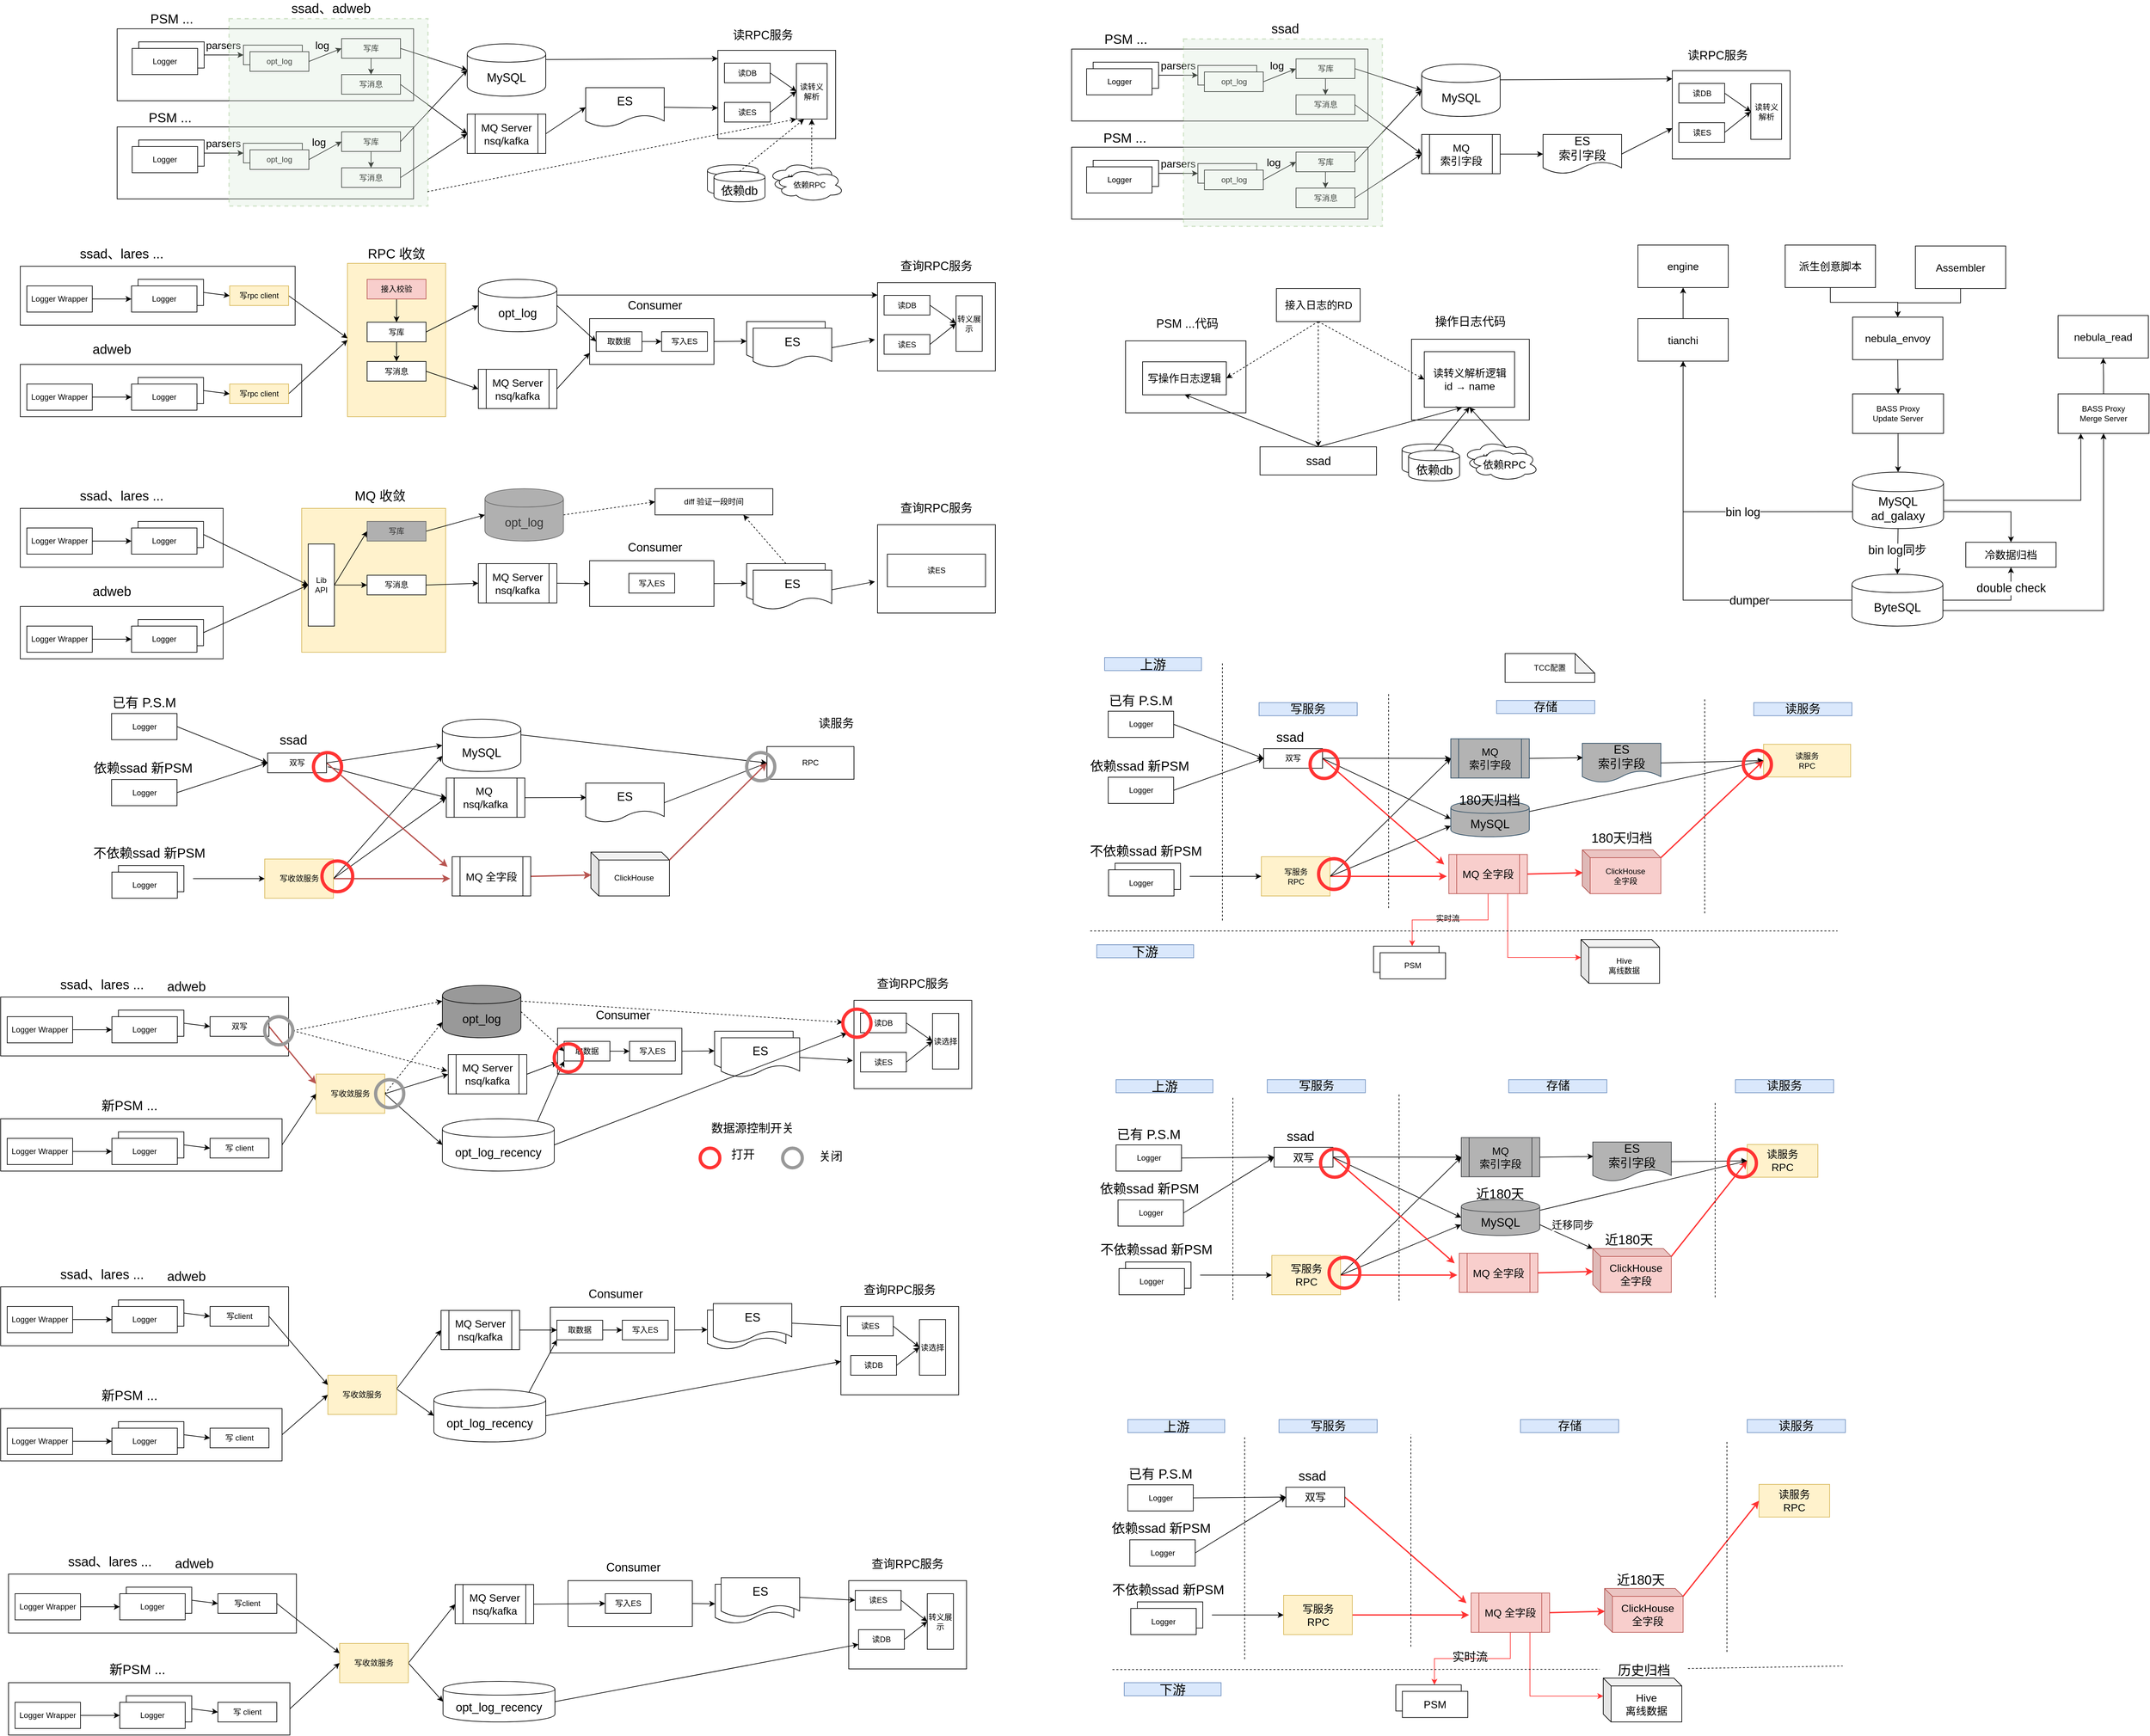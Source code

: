 <mxfile version="13.1.3" type="github">
  <diagram id="I49VGYmK7sWDNqC7KM4w" name="Page-1">
    <mxGraphModel dx="1172" dy="727" grid="0" gridSize="10" guides="1" tooltips="1" connect="1" arrows="1" fold="1" page="1" pageScale="1" pageWidth="827" pageHeight="1169" math="0" shadow="0">
      <root>
        <mxCell id="0" />
        <mxCell id="1" parent="0" />
        <mxCell id="aGjR5zB48_09hz7g8Rpf-142" value="" style="rounded=0;whiteSpace=wrap;html=1;fillColor=#fff2cc;strokeColor=#d6b656;" parent="1" vertex="1">
          <mxGeometry x="550" y="415.5" width="150" height="234.5" as="geometry" />
        </mxCell>
        <mxCell id="aGjR5zB48_09hz7g8Rpf-162" style="edgeStyle=none;rounded=0;orthogonalLoop=1;jettySize=auto;html=1;exitX=1;exitY=0.3;exitDx=0;exitDy=0;entryX=0;entryY=0.093;entryDx=0;entryDy=0;entryPerimeter=0;fontSize=18;" parent="1" source="aGjR5zB48_09hz7g8Rpf-9" target="aGjR5zB48_09hz7g8Rpf-159" edge="1">
          <mxGeometry relative="1" as="geometry" />
        </mxCell>
        <mxCell id="aGjR5zB48_09hz7g8Rpf-9" value="MySQL" style="shape=cylinder;whiteSpace=wrap;html=1;boundedLbl=1;backgroundOutline=1;fontSize=18;" parent="1" vertex="1">
          <mxGeometry x="733" y="80" width="120" height="80" as="geometry" />
        </mxCell>
        <mxCell id="aGjR5zB48_09hz7g8Rpf-1" value="" style="rounded=0;whiteSpace=wrap;html=1;" parent="1" vertex="1">
          <mxGeometry x="198" y="57" width="453" height="110" as="geometry" />
        </mxCell>
        <mxCell id="aGjR5zB48_09hz7g8Rpf-13" style="edgeStyle=orthogonalEdgeStyle;curved=1;rounded=0;orthogonalLoop=1;jettySize=auto;html=1;exitX=1;exitY=0.5;exitDx=0;exitDy=0;entryX=0;entryY=0.5;entryDx=0;entryDy=0;" parent="1" source="aGjR5zB48_09hz7g8Rpf-2" target="aGjR5zB48_09hz7g8Rpf-5" edge="1">
          <mxGeometry relative="1" as="geometry" />
        </mxCell>
        <mxCell id="aGjR5zB48_09hz7g8Rpf-2" value="Logger" style="rounded=0;whiteSpace=wrap;html=1;" parent="1" vertex="1">
          <mxGeometry x="231" y="77" width="100" height="40" as="geometry" />
        </mxCell>
        <mxCell id="aGjR5zB48_09hz7g8Rpf-3" value="Logger" style="rounded=0;whiteSpace=wrap;html=1;" parent="1" vertex="1">
          <mxGeometry x="221" y="87" width="100" height="40" as="geometry" />
        </mxCell>
        <mxCell id="aGjR5zB48_09hz7g8Rpf-5" value="opt_log" style="rounded=0;whiteSpace=wrap;html=1;" parent="1" vertex="1">
          <mxGeometry x="391" y="82" width="90" height="30" as="geometry" />
        </mxCell>
        <mxCell id="aGjR5zB48_09hz7g8Rpf-33" value="PSM ..." style="text;html=1;strokeColor=none;fillColor=none;align=center;verticalAlign=middle;whiteSpace=wrap;rounded=0;fontSize=20;" parent="1" vertex="1">
          <mxGeometry x="226.5" y="31" width="109" height="20" as="geometry" />
        </mxCell>
        <mxCell id="aGjR5zB48_09hz7g8Rpf-34" value="PSM ..." style="text;html=1;strokeColor=none;fillColor=none;align=center;verticalAlign=middle;whiteSpace=wrap;rounded=0;fontSize=20;" parent="1" vertex="1">
          <mxGeometry x="231" y="181.5" width="95.5" height="20" as="geometry" />
        </mxCell>
        <mxCell id="aGjR5zB48_09hz7g8Rpf-77" style="edgeStyle=none;rounded=0;orthogonalLoop=1;jettySize=auto;html=1;exitX=1;exitY=0.5;exitDx=0;exitDy=0;entryX=0;entryY=0.5;entryDx=0;entryDy=0;fontSize=16;" parent="1" source="aGjR5zB48_09hz7g8Rpf-41" target="aGjR5zB48_09hz7g8Rpf-75" edge="1">
          <mxGeometry relative="1" as="geometry" />
        </mxCell>
        <mxCell id="aGjR5zB48_09hz7g8Rpf-41" value="opt_log" style="rounded=0;whiteSpace=wrap;html=1;" parent="1" vertex="1">
          <mxGeometry x="401" y="92" width="90" height="30" as="geometry" />
        </mxCell>
        <mxCell id="aGjR5zB48_09hz7g8Rpf-51" value="" style="rounded=0;whiteSpace=wrap;html=1;" parent="1" vertex="1">
          <mxGeometry x="198" y="207" width="453" height="110" as="geometry" />
        </mxCell>
        <mxCell id="aGjR5zB48_09hz7g8Rpf-52" style="edgeStyle=orthogonalEdgeStyle;curved=1;rounded=0;orthogonalLoop=1;jettySize=auto;html=1;exitX=1;exitY=0.5;exitDx=0;exitDy=0;entryX=0;entryY=0.5;entryDx=0;entryDy=0;" parent="1" source="aGjR5zB48_09hz7g8Rpf-53" target="aGjR5zB48_09hz7g8Rpf-55" edge="1">
          <mxGeometry relative="1" as="geometry" />
        </mxCell>
        <mxCell id="aGjR5zB48_09hz7g8Rpf-53" value="Logger" style="rounded=0;whiteSpace=wrap;html=1;" parent="1" vertex="1">
          <mxGeometry x="231" y="227" width="100" height="40" as="geometry" />
        </mxCell>
        <mxCell id="aGjR5zB48_09hz7g8Rpf-54" value="Logger" style="rounded=0;whiteSpace=wrap;html=1;" parent="1" vertex="1">
          <mxGeometry x="221" y="237" width="100" height="40" as="geometry" />
        </mxCell>
        <mxCell id="aGjR5zB48_09hz7g8Rpf-55" value="opt_log" style="rounded=0;whiteSpace=wrap;html=1;" parent="1" vertex="1">
          <mxGeometry x="391" y="232" width="90" height="30" as="geometry" />
        </mxCell>
        <mxCell id="aGjR5zB48_09hz7g8Rpf-83" style="edgeStyle=none;rounded=0;orthogonalLoop=1;jettySize=auto;html=1;exitX=1;exitY=0.5;exitDx=0;exitDy=0;entryX=0;entryY=0.5;entryDx=0;entryDy=0;fontSize=16;" parent="1" source="aGjR5zB48_09hz7g8Rpf-58" target="aGjR5zB48_09hz7g8Rpf-81" edge="1">
          <mxGeometry relative="1" as="geometry" />
        </mxCell>
        <mxCell id="aGjR5zB48_09hz7g8Rpf-58" value="opt_log" style="rounded=0;whiteSpace=wrap;html=1;" parent="1" vertex="1">
          <mxGeometry x="401" y="242" width="90" height="30" as="geometry" />
        </mxCell>
        <mxCell id="aGjR5zB48_09hz7g8Rpf-62" value="parsers" style="text;html=1;align=center;verticalAlign=middle;resizable=0;points=[];;autosize=1;fontSize=16;" parent="1" vertex="1">
          <mxGeometry x="325" y="222" width="70" height="20" as="geometry" />
        </mxCell>
        <mxCell id="aGjR5zB48_09hz7g8Rpf-63" value="parsers" style="text;html=1;align=center;verticalAlign=middle;resizable=0;points=[];;autosize=1;fontSize=16;" parent="1" vertex="1">
          <mxGeometry x="325" y="72" width="70" height="20" as="geometry" />
        </mxCell>
        <mxCell id="aGjR5zB48_09hz7g8Rpf-89" style="edgeStyle=none;rounded=0;orthogonalLoop=1;jettySize=auto;html=1;exitX=1;exitY=0.5;exitDx=0;exitDy=0;entryX=0;entryY=0.5;entryDx=0;entryDy=0;fontSize=16;" parent="1" source="aGjR5zB48_09hz7g8Rpf-64" target="aGjR5zB48_09hz7g8Rpf-95" edge="1">
          <mxGeometry relative="1" as="geometry">
            <mxPoint x="921" y="189.5" as="targetPoint" />
          </mxGeometry>
        </mxCell>
        <mxCell id="aGjR5zB48_09hz7g8Rpf-64" value="MQ Server&lt;br&gt;nsq/kafka" style="shape=process;whiteSpace=wrap;html=1;backgroundOutline=1;fontSize=16;" parent="1" vertex="1">
          <mxGeometry x="733" y="187.5" width="120" height="60" as="geometry" />
        </mxCell>
        <mxCell id="aGjR5zB48_09hz7g8Rpf-78" style="edgeStyle=none;rounded=0;orthogonalLoop=1;jettySize=auto;html=1;exitX=0.5;exitY=1;exitDx=0;exitDy=0;entryX=0.5;entryY=0;entryDx=0;entryDy=0;fontSize=16;" parent="1" source="aGjR5zB48_09hz7g8Rpf-75" target="aGjR5zB48_09hz7g8Rpf-76" edge="1">
          <mxGeometry relative="1" as="geometry" />
        </mxCell>
        <mxCell id="aGjR5zB48_09hz7g8Rpf-79" style="edgeStyle=none;rounded=0;orthogonalLoop=1;jettySize=auto;html=1;exitX=1;exitY=0.5;exitDx=0;exitDy=0;entryX=0;entryY=0.5;entryDx=0;entryDy=0;fontSize=16;" parent="1" source="aGjR5zB48_09hz7g8Rpf-75" target="aGjR5zB48_09hz7g8Rpf-9" edge="1">
          <mxGeometry relative="1" as="geometry" />
        </mxCell>
        <mxCell id="aGjR5zB48_09hz7g8Rpf-75" value="写库" style="rounded=0;whiteSpace=wrap;html=1;" parent="1" vertex="1">
          <mxGeometry x="541" y="72" width="90" height="30" as="geometry" />
        </mxCell>
        <mxCell id="aGjR5zB48_09hz7g8Rpf-80" style="edgeStyle=none;rounded=0;orthogonalLoop=1;jettySize=auto;html=1;exitX=1;exitY=0.5;exitDx=0;exitDy=0;entryX=0;entryY=0.5;entryDx=0;entryDy=0;fontSize=16;" parent="1" source="aGjR5zB48_09hz7g8Rpf-76" target="aGjR5zB48_09hz7g8Rpf-64" edge="1">
          <mxGeometry relative="1" as="geometry" />
        </mxCell>
        <mxCell id="aGjR5zB48_09hz7g8Rpf-76" value="写消息" style="rounded=0;whiteSpace=wrap;html=1;" parent="1" vertex="1">
          <mxGeometry x="541" y="127" width="90" height="30" as="geometry" />
        </mxCell>
        <mxCell id="aGjR5zB48_09hz7g8Rpf-84" style="edgeStyle=none;rounded=0;orthogonalLoop=1;jettySize=auto;html=1;exitX=0.5;exitY=1;exitDx=0;exitDy=0;entryX=0.5;entryY=0;entryDx=0;entryDy=0;fontSize=16;" parent="1" source="aGjR5zB48_09hz7g8Rpf-81" target="aGjR5zB48_09hz7g8Rpf-82" edge="1">
          <mxGeometry relative="1" as="geometry" />
        </mxCell>
        <mxCell id="aGjR5zB48_09hz7g8Rpf-85" style="edgeStyle=none;rounded=0;orthogonalLoop=1;jettySize=auto;html=1;exitX=1;exitY=0.5;exitDx=0;exitDy=0;entryX=0;entryY=0.5;entryDx=0;entryDy=0;fontSize=16;" parent="1" source="aGjR5zB48_09hz7g8Rpf-81" target="aGjR5zB48_09hz7g8Rpf-9" edge="1">
          <mxGeometry relative="1" as="geometry" />
        </mxCell>
        <mxCell id="aGjR5zB48_09hz7g8Rpf-81" value="写库" style="rounded=0;whiteSpace=wrap;html=1;" parent="1" vertex="1">
          <mxGeometry x="541" y="214.5" width="90" height="30" as="geometry" />
        </mxCell>
        <mxCell id="aGjR5zB48_09hz7g8Rpf-86" style="edgeStyle=none;rounded=0;orthogonalLoop=1;jettySize=auto;html=1;exitX=1;exitY=0.5;exitDx=0;exitDy=0;entryX=0;entryY=0.5;entryDx=0;entryDy=0;fontSize=16;" parent="1" source="aGjR5zB48_09hz7g8Rpf-82" target="aGjR5zB48_09hz7g8Rpf-64" edge="1">
          <mxGeometry relative="1" as="geometry" />
        </mxCell>
        <mxCell id="aGjR5zB48_09hz7g8Rpf-82" value="写消息" style="rounded=0;whiteSpace=wrap;html=1;" parent="1" vertex="1">
          <mxGeometry x="541" y="269.5" width="90" height="30" as="geometry" />
        </mxCell>
        <mxCell id="aGjR5zB48_09hz7g8Rpf-161" style="edgeStyle=none;rounded=0;orthogonalLoop=1;jettySize=auto;html=1;exitX=1;exitY=0.5;exitDx=0;exitDy=0;fontSize=18;entryX=0;entryY=0.652;entryDx=0;entryDy=0;entryPerimeter=0;" parent="1" source="aGjR5zB48_09hz7g8Rpf-95" target="aGjR5zB48_09hz7g8Rpf-159" edge="1">
          <mxGeometry relative="1" as="geometry">
            <mxPoint x="1357" y="179" as="targetPoint" />
          </mxGeometry>
        </mxCell>
        <mxCell id="aGjR5zB48_09hz7g8Rpf-95" value="ES" style="shape=document;whiteSpace=wrap;html=1;boundedLbl=1;fontSize=18;" parent="1" vertex="1">
          <mxGeometry x="914" y="147" width="120" height="60" as="geometry" />
        </mxCell>
        <mxCell id="aGjR5zB48_09hz7g8Rpf-177" style="edgeStyle=none;rounded=0;orthogonalLoop=1;jettySize=auto;html=1;exitX=1;exitY=0.3;exitDx=0;exitDy=0;entryX=0;entryY=0.141;entryDx=0;entryDy=0;entryPerimeter=0;fontSize=18;" parent="1" source="aGjR5zB48_09hz7g8Rpf-97" target="aGjR5zB48_09hz7g8Rpf-170" edge="1">
          <mxGeometry relative="1" as="geometry" />
        </mxCell>
        <mxCell id="aGjR5zB48_09hz7g8Rpf-97" value="opt_log" style="shape=cylinder;whiteSpace=wrap;html=1;boundedLbl=1;backgroundOutline=1;fontSize=18;" parent="1" vertex="1">
          <mxGeometry x="750" y="440" width="120" height="80" as="geometry" />
        </mxCell>
        <mxCell id="aGjR5zB48_09hz7g8Rpf-98" value="" style="rounded=0;whiteSpace=wrap;html=1;" parent="1" vertex="1">
          <mxGeometry x="50" y="420" width="420" height="90" as="geometry" />
        </mxCell>
        <mxCell id="aGjR5zB48_09hz7g8Rpf-150" style="edgeStyle=none;rounded=0;orthogonalLoop=1;jettySize=auto;html=1;exitX=1;exitY=0.5;exitDx=0;exitDy=0;entryX=0;entryY=0.5;entryDx=0;entryDy=0;fontSize=18;" parent="1" source="aGjR5zB48_09hz7g8Rpf-100" target="aGjR5zB48_09hz7g8Rpf-148" edge="1">
          <mxGeometry relative="1" as="geometry" />
        </mxCell>
        <mxCell id="aGjR5zB48_09hz7g8Rpf-100" value="Logger" style="rounded=0;whiteSpace=wrap;html=1;" parent="1" vertex="1">
          <mxGeometry x="230" y="440" width="100" height="40" as="geometry" />
        </mxCell>
        <mxCell id="aGjR5zB48_09hz7g8Rpf-101" value="Logger" style="rounded=0;whiteSpace=wrap;html=1;" parent="1" vertex="1">
          <mxGeometry x="220" y="450" width="100" height="40" as="geometry" />
        </mxCell>
        <mxCell id="aGjR5zB48_09hz7g8Rpf-103" style="edgeStyle=orthogonalEdgeStyle;rounded=0;orthogonalLoop=1;jettySize=auto;html=1;exitX=1;exitY=0.5;exitDx=0;exitDy=0;entryX=0;entryY=0.5;entryDx=0;entryDy=0;curved=1;" parent="1" source="aGjR5zB48_09hz7g8Rpf-104" target="aGjR5zB48_09hz7g8Rpf-101" edge="1">
          <mxGeometry relative="1" as="geometry" />
        </mxCell>
        <mxCell id="aGjR5zB48_09hz7g8Rpf-104" value="Logger Wrapper" style="rounded=0;whiteSpace=wrap;html=1;" parent="1" vertex="1">
          <mxGeometry x="60" y="450" width="100" height="40" as="geometry" />
        </mxCell>
        <mxCell id="aGjR5zB48_09hz7g8Rpf-105" value="ssad、lares ..." style="text;html=1;strokeColor=none;fillColor=none;align=center;verticalAlign=middle;whiteSpace=wrap;rounded=0;fontSize=20;" parent="1" vertex="1">
          <mxGeometry x="105" y="390" width="200" height="20" as="geometry" />
        </mxCell>
        <mxCell id="aGjR5zB48_09hz7g8Rpf-106" value="adweb" style="text;html=1;strokeColor=none;fillColor=none;align=center;verticalAlign=middle;whiteSpace=wrap;rounded=0;fontSize=20;" parent="1" vertex="1">
          <mxGeometry x="90" y="535.5" width="200" height="20" as="geometry" />
        </mxCell>
        <mxCell id="aGjR5zB48_09hz7g8Rpf-109" value="" style="rounded=0;whiteSpace=wrap;html=1;" parent="1" vertex="1">
          <mxGeometry x="50" y="570" width="430" height="80" as="geometry" />
        </mxCell>
        <mxCell id="aGjR5zB48_09hz7g8Rpf-151" style="edgeStyle=none;rounded=0;orthogonalLoop=1;jettySize=auto;html=1;exitX=1;exitY=0.5;exitDx=0;exitDy=0;entryX=0;entryY=0.5;entryDx=0;entryDy=0;fontSize=18;" parent="1" source="aGjR5zB48_09hz7g8Rpf-111" target="aGjR5zB48_09hz7g8Rpf-149" edge="1">
          <mxGeometry relative="1" as="geometry" />
        </mxCell>
        <mxCell id="aGjR5zB48_09hz7g8Rpf-111" value="Logger" style="rounded=0;whiteSpace=wrap;html=1;" parent="1" vertex="1">
          <mxGeometry x="230" y="590" width="100" height="40" as="geometry" />
        </mxCell>
        <mxCell id="aGjR5zB48_09hz7g8Rpf-112" value="Logger" style="rounded=0;whiteSpace=wrap;html=1;" parent="1" vertex="1">
          <mxGeometry x="220" y="600" width="100" height="40" as="geometry" />
        </mxCell>
        <mxCell id="aGjR5zB48_09hz7g8Rpf-114" style="edgeStyle=orthogonalEdgeStyle;rounded=0;orthogonalLoop=1;jettySize=auto;html=1;exitX=1;exitY=0.5;exitDx=0;exitDy=0;entryX=0;entryY=0.5;entryDx=0;entryDy=0;curved=1;" parent="1" source="aGjR5zB48_09hz7g8Rpf-115" target="aGjR5zB48_09hz7g8Rpf-112" edge="1">
          <mxGeometry relative="1" as="geometry" />
        </mxCell>
        <mxCell id="aGjR5zB48_09hz7g8Rpf-115" value="Logger Wrapper" style="rounded=0;whiteSpace=wrap;html=1;" parent="1" vertex="1">
          <mxGeometry x="60" y="600" width="100" height="40" as="geometry" />
        </mxCell>
        <mxCell id="aGjR5zB48_09hz7g8Rpf-120" style="edgeStyle=none;rounded=0;orthogonalLoop=1;jettySize=auto;html=1;exitX=1;exitY=0.5;exitDx=0;exitDy=0;entryX=0;entryY=0.75;entryDx=0;entryDy=0;fontSize=16;" parent="1" source="aGjR5zB48_09hz7g8Rpf-121" target="aGjR5zB48_09hz7g8Rpf-123" edge="1">
          <mxGeometry relative="1" as="geometry" />
        </mxCell>
        <mxCell id="aGjR5zB48_09hz7g8Rpf-121" value="MQ Server&lt;br&gt;nsq/kafka" style="shape=process;whiteSpace=wrap;html=1;backgroundOutline=1;fontSize=16;" parent="1" vertex="1">
          <mxGeometry x="750" y="577.5" width="120" height="60" as="geometry" />
        </mxCell>
        <mxCell id="aGjR5zB48_09hz7g8Rpf-122" style="edgeStyle=none;rounded=0;orthogonalLoop=1;jettySize=auto;html=1;exitX=1;exitY=0.5;exitDx=0;exitDy=0;entryX=0;entryY=0.5;entryDx=0;entryDy=0;fontSize=18;" parent="1" source="aGjR5zB48_09hz7g8Rpf-123" target="aGjR5zB48_09hz7g8Rpf-139" edge="1">
          <mxGeometry relative="1" as="geometry" />
        </mxCell>
        <mxCell id="aGjR5zB48_09hz7g8Rpf-123" value="" style="rounded=0;whiteSpace=wrap;html=1;" parent="1" vertex="1">
          <mxGeometry x="920" y="500" width="190" height="70" as="geometry" />
        </mxCell>
        <mxCell id="aGjR5zB48_09hz7g8Rpf-129" style="edgeStyle=none;rounded=0;orthogonalLoop=1;jettySize=auto;html=1;exitX=0.5;exitY=1;exitDx=0;exitDy=0;entryX=0.5;entryY=0;entryDx=0;entryDy=0;fontSize=16;" parent="1" source="aGjR5zB48_09hz7g8Rpf-131" target="aGjR5zB48_09hz7g8Rpf-133" edge="1">
          <mxGeometry relative="1" as="geometry" />
        </mxCell>
        <mxCell id="aGjR5zB48_09hz7g8Rpf-130" style="edgeStyle=none;rounded=0;orthogonalLoop=1;jettySize=auto;html=1;exitX=1;exitY=0.5;exitDx=0;exitDy=0;entryX=0;entryY=0.5;entryDx=0;entryDy=0;fontSize=16;" parent="1" source="aGjR5zB48_09hz7g8Rpf-131" target="aGjR5zB48_09hz7g8Rpf-97" edge="1">
          <mxGeometry relative="1" as="geometry" />
        </mxCell>
        <mxCell id="aGjR5zB48_09hz7g8Rpf-131" value="写库" style="rounded=0;whiteSpace=wrap;html=1;" parent="1" vertex="1">
          <mxGeometry x="580" y="505.5" width="90" height="30" as="geometry" />
        </mxCell>
        <mxCell id="aGjR5zB48_09hz7g8Rpf-132" style="edgeStyle=none;rounded=0;orthogonalLoop=1;jettySize=auto;html=1;exitX=1;exitY=0.5;exitDx=0;exitDy=0;entryX=0;entryY=0.5;entryDx=0;entryDy=0;fontSize=16;" parent="1" source="aGjR5zB48_09hz7g8Rpf-133" target="aGjR5zB48_09hz7g8Rpf-121" edge="1">
          <mxGeometry relative="1" as="geometry" />
        </mxCell>
        <mxCell id="aGjR5zB48_09hz7g8Rpf-133" value="写消息" style="rounded=0;whiteSpace=wrap;html=1;" parent="1" vertex="1">
          <mxGeometry x="580" y="565.5" width="90" height="30" as="geometry" />
        </mxCell>
        <mxCell id="aGjR5zB48_09hz7g8Rpf-134" style="edgeStyle=none;rounded=0;orthogonalLoop=1;jettySize=auto;html=1;exitX=1;exitY=0.5;exitDx=0;exitDy=0;entryX=0;entryY=0.5;entryDx=0;entryDy=0;fontSize=16;" parent="1" source="aGjR5zB48_09hz7g8Rpf-135" target="aGjR5zB48_09hz7g8Rpf-137" edge="1">
          <mxGeometry relative="1" as="geometry" />
        </mxCell>
        <mxCell id="aGjR5zB48_09hz7g8Rpf-135" value="取数据" style="rounded=0;whiteSpace=wrap;html=1;" parent="1" vertex="1">
          <mxGeometry x="930" y="520" width="70" height="30" as="geometry" />
        </mxCell>
        <mxCell id="aGjR5zB48_09hz7g8Rpf-136" style="edgeStyle=none;rounded=0;orthogonalLoop=1;jettySize=auto;html=1;exitX=1;exitY=0.5;exitDx=0;exitDy=0;entryX=0;entryY=0.5;entryDx=0;entryDy=0;fontSize=16;" parent="1" source="aGjR5zB48_09hz7g8Rpf-97" target="aGjR5zB48_09hz7g8Rpf-135" edge="1">
          <mxGeometry relative="1" as="geometry" />
        </mxCell>
        <mxCell id="aGjR5zB48_09hz7g8Rpf-137" value="写入ES" style="rounded=0;whiteSpace=wrap;html=1;" parent="1" vertex="1">
          <mxGeometry x="1030" y="520" width="70" height="30" as="geometry" />
        </mxCell>
        <mxCell id="aGjR5zB48_09hz7g8Rpf-138" value="Consumer" style="text;html=1;strokeColor=none;fillColor=none;align=center;verticalAlign=middle;whiteSpace=wrap;rounded=0;fontSize=18;fontStyle=0" parent="1" vertex="1">
          <mxGeometry x="920" y="470" width="200" height="20" as="geometry" />
        </mxCell>
        <mxCell id="aGjR5zB48_09hz7g8Rpf-139" value="" style="shape=document;whiteSpace=wrap;html=1;boundedLbl=1;fontSize=18;" parent="1" vertex="1">
          <mxGeometry x="1160" y="504.5" width="120" height="60" as="geometry" />
        </mxCell>
        <mxCell id="aGjR5zB48_09hz7g8Rpf-140" value="ES" style="shape=document;whiteSpace=wrap;html=1;boundedLbl=1;fontSize=18;" parent="1" vertex="1">
          <mxGeometry x="1170" y="514.5" width="120" height="60" as="geometry" />
        </mxCell>
        <mxCell id="aGjR5zB48_09hz7g8Rpf-143" value="RPC 收敛" style="text;html=1;strokeColor=none;fillColor=none;align=center;verticalAlign=middle;whiteSpace=wrap;rounded=0;fontSize=20;" parent="1" vertex="1">
          <mxGeometry x="525" y="390" width="200" height="20" as="geometry" />
        </mxCell>
        <mxCell id="aGjR5zB48_09hz7g8Rpf-153" style="edgeStyle=none;rounded=0;orthogonalLoop=1;jettySize=auto;html=1;exitX=1;exitY=0.5;exitDx=0;exitDy=0;fontSize=18;" parent="1" source="aGjR5zB48_09hz7g8Rpf-148" edge="1">
          <mxGeometry relative="1" as="geometry">
            <mxPoint x="550" y="530" as="targetPoint" />
          </mxGeometry>
        </mxCell>
        <mxCell id="aGjR5zB48_09hz7g8Rpf-148" value="写rpc client" style="rounded=0;whiteSpace=wrap;html=1;fillColor=#fff2cc;strokeColor=#d6b656;" parent="1" vertex="1">
          <mxGeometry x="370" y="450" width="90" height="30" as="geometry" />
        </mxCell>
        <mxCell id="aGjR5zB48_09hz7g8Rpf-152" style="edgeStyle=none;rounded=0;orthogonalLoop=1;jettySize=auto;html=1;exitX=1;exitY=0.5;exitDx=0;exitDy=0;entryX=0;entryY=0.5;entryDx=0;entryDy=0;fontSize=18;" parent="1" source="aGjR5zB48_09hz7g8Rpf-149" target="aGjR5zB48_09hz7g8Rpf-142" edge="1">
          <mxGeometry relative="1" as="geometry" />
        </mxCell>
        <mxCell id="aGjR5zB48_09hz7g8Rpf-149" value="写rpc client" style="rounded=0;whiteSpace=wrap;html=1;fillColor=#fff2cc;strokeColor=#d6b656;" parent="1" vertex="1">
          <mxGeometry x="370" y="600" width="90" height="30" as="geometry" />
        </mxCell>
        <mxCell id="aGjR5zB48_09hz7g8Rpf-157" style="edgeStyle=none;rounded=0;orthogonalLoop=1;jettySize=auto;html=1;exitX=0.5;exitY=1;exitDx=0;exitDy=0;entryX=0.5;entryY=0;entryDx=0;entryDy=0;fontSize=18;" parent="1" source="aGjR5zB48_09hz7g8Rpf-154" target="aGjR5zB48_09hz7g8Rpf-131" edge="1">
          <mxGeometry relative="1" as="geometry" />
        </mxCell>
        <mxCell id="aGjR5zB48_09hz7g8Rpf-154" value="接入校验" style="rounded=0;whiteSpace=wrap;html=1;fillColor=#f8cecc;strokeColor=#b85450;" parent="1" vertex="1">
          <mxGeometry x="580" y="440" width="90" height="30" as="geometry" />
        </mxCell>
        <mxCell id="aGjR5zB48_09hz7g8Rpf-158" value="" style="rounded=0;whiteSpace=wrap;html=1;fillColor=#d5e8d4;strokeColor=#82b366;opacity=30;dashed=1;strokeWidth=2;" parent="1" vertex="1">
          <mxGeometry x="369" y="41.5" width="304" height="286.5" as="geometry" />
        </mxCell>
        <mxCell id="aGjR5zB48_09hz7g8Rpf-159" value="" style="rounded=0;whiteSpace=wrap;html=1;" parent="1" vertex="1">
          <mxGeometry x="1116" y="90" width="180" height="135" as="geometry" />
        </mxCell>
        <mxCell id="aGjR5zB48_09hz7g8Rpf-160" value="读RPC服务" style="text;html=1;strokeColor=none;fillColor=none;align=center;verticalAlign=middle;whiteSpace=wrap;rounded=0;fontSize=18;fontStyle=0" parent="1" vertex="1">
          <mxGeometry x="1110" y="57" width="150" height="20" as="geometry" />
        </mxCell>
        <mxCell id="aGjR5zB48_09hz7g8Rpf-168" style="edgeStyle=none;rounded=0;orthogonalLoop=1;jettySize=auto;html=1;exitX=1;exitY=0.5;exitDx=0;exitDy=0;entryX=0;entryY=0.5;entryDx=0;entryDy=0;fontSize=18;" parent="1" source="aGjR5zB48_09hz7g8Rpf-163" target="aGjR5zB48_09hz7g8Rpf-166" edge="1">
          <mxGeometry relative="1" as="geometry" />
        </mxCell>
        <mxCell id="aGjR5zB48_09hz7g8Rpf-163" value="读ES" style="rounded=0;whiteSpace=wrap;html=1;" parent="1" vertex="1">
          <mxGeometry x="1126" y="169.5" width="70" height="30" as="geometry" />
        </mxCell>
        <mxCell id="aGjR5zB48_09hz7g8Rpf-167" style="edgeStyle=none;rounded=0;orthogonalLoop=1;jettySize=auto;html=1;exitX=1;exitY=0.5;exitDx=0;exitDy=0;entryX=0;entryY=0.5;entryDx=0;entryDy=0;fontSize=18;" parent="1" source="aGjR5zB48_09hz7g8Rpf-164" target="aGjR5zB48_09hz7g8Rpf-166" edge="1">
          <mxGeometry relative="1" as="geometry" />
        </mxCell>
        <mxCell id="aGjR5zB48_09hz7g8Rpf-164" value="读DB" style="rounded=0;whiteSpace=wrap;html=1;" parent="1" vertex="1">
          <mxGeometry x="1126" y="109.5" width="70" height="30" as="geometry" />
        </mxCell>
        <mxCell id="aGjR5zB48_09hz7g8Rpf-166" value="读转义解析" style="rounded=0;whiteSpace=wrap;html=1;" parent="1" vertex="1">
          <mxGeometry x="1236" y="110" width="47" height="85" as="geometry" />
        </mxCell>
        <mxCell id="aGjR5zB48_09hz7g8Rpf-169" style="edgeStyle=none;rounded=0;orthogonalLoop=1;jettySize=auto;html=1;exitX=1;exitY=0.5;exitDx=0;exitDy=0;fontSize=18;" parent="1" source="aGjR5zB48_09hz7g8Rpf-140" edge="1">
          <mxGeometry relative="1" as="geometry">
            <mxPoint x="1290" y="534.5" as="sourcePoint" />
            <mxPoint x="1356" y="532" as="targetPoint" />
          </mxGeometry>
        </mxCell>
        <mxCell id="aGjR5zB48_09hz7g8Rpf-170" value="" style="rounded=0;whiteSpace=wrap;html=1;" parent="1" vertex="1">
          <mxGeometry x="1360" y="445" width="180" height="135" as="geometry" />
        </mxCell>
        <mxCell id="aGjR5zB48_09hz7g8Rpf-171" value="查询RPC服务" style="text;html=1;strokeColor=none;fillColor=none;align=center;verticalAlign=middle;whiteSpace=wrap;rounded=0;fontSize=18;fontStyle=0" parent="1" vertex="1">
          <mxGeometry x="1375" y="410" width="150" height="20" as="geometry" />
        </mxCell>
        <mxCell id="aGjR5zB48_09hz7g8Rpf-172" style="edgeStyle=none;rounded=0;orthogonalLoop=1;jettySize=auto;html=1;exitX=1;exitY=0.5;exitDx=0;exitDy=0;entryX=0;entryY=0.5;entryDx=0;entryDy=0;fontSize=18;" parent="1" source="aGjR5zB48_09hz7g8Rpf-173" target="aGjR5zB48_09hz7g8Rpf-176" edge="1">
          <mxGeometry relative="1" as="geometry" />
        </mxCell>
        <mxCell id="aGjR5zB48_09hz7g8Rpf-173" value="读ES" style="rounded=0;whiteSpace=wrap;html=1;" parent="1" vertex="1">
          <mxGeometry x="1370" y="524.5" width="70" height="30" as="geometry" />
        </mxCell>
        <mxCell id="aGjR5zB48_09hz7g8Rpf-174" style="edgeStyle=none;rounded=0;orthogonalLoop=1;jettySize=auto;html=1;exitX=1;exitY=0.5;exitDx=0;exitDy=0;entryX=0;entryY=0.5;entryDx=0;entryDy=0;fontSize=18;" parent="1" source="aGjR5zB48_09hz7g8Rpf-175" target="aGjR5zB48_09hz7g8Rpf-176" edge="1">
          <mxGeometry relative="1" as="geometry" />
        </mxCell>
        <mxCell id="aGjR5zB48_09hz7g8Rpf-175" value="读DB" style="rounded=0;whiteSpace=wrap;html=1;" parent="1" vertex="1">
          <mxGeometry x="1370" y="464.5" width="70" height="30" as="geometry" />
        </mxCell>
        <mxCell id="aGjR5zB48_09hz7g8Rpf-176" value="转义展示" style="rounded=0;whiteSpace=wrap;html=1;" parent="1" vertex="1">
          <mxGeometry x="1480" y="465" width="40" height="85" as="geometry" />
        </mxCell>
        <mxCell id="aGjR5zB48_09hz7g8Rpf-178" value="" style="rounded=0;whiteSpace=wrap;html=1;fillColor=#fff2cc;strokeColor=#d6b656;" parent="1" vertex="1">
          <mxGeometry x="480" y="790" width="220" height="220" as="geometry" />
        </mxCell>
        <mxCell id="aGjR5zB48_09hz7g8Rpf-234" style="edgeStyle=none;rounded=0;orthogonalLoop=1;jettySize=auto;html=1;exitX=1;exitY=0.5;exitDx=0;exitDy=0;entryX=0;entryY=0.5;entryDx=0;entryDy=0;dashed=1;fontSize=18;" parent="1" source="aGjR5zB48_09hz7g8Rpf-180" target="aGjR5zB48_09hz7g8Rpf-232" edge="1">
          <mxGeometry relative="1" as="geometry" />
        </mxCell>
        <mxCell id="aGjR5zB48_09hz7g8Rpf-180" value="opt_log" style="shape=cylinder;whiteSpace=wrap;html=1;boundedLbl=1;backgroundOutline=1;fontSize=18;fillColor=#B0B0B0;strokeColor=#666666;fontColor=#333333;" parent="1" vertex="1">
          <mxGeometry x="760" y="760" width="120" height="80" as="geometry" />
        </mxCell>
        <mxCell id="aGjR5zB48_09hz7g8Rpf-181" value="" style="rounded=0;whiteSpace=wrap;html=1;" parent="1" vertex="1">
          <mxGeometry x="50" y="790" width="310" height="90" as="geometry" />
        </mxCell>
        <mxCell id="aGjR5zB48_09hz7g8Rpf-182" style="edgeStyle=none;rounded=0;orthogonalLoop=1;jettySize=auto;html=1;exitX=1;exitY=0.5;exitDx=0;exitDy=0;fontSize=18;entryX=0;entryY=0.5;entryDx=0;entryDy=0;" parent="1" source="aGjR5zB48_09hz7g8Rpf-183" target="aGjR5zB48_09hz7g8Rpf-227" edge="1">
          <mxGeometry relative="1" as="geometry">
            <mxPoint x="410" y="880" as="targetPoint" />
          </mxGeometry>
        </mxCell>
        <mxCell id="aGjR5zB48_09hz7g8Rpf-183" value="Logger" style="rounded=0;whiteSpace=wrap;html=1;" parent="1" vertex="1">
          <mxGeometry x="230" y="810" width="100" height="40" as="geometry" />
        </mxCell>
        <mxCell id="aGjR5zB48_09hz7g8Rpf-184" value="Logger" style="rounded=0;whiteSpace=wrap;html=1;" parent="1" vertex="1">
          <mxGeometry x="220" y="820" width="100" height="40" as="geometry" />
        </mxCell>
        <mxCell id="aGjR5zB48_09hz7g8Rpf-185" style="edgeStyle=orthogonalEdgeStyle;rounded=0;orthogonalLoop=1;jettySize=auto;html=1;exitX=1;exitY=0.5;exitDx=0;exitDy=0;entryX=0;entryY=0.5;entryDx=0;entryDy=0;curved=1;" parent="1" source="aGjR5zB48_09hz7g8Rpf-186" target="aGjR5zB48_09hz7g8Rpf-184" edge="1">
          <mxGeometry relative="1" as="geometry" />
        </mxCell>
        <mxCell id="aGjR5zB48_09hz7g8Rpf-186" value="Logger Wrapper" style="rounded=0;whiteSpace=wrap;html=1;" parent="1" vertex="1">
          <mxGeometry x="60" y="820" width="100" height="40" as="geometry" />
        </mxCell>
        <mxCell id="aGjR5zB48_09hz7g8Rpf-187" value="ssad、lares ..." style="text;html=1;strokeColor=none;fillColor=none;align=center;verticalAlign=middle;whiteSpace=wrap;rounded=0;fontSize=20;" parent="1" vertex="1">
          <mxGeometry x="105" y="760" width="200" height="20" as="geometry" />
        </mxCell>
        <mxCell id="aGjR5zB48_09hz7g8Rpf-188" value="adweb" style="text;html=1;strokeColor=none;fillColor=none;align=center;verticalAlign=middle;whiteSpace=wrap;rounded=0;fontSize=20;" parent="1" vertex="1">
          <mxGeometry x="90" y="905.5" width="200" height="20" as="geometry" />
        </mxCell>
        <mxCell id="aGjR5zB48_09hz7g8Rpf-189" value="" style="rounded=0;whiteSpace=wrap;html=1;" parent="1" vertex="1">
          <mxGeometry x="50" y="940" width="310" height="80" as="geometry" />
        </mxCell>
        <mxCell id="aGjR5zB48_09hz7g8Rpf-190" style="edgeStyle=none;rounded=0;orthogonalLoop=1;jettySize=auto;html=1;exitX=1;exitY=0.5;exitDx=0;exitDy=0;entryX=0;entryY=0.5;entryDx=0;entryDy=0;fontSize=18;" parent="1" source="aGjR5zB48_09hz7g8Rpf-191" target="aGjR5zB48_09hz7g8Rpf-227" edge="1">
          <mxGeometry relative="1" as="geometry">
            <mxPoint x="391.968" y="910" as="targetPoint" />
          </mxGeometry>
        </mxCell>
        <mxCell id="aGjR5zB48_09hz7g8Rpf-191" value="Logger" style="rounded=0;whiteSpace=wrap;html=1;" parent="1" vertex="1">
          <mxGeometry x="230" y="960" width="100" height="40" as="geometry" />
        </mxCell>
        <mxCell id="aGjR5zB48_09hz7g8Rpf-192" value="Logger" style="rounded=0;whiteSpace=wrap;html=1;" parent="1" vertex="1">
          <mxGeometry x="220" y="970" width="100" height="40" as="geometry" />
        </mxCell>
        <mxCell id="aGjR5zB48_09hz7g8Rpf-193" style="edgeStyle=orthogonalEdgeStyle;rounded=0;orthogonalLoop=1;jettySize=auto;html=1;exitX=1;exitY=0.5;exitDx=0;exitDy=0;entryX=0;entryY=0.5;entryDx=0;entryDy=0;curved=1;" parent="1" source="aGjR5zB48_09hz7g8Rpf-194" target="aGjR5zB48_09hz7g8Rpf-192" edge="1">
          <mxGeometry relative="1" as="geometry" />
        </mxCell>
        <mxCell id="aGjR5zB48_09hz7g8Rpf-194" value="Logger Wrapper" style="rounded=0;whiteSpace=wrap;html=1;" parent="1" vertex="1">
          <mxGeometry x="60" y="970" width="100" height="40" as="geometry" />
        </mxCell>
        <mxCell id="aGjR5zB48_09hz7g8Rpf-195" style="edgeStyle=none;rounded=0;orthogonalLoop=1;jettySize=auto;html=1;exitX=1;exitY=0.5;exitDx=0;exitDy=0;entryX=0;entryY=0.5;entryDx=0;entryDy=0;fontSize=16;" parent="1" source="aGjR5zB48_09hz7g8Rpf-196" target="aGjR5zB48_09hz7g8Rpf-198" edge="1">
          <mxGeometry relative="1" as="geometry" />
        </mxCell>
        <mxCell id="aGjR5zB48_09hz7g8Rpf-196" value="MQ Server&lt;br&gt;nsq/kafka" style="shape=process;whiteSpace=wrap;html=1;backgroundOutline=1;fontSize=16;" parent="1" vertex="1">
          <mxGeometry x="750" y="874.5" width="120" height="60" as="geometry" />
        </mxCell>
        <mxCell id="aGjR5zB48_09hz7g8Rpf-197" style="edgeStyle=none;rounded=0;orthogonalLoop=1;jettySize=auto;html=1;exitX=1;exitY=0.5;exitDx=0;exitDy=0;entryX=0;entryY=0.5;entryDx=0;entryDy=0;fontSize=18;" parent="1" source="aGjR5zB48_09hz7g8Rpf-198" target="aGjR5zB48_09hz7g8Rpf-209" edge="1">
          <mxGeometry relative="1" as="geometry" />
        </mxCell>
        <mxCell id="aGjR5zB48_09hz7g8Rpf-198" value="" style="rounded=0;whiteSpace=wrap;html=1;" parent="1" vertex="1">
          <mxGeometry x="920" y="870" width="190" height="70" as="geometry" />
        </mxCell>
        <mxCell id="aGjR5zB48_09hz7g8Rpf-200" style="edgeStyle=none;rounded=0;orthogonalLoop=1;jettySize=auto;html=1;exitX=1;exitY=0.5;exitDx=0;exitDy=0;entryX=0;entryY=0.5;entryDx=0;entryDy=0;fontSize=16;" parent="1" source="aGjR5zB48_09hz7g8Rpf-201" target="aGjR5zB48_09hz7g8Rpf-180" edge="1">
          <mxGeometry relative="1" as="geometry" />
        </mxCell>
        <mxCell id="aGjR5zB48_09hz7g8Rpf-201" value="写库" style="rounded=0;whiteSpace=wrap;html=1;fillColor=#B0B0B0;strokeColor=#666666;fontColor=#333333;gradientColor=none;" parent="1" vertex="1">
          <mxGeometry x="580" y="810" width="90" height="30" as="geometry" />
        </mxCell>
        <mxCell id="aGjR5zB48_09hz7g8Rpf-202" style="edgeStyle=none;rounded=0;orthogonalLoop=1;jettySize=auto;html=1;exitX=1;exitY=0.5;exitDx=0;exitDy=0;entryX=0;entryY=0.5;entryDx=0;entryDy=0;fontSize=16;" parent="1" source="aGjR5zB48_09hz7g8Rpf-203" target="aGjR5zB48_09hz7g8Rpf-196" edge="1">
          <mxGeometry relative="1" as="geometry" />
        </mxCell>
        <mxCell id="aGjR5zB48_09hz7g8Rpf-203" value="写消息" style="rounded=0;whiteSpace=wrap;html=1;" parent="1" vertex="1">
          <mxGeometry x="580" y="892.25" width="90" height="30" as="geometry" />
        </mxCell>
        <mxCell id="aGjR5zB48_09hz7g8Rpf-207" value="写入ES" style="rounded=0;whiteSpace=wrap;html=1;" parent="1" vertex="1">
          <mxGeometry x="980" y="889.5" width="70" height="30" as="geometry" />
        </mxCell>
        <mxCell id="aGjR5zB48_09hz7g8Rpf-208" value="Consumer" style="text;html=1;strokeColor=none;fillColor=none;align=center;verticalAlign=middle;whiteSpace=wrap;rounded=0;fontSize=18;fontStyle=0" parent="1" vertex="1">
          <mxGeometry x="920" y="840" width="200" height="20" as="geometry" />
        </mxCell>
        <mxCell id="aGjR5zB48_09hz7g8Rpf-233" style="edgeStyle=none;rounded=0;orthogonalLoop=1;jettySize=auto;html=1;exitX=0.5;exitY=0;exitDx=0;exitDy=0;entryX=0.75;entryY=1;entryDx=0;entryDy=0;dashed=1;fontSize=18;" parent="1" source="aGjR5zB48_09hz7g8Rpf-209" target="aGjR5zB48_09hz7g8Rpf-232" edge="1">
          <mxGeometry relative="1" as="geometry" />
        </mxCell>
        <mxCell id="aGjR5zB48_09hz7g8Rpf-209" value="" style="shape=document;whiteSpace=wrap;html=1;boundedLbl=1;fontSize=18;" parent="1" vertex="1">
          <mxGeometry x="1160" y="874.5" width="120" height="60" as="geometry" />
        </mxCell>
        <mxCell id="aGjR5zB48_09hz7g8Rpf-210" value="ES" style="shape=document;whiteSpace=wrap;html=1;boundedLbl=1;fontSize=18;" parent="1" vertex="1">
          <mxGeometry x="1170" y="884.5" width="120" height="60" as="geometry" />
        </mxCell>
        <mxCell id="aGjR5zB48_09hz7g8Rpf-211" value="MQ 收敛" style="text;html=1;strokeColor=none;fillColor=none;align=center;verticalAlign=middle;whiteSpace=wrap;rounded=0;fontSize=20;" parent="1" vertex="1">
          <mxGeometry x="500" y="760" width="200" height="20" as="geometry" />
        </mxCell>
        <mxCell id="aGjR5zB48_09hz7g8Rpf-218" style="edgeStyle=none;rounded=0;orthogonalLoop=1;jettySize=auto;html=1;exitX=1;exitY=0.5;exitDx=0;exitDy=0;fontSize=18;" parent="1" source="aGjR5zB48_09hz7g8Rpf-210" edge="1">
          <mxGeometry relative="1" as="geometry">
            <mxPoint x="1290" y="904.5" as="sourcePoint" />
            <mxPoint x="1356" y="902" as="targetPoint" />
          </mxGeometry>
        </mxCell>
        <mxCell id="aGjR5zB48_09hz7g8Rpf-219" value="" style="rounded=0;whiteSpace=wrap;html=1;" parent="1" vertex="1">
          <mxGeometry x="1360" y="815" width="180" height="135" as="geometry" />
        </mxCell>
        <mxCell id="aGjR5zB48_09hz7g8Rpf-220" value="查询RPC服务" style="text;html=1;strokeColor=none;fillColor=none;align=center;verticalAlign=middle;whiteSpace=wrap;rounded=0;fontSize=18;fontStyle=0" parent="1" vertex="1">
          <mxGeometry x="1375" y="780" width="150" height="20" as="geometry" />
        </mxCell>
        <mxCell id="aGjR5zB48_09hz7g8Rpf-222" value="读ES" style="rounded=0;whiteSpace=wrap;html=1;" parent="1" vertex="1">
          <mxGeometry x="1375" y="860" width="150" height="50" as="geometry" />
        </mxCell>
        <mxCell id="aGjR5zB48_09hz7g8Rpf-228" style="edgeStyle=none;rounded=0;orthogonalLoop=1;jettySize=auto;html=1;exitX=1;exitY=0.5;exitDx=0;exitDy=0;entryX=0;entryY=0.5;entryDx=0;entryDy=0;fontSize=18;" parent="1" source="aGjR5zB48_09hz7g8Rpf-227" target="aGjR5zB48_09hz7g8Rpf-201" edge="1">
          <mxGeometry relative="1" as="geometry" />
        </mxCell>
        <mxCell id="aGjR5zB48_09hz7g8Rpf-229" style="edgeStyle=none;rounded=0;orthogonalLoop=1;jettySize=auto;html=1;exitX=1;exitY=0.5;exitDx=0;exitDy=0;entryX=0;entryY=0.5;entryDx=0;entryDy=0;fontSize=18;" parent="1" source="aGjR5zB48_09hz7g8Rpf-227" target="aGjR5zB48_09hz7g8Rpf-203" edge="1">
          <mxGeometry relative="1" as="geometry" />
        </mxCell>
        <mxCell id="aGjR5zB48_09hz7g8Rpf-227" value="Lib&lt;br&gt;API" style="rounded=0;whiteSpace=wrap;html=1;" parent="1" vertex="1">
          <mxGeometry x="490" y="844.5" width="40" height="125.5" as="geometry" />
        </mxCell>
        <mxCell id="aGjR5zB48_09hz7g8Rpf-232" value="diff 验证一段时间" style="rounded=0;whiteSpace=wrap;html=1;" parent="1" vertex="1">
          <mxGeometry x="1020" y="760" width="180" height="40" as="geometry" />
        </mxCell>
        <mxCell id="Q4mFJPhILa360rUqg3JV-1" value="log" style="text;html=1;align=center;verticalAlign=middle;resizable=0;points=[];;autosize=1;fontSize=16;" parent="1" vertex="1">
          <mxGeometry x="486" y="219.5" width="40" height="20" as="geometry" />
        </mxCell>
        <mxCell id="Q4mFJPhILa360rUqg3JV-2" value="log" style="text;html=1;align=center;verticalAlign=middle;resizable=0;points=[];;autosize=1;fontSize=16;" parent="1" vertex="1">
          <mxGeometry x="491" y="72" width="40" height="20" as="geometry" />
        </mxCell>
        <mxCell id="Q4mFJPhILa360rUqg3JV-59" style="edgeStyle=orthogonalEdgeStyle;rounded=0;orthogonalLoop=1;jettySize=auto;html=1;exitX=1;exitY=0.5;exitDx=0;exitDy=0;fillColor=#f8cecc;strokeColor=#B85450;strokeWidth=2;" parent="1" source="Q4mFJPhILa360rUqg3JV-3" edge="1">
          <mxGeometry relative="1" as="geometry">
            <mxPoint x="707" y="1356" as="targetPoint" />
          </mxGeometry>
        </mxCell>
        <mxCell id="Q4mFJPhILa360rUqg3JV-60" style="rounded=0;orthogonalLoop=1;jettySize=auto;html=1;exitX=1;exitY=0.5;exitDx=0;exitDy=0;entryX=0;entryY=0.7;entryDx=0;entryDy=0;" parent="1" source="Q4mFJPhILa360rUqg3JV-3" target="Q4mFJPhILa360rUqg3JV-5" edge="1">
          <mxGeometry relative="1" as="geometry" />
        </mxCell>
        <mxCell id="Q4mFJPhILa360rUqg3JV-62" style="edgeStyle=none;rounded=0;orthogonalLoop=1;jettySize=auto;html=1;exitX=1;exitY=0.5;exitDx=0;exitDy=0;entryX=0;entryY=0.5;entryDx=0;entryDy=0;" parent="1" source="Q4mFJPhILa360rUqg3JV-3" target="Q4mFJPhILa360rUqg3JV-21" edge="1">
          <mxGeometry relative="1" as="geometry" />
        </mxCell>
        <mxCell id="Q4mFJPhILa360rUqg3JV-3" value="写收敛服务" style="rounded=0;whiteSpace=wrap;html=1;fillColor=#fff2cc;strokeColor=#d6b656;" parent="1" vertex="1">
          <mxGeometry x="423.5" y="1326" width="105" height="60" as="geometry" />
        </mxCell>
        <mxCell id="Q4mFJPhILa360rUqg3JV-4" style="edgeStyle=none;rounded=0;orthogonalLoop=1;jettySize=auto;html=1;exitX=1;exitY=0.3;exitDx=0;exitDy=0;fontSize=18;entryX=0;entryY=0.5;entryDx=0;entryDy=0;" parent="1" source="Q4mFJPhILa360rUqg3JV-5" target="Q4mFJPhILa360rUqg3JV-44" edge="1">
          <mxGeometry relative="1" as="geometry" />
        </mxCell>
        <mxCell id="Q4mFJPhILa360rUqg3JV-5" value="MySQL" style="shape=cylinder;whiteSpace=wrap;html=1;boundedLbl=1;backgroundOutline=1;fontSize=18;" parent="1" vertex="1">
          <mxGeometry x="695" y="1112.25" width="120" height="80" as="geometry" />
        </mxCell>
        <mxCell id="Q4mFJPhILa360rUqg3JV-150" style="edgeStyle=none;rounded=0;orthogonalLoop=1;jettySize=auto;html=1;exitX=1;exitY=0.5;exitDx=0;exitDy=0;entryX=0;entryY=0.5;entryDx=0;entryDy=0;strokeWidth=1;fontSize=19;" parent="1" source="Q4mFJPhILa360rUqg3JV-9" target="Q4mFJPhILa360rUqg3JV-51" edge="1">
          <mxGeometry relative="1" as="geometry">
            <mxPoint x="300" y="1170" as="sourcePoint" />
          </mxGeometry>
        </mxCell>
        <mxCell id="Q4mFJPhILa360rUqg3JV-9" value="Logger" style="rounded=0;whiteSpace=wrap;html=1;" parent="1" vertex="1">
          <mxGeometry x="189.5" y="1103.63" width="100" height="40" as="geometry" />
        </mxCell>
        <mxCell id="Q4mFJPhILa360rUqg3JV-16" value="Logger" style="rounded=0;whiteSpace=wrap;html=1;" parent="1" vertex="1">
          <mxGeometry x="200" y="1336" width="100" height="40" as="geometry" />
        </mxCell>
        <mxCell id="Q4mFJPhILa360rUqg3JV-17" value="Logger" style="rounded=0;whiteSpace=wrap;html=1;" parent="1" vertex="1">
          <mxGeometry x="190" y="1346" width="100" height="40" as="geometry" />
        </mxCell>
        <mxCell id="Q4mFJPhILa360rUqg3JV-20" style="edgeStyle=none;rounded=0;orthogonalLoop=1;jettySize=auto;html=1;exitX=1;exitY=0.5;exitDx=0;exitDy=0;entryX=0.008;entryY=0.367;entryDx=0;entryDy=0;fontSize=16;entryPerimeter=0;" parent="1" source="Q4mFJPhILa360rUqg3JV-21" target="Q4mFJPhILa360rUqg3JV-35" edge="1">
          <mxGeometry relative="1" as="geometry">
            <mxPoint x="871" y="1230.25" as="targetPoint" />
          </mxGeometry>
        </mxCell>
        <mxCell id="Q4mFJPhILa360rUqg3JV-21" value="MQ&amp;nbsp;&lt;br&gt;nsq/kafka" style="shape=process;whiteSpace=wrap;html=1;backgroundOutline=1;fontSize=16;" parent="1" vertex="1">
          <mxGeometry x="701" y="1202.25" width="120" height="60" as="geometry" />
        </mxCell>
        <mxCell id="Q4mFJPhILa360rUqg3JV-27" style="edgeStyle=none;rounded=0;orthogonalLoop=1;jettySize=auto;html=1;entryX=0;entryY=0.5;entryDx=0;entryDy=0;fontSize=16;" parent="1" target="Q4mFJPhILa360rUqg3JV-21" edge="1">
          <mxGeometry relative="1" as="geometry">
            <mxPoint x="520" y="1185" as="sourcePoint" />
          </mxGeometry>
        </mxCell>
        <mxCell id="Q4mFJPhILa360rUqg3JV-35" value="ES" style="shape=document;whiteSpace=wrap;html=1;boundedLbl=1;fontSize=18;" parent="1" vertex="1">
          <mxGeometry x="914" y="1210" width="120" height="60" as="geometry" />
        </mxCell>
        <mxCell id="Q4mFJPhILa360rUqg3JV-39" style="edgeStyle=none;rounded=0;orthogonalLoop=1;jettySize=auto;html=1;entryX=0;entryY=0.5;entryDx=0;entryDy=0;fontSize=18;" parent="1" target="Q4mFJPhILa360rUqg3JV-3" edge="1">
          <mxGeometry relative="1" as="geometry">
            <mxPoint x="314" y="1356" as="sourcePoint" />
          </mxGeometry>
        </mxCell>
        <mxCell id="Q4mFJPhILa360rUqg3JV-43" style="edgeStyle=none;rounded=0;orthogonalLoop=1;jettySize=auto;html=1;exitX=1;exitY=0.5;exitDx=0;exitDy=0;fontSize=18;entryX=0;entryY=0.5;entryDx=0;entryDy=0;" parent="1" source="Q4mFJPhILa360rUqg3JV-35" target="Q4mFJPhILa360rUqg3JV-44" edge="1">
          <mxGeometry relative="1" as="geometry">
            <mxPoint x="1241" y="1212.25" as="sourcePoint" />
            <mxPoint x="1322" y="1210" as="targetPoint" />
          </mxGeometry>
        </mxCell>
        <mxCell id="Q4mFJPhILa360rUqg3JV-44" value="RPC" style="rounded=0;whiteSpace=wrap;html=1;" parent="1" vertex="1">
          <mxGeometry x="1191" y="1154.13" width="133" height="50" as="geometry" />
        </mxCell>
        <mxCell id="Q4mFJPhILa360rUqg3JV-45" value="读服务" style="text;html=1;strokeColor=none;fillColor=none;align=center;verticalAlign=middle;whiteSpace=wrap;rounded=0;fontSize=18;fontStyle=0" parent="1" vertex="1">
          <mxGeometry x="1222" y="1109" width="150" height="20" as="geometry" />
        </mxCell>
        <mxCell id="Q4mFJPhILa360rUqg3JV-61" style="edgeStyle=none;rounded=0;orthogonalLoop=1;jettySize=auto;html=1;exitX=1;exitY=0.5;exitDx=0;exitDy=0;fillColor=#f8cecc;strokeColor=#b85450;strokeWidth=2;" parent="1" source="Q4mFJPhILa360rUqg3JV-51" edge="1">
          <mxGeometry relative="1" as="geometry">
            <mxPoint x="703" y="1338" as="targetPoint" />
          </mxGeometry>
        </mxCell>
        <mxCell id="Q4mFJPhILa360rUqg3JV-51" value="双写" style="rounded=0;whiteSpace=wrap;html=1;" parent="1" vertex="1">
          <mxGeometry x="428" y="1164.13" width="90" height="30" as="geometry" />
        </mxCell>
        <mxCell id="Q4mFJPhILa360rUqg3JV-55" style="edgeStyle=none;rounded=0;orthogonalLoop=1;jettySize=auto;html=1;exitX=1;exitY=0.5;exitDx=0;exitDy=0;entryX=0;entryY=0.5;entryDx=0;entryDy=0;fontSize=16;" parent="1" source="Q4mFJPhILa360rUqg3JV-51" target="Q4mFJPhILa360rUqg3JV-5" edge="1">
          <mxGeometry relative="1" as="geometry">
            <mxPoint x="640" y="1330" as="sourcePoint" />
            <mxPoint x="730" y="1200" as="targetPoint" />
          </mxGeometry>
        </mxCell>
        <mxCell id="Q4mFJPhILa360rUqg3JV-56" value="不依赖ssad 新PSM&amp;nbsp;" style="text;html=1;strokeColor=none;fillColor=none;align=center;verticalAlign=middle;whiteSpace=wrap;rounded=0;fontSize=20;" parent="1" vertex="1">
          <mxGeometry x="150" y="1306" width="200" height="20" as="geometry" />
        </mxCell>
        <mxCell id="Q4mFJPhILa360rUqg3JV-70" value="" style="ellipse;whiteSpace=wrap;html=1;aspect=fixed;fontSize=19;strokeColor=#FF3333;strokeWidth=5;fillColor=none;" parent="1" vertex="1">
          <mxGeometry x="498" y="1163.38" width="43" height="43" as="geometry" />
        </mxCell>
        <mxCell id="Q4mFJPhILa360rUqg3JV-74" value="" style="ellipse;whiteSpace=wrap;html=1;aspect=fixed;fontSize=19;strokeColor=#FF3333;strokeWidth=5;fillColor=none;" parent="1" vertex="1">
          <mxGeometry x="511" y="1329" width="47" height="47" as="geometry" />
        </mxCell>
        <mxCell id="Q4mFJPhILa360rUqg3JV-76" value="" style="ellipse;whiteSpace=wrap;html=1;aspect=fixed;fontSize=19;strokeColor=#999999;strokeWidth=5;fillColor=none;" parent="1" vertex="1">
          <mxGeometry x="1160" y="1163.38" width="43" height="43" as="geometry" />
        </mxCell>
        <mxCell id="Q4mFJPhILa360rUqg3JV-79" style="rounded=0;orthogonalLoop=1;jettySize=auto;html=1;exitX=1;exitY=0.5;exitDx=0;exitDy=0;entryX=0;entryY=0.5;entryDx=0;entryDy=0;" parent="1" source="Q4mFJPhILa360rUqg3JV-82" target="Q4mFJPhILa360rUqg3JV-125" edge="1">
          <mxGeometry relative="1" as="geometry" />
        </mxCell>
        <mxCell id="Q4mFJPhILa360rUqg3JV-80" style="rounded=0;orthogonalLoop=1;jettySize=auto;html=1;exitX=1;exitY=0.5;exitDx=0;exitDy=0;entryX=0;entryY=0.7;entryDx=0;entryDy=0;dashed=1;" parent="1" source="Q4mFJPhILa360rUqg3JV-82" target="Q4mFJPhILa360rUqg3JV-84" edge="1">
          <mxGeometry relative="1" as="geometry" />
        </mxCell>
        <mxCell id="Q4mFJPhILa360rUqg3JV-81" style="edgeStyle=none;rounded=0;orthogonalLoop=1;jettySize=auto;html=1;exitX=1;exitY=0.5;exitDx=0;exitDy=0;entryX=0;entryY=0.5;entryDx=0;entryDy=0;" parent="1" source="Q4mFJPhILa360rUqg3JV-82" target="Q4mFJPhILa360rUqg3JV-98" edge="1">
          <mxGeometry relative="1" as="geometry" />
        </mxCell>
        <mxCell id="Q4mFJPhILa360rUqg3JV-82" value="写收敛服务" style="rounded=0;whiteSpace=wrap;html=1;fillColor=#fff2cc;strokeColor=#d6b656;" parent="1" vertex="1">
          <mxGeometry x="502" y="1654.75" width="105" height="60" as="geometry" />
        </mxCell>
        <mxCell id="Q4mFJPhILa360rUqg3JV-83" style="edgeStyle=none;rounded=0;orthogonalLoop=1;jettySize=auto;html=1;exitX=1;exitY=0.3;exitDx=0;exitDy=0;fontSize=18;dashed=1;" parent="1" source="Q4mFJPhILa360rUqg3JV-84" target="Q4mFJPhILa360rUqg3JV-129" edge="1">
          <mxGeometry relative="1" as="geometry" />
        </mxCell>
        <mxCell id="Q4mFJPhILa360rUqg3JV-84" value="opt_log" style="shape=cylinder;whiteSpace=wrap;html=1;boundedLbl=1;backgroundOutline=1;fontSize=18;fillColor=#999999;" parent="1" vertex="1">
          <mxGeometry x="695" y="1519.25" width="120" height="80" as="geometry" />
        </mxCell>
        <mxCell id="Q4mFJPhILa360rUqg3JV-85" value="" style="rounded=0;whiteSpace=wrap;html=1;" parent="1" vertex="1">
          <mxGeometry x="20" y="1537" width="440" height="90" as="geometry" />
        </mxCell>
        <mxCell id="Q4mFJPhILa360rUqg3JV-152" style="edgeStyle=none;rounded=0;orthogonalLoop=1;jettySize=auto;html=1;exitX=1;exitY=0.5;exitDx=0;exitDy=0;entryX=0;entryY=0.5;entryDx=0;entryDy=0;strokeWidth=1;fontSize=19;" parent="1" source="Q4mFJPhILa360rUqg3JV-86" target="Q4mFJPhILa360rUqg3JV-119" edge="1">
          <mxGeometry relative="1" as="geometry" />
        </mxCell>
        <mxCell id="Q4mFJPhILa360rUqg3JV-86" value="Logger" style="rounded=0;whiteSpace=wrap;html=1;" parent="1" vertex="1">
          <mxGeometry x="200" y="1557" width="100" height="40" as="geometry" />
        </mxCell>
        <mxCell id="Q4mFJPhILa360rUqg3JV-87" value="Logger" style="rounded=0;whiteSpace=wrap;html=1;" parent="1" vertex="1">
          <mxGeometry x="190" y="1567" width="100" height="40" as="geometry" />
        </mxCell>
        <mxCell id="Q4mFJPhILa360rUqg3JV-88" style="edgeStyle=orthogonalEdgeStyle;rounded=0;orthogonalLoop=1;jettySize=auto;html=1;exitX=1;exitY=0.5;exitDx=0;exitDy=0;entryX=0;entryY=0.5;entryDx=0;entryDy=0;curved=1;" parent="1" source="Q4mFJPhILa360rUqg3JV-89" target="Q4mFJPhILa360rUqg3JV-87" edge="1">
          <mxGeometry relative="1" as="geometry" />
        </mxCell>
        <mxCell id="Q4mFJPhILa360rUqg3JV-89" value="Logger Wrapper" style="rounded=0;whiteSpace=wrap;html=1;" parent="1" vertex="1">
          <mxGeometry x="30" y="1567" width="100" height="40" as="geometry" />
        </mxCell>
        <mxCell id="Q4mFJPhILa360rUqg3JV-90" value="ssad、lares ..." style="text;html=1;strokeColor=none;fillColor=none;align=center;verticalAlign=middle;whiteSpace=wrap;rounded=0;fontSize=20;" parent="1" vertex="1">
          <mxGeometry x="75" y="1507" width="200" height="20" as="geometry" />
        </mxCell>
        <mxCell id="Q4mFJPhILa360rUqg3JV-91" value="adweb" style="text;html=1;strokeColor=none;fillColor=none;align=center;verticalAlign=middle;whiteSpace=wrap;rounded=0;fontSize=20;" parent="1" vertex="1">
          <mxGeometry x="204" y="1510" width="200" height="20" as="geometry" />
        </mxCell>
        <mxCell id="Q4mFJPhILa360rUqg3JV-92" value="" style="rounded=0;whiteSpace=wrap;html=1;" parent="1" vertex="1">
          <mxGeometry x="20" y="1723" width="430" height="80" as="geometry" />
        </mxCell>
        <mxCell id="Q4mFJPhILa360rUqg3JV-153" style="edgeStyle=none;rounded=0;orthogonalLoop=1;jettySize=auto;html=1;exitX=1;exitY=0.5;exitDx=0;exitDy=0;entryX=0;entryY=0.5;entryDx=0;entryDy=0;strokeWidth=1;fontSize=19;" parent="1" source="Q4mFJPhILa360rUqg3JV-93" target="Q4mFJPhILa360rUqg3JV-120" edge="1">
          <mxGeometry relative="1" as="geometry" />
        </mxCell>
        <mxCell id="Q4mFJPhILa360rUqg3JV-93" value="Logger" style="rounded=0;whiteSpace=wrap;html=1;" parent="1" vertex="1">
          <mxGeometry x="200" y="1743" width="100" height="40" as="geometry" />
        </mxCell>
        <mxCell id="Q4mFJPhILa360rUqg3JV-94" value="Logger" style="rounded=0;whiteSpace=wrap;html=1;" parent="1" vertex="1">
          <mxGeometry x="190" y="1753" width="100" height="40" as="geometry" />
        </mxCell>
        <mxCell id="Q4mFJPhILa360rUqg3JV-95" style="edgeStyle=orthogonalEdgeStyle;rounded=0;orthogonalLoop=1;jettySize=auto;html=1;exitX=1;exitY=0.5;exitDx=0;exitDy=0;entryX=0;entryY=0.5;entryDx=0;entryDy=0;curved=1;" parent="1" source="Q4mFJPhILa360rUqg3JV-96" target="Q4mFJPhILa360rUqg3JV-94" edge="1">
          <mxGeometry relative="1" as="geometry" />
        </mxCell>
        <mxCell id="Q4mFJPhILa360rUqg3JV-96" value="Logger Wrapper" style="rounded=0;whiteSpace=wrap;html=1;" parent="1" vertex="1">
          <mxGeometry x="30" y="1753" width="100" height="40" as="geometry" />
        </mxCell>
        <mxCell id="Q4mFJPhILa360rUqg3JV-97" style="edgeStyle=none;rounded=0;orthogonalLoop=1;jettySize=auto;html=1;exitX=1;exitY=0.5;exitDx=0;exitDy=0;entryX=0;entryY=0.75;entryDx=0;entryDy=0;fontSize=16;" parent="1" source="Q4mFJPhILa360rUqg3JV-98" target="Q4mFJPhILa360rUqg3JV-100" edge="1">
          <mxGeometry relative="1" as="geometry" />
        </mxCell>
        <mxCell id="Q4mFJPhILa360rUqg3JV-98" value="MQ Server&lt;br&gt;nsq/kafka" style="shape=process;whiteSpace=wrap;html=1;backgroundOutline=1;fontSize=16;" parent="1" vertex="1">
          <mxGeometry x="704" y="1625" width="120" height="60" as="geometry" />
        </mxCell>
        <mxCell id="Q4mFJPhILa360rUqg3JV-99" style="edgeStyle=none;rounded=0;orthogonalLoop=1;jettySize=auto;html=1;exitX=1;exitY=0.5;exitDx=0;exitDy=0;entryX=0;entryY=0.5;entryDx=0;entryDy=0;fontSize=18;" parent="1" source="Q4mFJPhILa360rUqg3JV-100" target="Q4mFJPhILa360rUqg3JV-107" edge="1">
          <mxGeometry relative="1" as="geometry" />
        </mxCell>
        <mxCell id="Q4mFJPhILa360rUqg3JV-100" value="" style="rounded=0;whiteSpace=wrap;html=1;" parent="1" vertex="1">
          <mxGeometry x="871" y="1584.75" width="190" height="70" as="geometry" />
        </mxCell>
        <mxCell id="Q4mFJPhILa360rUqg3JV-102" style="edgeStyle=none;rounded=0;orthogonalLoop=1;jettySize=auto;html=1;exitX=1;exitY=0.5;exitDx=0;exitDy=0;entryX=0;entryY=0.5;entryDx=0;entryDy=0;fontSize=16;" parent="1" source="Q4mFJPhILa360rUqg3JV-103" target="Q4mFJPhILa360rUqg3JV-105" edge="1">
          <mxGeometry relative="1" as="geometry" />
        </mxCell>
        <mxCell id="Q4mFJPhILa360rUqg3JV-103" value="取数据" style="rounded=0;whiteSpace=wrap;html=1;" parent="1" vertex="1">
          <mxGeometry x="881" y="1604.75" width="70" height="30" as="geometry" />
        </mxCell>
        <mxCell id="Q4mFJPhILa360rUqg3JV-104" style="edgeStyle=none;rounded=0;orthogonalLoop=1;jettySize=auto;html=1;exitX=1;exitY=0.5;exitDx=0;exitDy=0;entryX=0;entryY=0.5;entryDx=0;entryDy=0;fontSize=16;dashed=1;" parent="1" source="Q4mFJPhILa360rUqg3JV-84" target="Q4mFJPhILa360rUqg3JV-103" edge="1">
          <mxGeometry relative="1" as="geometry" />
        </mxCell>
        <mxCell id="Q4mFJPhILa360rUqg3JV-105" value="写入ES" style="rounded=0;whiteSpace=wrap;html=1;" parent="1" vertex="1">
          <mxGeometry x="981" y="1604.75" width="70" height="30" as="geometry" />
        </mxCell>
        <mxCell id="Q4mFJPhILa360rUqg3JV-106" value="Consumer" style="text;html=1;strokeColor=none;fillColor=none;align=center;verticalAlign=middle;whiteSpace=wrap;rounded=0;fontSize=18;fontStyle=0" parent="1" vertex="1">
          <mxGeometry x="871" y="1554.75" width="200" height="20" as="geometry" />
        </mxCell>
        <mxCell id="Q4mFJPhILa360rUqg3JV-107" value="" style="shape=document;whiteSpace=wrap;html=1;boundedLbl=1;fontSize=18;" parent="1" vertex="1">
          <mxGeometry x="1111" y="1589.25" width="120" height="60" as="geometry" />
        </mxCell>
        <mxCell id="Q4mFJPhILa360rUqg3JV-108" value="ES" style="shape=document;whiteSpace=wrap;html=1;boundedLbl=1;fontSize=18;" parent="1" vertex="1">
          <mxGeometry x="1121" y="1599.25" width="120" height="60" as="geometry" />
        </mxCell>
        <mxCell id="Q4mFJPhILa360rUqg3JV-109" style="edgeStyle=none;rounded=0;orthogonalLoop=1;jettySize=auto;html=1;exitX=1;exitY=0.5;exitDx=0;exitDy=0;entryX=0;entryY=0.5;entryDx=0;entryDy=0;fontSize=18;" parent="1" source="Q4mFJPhILa360rUqg3JV-92" target="Q4mFJPhILa360rUqg3JV-82" edge="1">
          <mxGeometry relative="1" as="geometry">
            <mxPoint x="400" y="1930" as="sourcePoint" />
          </mxGeometry>
        </mxCell>
        <mxCell id="Q4mFJPhILa360rUqg3JV-110" style="edgeStyle=none;rounded=0;orthogonalLoop=1;jettySize=auto;html=1;exitX=1;exitY=0.5;exitDx=0;exitDy=0;fontSize=18;entryX=-0.009;entryY=0.683;entryDx=0;entryDy=0;entryPerimeter=0;" parent="1" source="Q4mFJPhILa360rUqg3JV-108" target="Q4mFJPhILa360rUqg3JV-111" edge="1">
          <mxGeometry relative="1" as="geometry">
            <mxPoint x="1241" y="1619.25" as="sourcePoint" />
            <mxPoint x="1322" y="1617" as="targetPoint" />
          </mxGeometry>
        </mxCell>
        <mxCell id="Q4mFJPhILa360rUqg3JV-111" value="" style="rounded=0;whiteSpace=wrap;html=1;" parent="1" vertex="1">
          <mxGeometry x="1324" y="1542" width="180" height="135" as="geometry" />
        </mxCell>
        <mxCell id="Q4mFJPhILa360rUqg3JV-112" value="查询RPC服务" style="text;html=1;strokeColor=none;fillColor=none;align=center;verticalAlign=middle;whiteSpace=wrap;rounded=0;fontSize=18;fontStyle=0" parent="1" vertex="1">
          <mxGeometry x="1339" y="1507" width="150" height="20" as="geometry" />
        </mxCell>
        <mxCell id="Q4mFJPhILa360rUqg3JV-113" style="edgeStyle=none;rounded=0;orthogonalLoop=1;jettySize=auto;html=1;exitX=1;exitY=0.5;exitDx=0;exitDy=0;entryX=0;entryY=0.5;entryDx=0;entryDy=0;fontSize=18;" parent="1" source="Q4mFJPhILa360rUqg3JV-114" target="Q4mFJPhILa360rUqg3JV-117" edge="1">
          <mxGeometry relative="1" as="geometry" />
        </mxCell>
        <mxCell id="Q4mFJPhILa360rUqg3JV-114" value="读ES" style="rounded=0;whiteSpace=wrap;html=1;" parent="1" vertex="1">
          <mxGeometry x="1334" y="1621.5" width="70" height="30" as="geometry" />
        </mxCell>
        <mxCell id="Q4mFJPhILa360rUqg3JV-115" style="edgeStyle=none;rounded=0;orthogonalLoop=1;jettySize=auto;html=1;exitX=1;exitY=0.5;exitDx=0;exitDy=0;entryX=0;entryY=0.5;entryDx=0;entryDy=0;fontSize=18;" parent="1" source="Q4mFJPhILa360rUqg3JV-116" target="Q4mFJPhILa360rUqg3JV-117" edge="1">
          <mxGeometry relative="1" as="geometry" />
        </mxCell>
        <mxCell id="Q4mFJPhILa360rUqg3JV-116" value="读DB" style="rounded=0;whiteSpace=wrap;html=1;" parent="1" vertex="1">
          <mxGeometry x="1334" y="1561.5" width="70" height="30" as="geometry" />
        </mxCell>
        <mxCell id="Q4mFJPhILa360rUqg3JV-117" value="读选择" style="rounded=0;whiteSpace=wrap;html=1;" parent="1" vertex="1">
          <mxGeometry x="1444" y="1562" width="40" height="85" as="geometry" />
        </mxCell>
        <mxCell id="Q4mFJPhILa360rUqg3JV-118" style="edgeStyle=none;rounded=0;orthogonalLoop=1;jettySize=auto;html=1;exitX=1;exitY=0.5;exitDx=0;exitDy=0;fillColor=#f8cecc;strokeColor=#b85450;strokeWidth=2;entryX=0;entryY=0.25;entryDx=0;entryDy=0;" parent="1" source="Q4mFJPhILa360rUqg3JV-119" target="Q4mFJPhILa360rUqg3JV-82" edge="1">
          <mxGeometry relative="1" as="geometry" />
        </mxCell>
        <mxCell id="Q4mFJPhILa360rUqg3JV-119" value="双写" style="rounded=0;whiteSpace=wrap;html=1;" parent="1" vertex="1">
          <mxGeometry x="340" y="1567" width="90" height="30" as="geometry" />
        </mxCell>
        <mxCell id="Q4mFJPhILa360rUqg3JV-120" value="写 client" style="rounded=0;whiteSpace=wrap;html=1;" parent="1" vertex="1">
          <mxGeometry x="340" y="1753" width="90" height="30" as="geometry" />
        </mxCell>
        <mxCell id="Q4mFJPhILa360rUqg3JV-122" value="新PSM ..." style="text;html=1;strokeColor=none;fillColor=none;align=center;verticalAlign=middle;whiteSpace=wrap;rounded=0;fontSize=20;" parent="1" vertex="1">
          <mxGeometry x="117" y="1692" width="200" height="20" as="geometry" />
        </mxCell>
        <mxCell id="Q4mFJPhILa360rUqg3JV-123" style="edgeStyle=none;rounded=0;orthogonalLoop=1;jettySize=auto;html=1;exitX=0.85;exitY=0.05;exitDx=0;exitDy=0;exitPerimeter=0;entryX=0;entryY=1;entryDx=0;entryDy=0;" parent="1" source="Q4mFJPhILa360rUqg3JV-125" target="Q4mFJPhILa360rUqg3JV-103" edge="1">
          <mxGeometry relative="1" as="geometry" />
        </mxCell>
        <mxCell id="Q4mFJPhILa360rUqg3JV-124" style="edgeStyle=none;rounded=0;orthogonalLoop=1;jettySize=auto;html=1;exitX=1;exitY=0.5;exitDx=0;exitDy=0;entryX=0;entryY=1;entryDx=0;entryDy=0;" parent="1" source="Q4mFJPhILa360rUqg3JV-125" target="Q4mFJPhILa360rUqg3JV-129" edge="1">
          <mxGeometry relative="1" as="geometry" />
        </mxCell>
        <mxCell id="Q4mFJPhILa360rUqg3JV-125" value="opt_log_recency" style="shape=cylinder;whiteSpace=wrap;html=1;boundedLbl=1;backgroundOutline=1;fontSize=18;" parent="1" vertex="1">
          <mxGeometry x="695" y="1723" width="171" height="80" as="geometry" />
        </mxCell>
        <mxCell id="Q4mFJPhILa360rUqg3JV-127" value="" style="ellipse;whiteSpace=wrap;html=1;aspect=fixed;fontSize=19;strokeColor=#999999;strokeWidth=5;fillColor=none;" parent="1" vertex="1">
          <mxGeometry x="593" y="1663.25" width="43" height="43" as="geometry" />
        </mxCell>
        <mxCell id="Q4mFJPhILa360rUqg3JV-128" value="" style="ellipse;whiteSpace=wrap;html=1;aspect=fixed;fontSize=19;strokeColor=#FF3333;strokeWidth=5;fillColor=none;" parent="1" vertex="1">
          <mxGeometry x="866" y="1608.5" width="43" height="43" as="geometry" />
        </mxCell>
        <mxCell id="Q4mFJPhILa360rUqg3JV-129" value="" style="ellipse;whiteSpace=wrap;html=1;aspect=fixed;fontSize=19;strokeColor=#FF3333;strokeWidth=5;fillColor=none;" parent="1" vertex="1">
          <mxGeometry x="1307" y="1555.5" width="43" height="43" as="geometry" />
        </mxCell>
        <mxCell id="Q4mFJPhILa360rUqg3JV-141" value="" style="ellipse;whiteSpace=wrap;html=1;aspect=fixed;fontSize=19;strokeColor=#FF3333;strokeWidth=5;fillColor=none;" parent="1" vertex="1">
          <mxGeometry x="1089" y="1768" width="30" height="30" as="geometry" />
        </mxCell>
        <mxCell id="Q4mFJPhILa360rUqg3JV-142" value="数据源控制开关" style="text;html=1;strokeColor=none;fillColor=none;align=center;verticalAlign=middle;whiteSpace=wrap;rounded=0;fontSize=18;fontStyle=0" parent="1" vertex="1">
          <mxGeometry x="1069" y="1728" width="200" height="20" as="geometry" />
        </mxCell>
        <mxCell id="Q4mFJPhILa360rUqg3JV-143" value="" style="ellipse;whiteSpace=wrap;html=1;aspect=fixed;fontSize=19;strokeColor=#999999;strokeWidth=5;fillColor=none;" parent="1" vertex="1">
          <mxGeometry x="1215" y="1768" width="30" height="30" as="geometry" />
        </mxCell>
        <mxCell id="Q4mFJPhILa360rUqg3JV-144" value="打开" style="text;html=1;strokeColor=none;fillColor=none;align=center;verticalAlign=middle;whiteSpace=wrap;rounded=0;fontSize=18;fontStyle=0" parent="1" vertex="1">
          <mxGeometry x="1119" y="1768" width="71" height="20" as="geometry" />
        </mxCell>
        <mxCell id="Q4mFJPhILa360rUqg3JV-145" value="关闭" style="text;html=1;strokeColor=none;fillColor=none;align=center;verticalAlign=middle;whiteSpace=wrap;rounded=0;fontSize=18;fontStyle=0" parent="1" vertex="1">
          <mxGeometry x="1253" y="1771" width="71" height="20" as="geometry" />
        </mxCell>
        <mxCell id="Q4mFJPhILa360rUqg3JV-148" style="edgeStyle=none;rounded=0;orthogonalLoop=1;jettySize=auto;html=1;exitX=1;exitY=0.5;exitDx=0;exitDy=0;entryX=0;entryY=0.3;entryDx=0;entryDy=0;dashed=1;strokeWidth=1;fontSize=19;" parent="1" source="Q4mFJPhILa360rUqg3JV-146" target="Q4mFJPhILa360rUqg3JV-84" edge="1">
          <mxGeometry relative="1" as="geometry" />
        </mxCell>
        <mxCell id="Q4mFJPhILa360rUqg3JV-149" style="edgeStyle=none;rounded=0;orthogonalLoop=1;jettySize=auto;html=1;exitX=1;exitY=0.5;exitDx=0;exitDy=0;dashed=1;strokeWidth=1;fontSize=19;" parent="1" source="Q4mFJPhILa360rUqg3JV-146" edge="1">
          <mxGeometry relative="1" as="geometry">
            <mxPoint x="702.571" y="1650" as="targetPoint" />
          </mxGeometry>
        </mxCell>
        <mxCell id="Q4mFJPhILa360rUqg3JV-146" value="" style="ellipse;whiteSpace=wrap;html=1;aspect=fixed;fontSize=19;strokeColor=#999999;strokeWidth=5;fillColor=none;" parent="1" vertex="1">
          <mxGeometry x="423.5" y="1567" width="43" height="43" as="geometry" />
        </mxCell>
        <mxCell id="Q4mFJPhILa360rUqg3JV-154" style="rounded=0;orthogonalLoop=1;jettySize=auto;html=1;exitX=1;exitY=0.5;exitDx=0;exitDy=0;entryX=0;entryY=0.5;entryDx=0;entryDy=0;" parent="1" target="Q4mFJPhILa360rUqg3JV-200" edge="1">
          <mxGeometry relative="1" as="geometry">
            <mxPoint x="625" y="2136" as="sourcePoint" />
          </mxGeometry>
        </mxCell>
        <mxCell id="Q4mFJPhILa360rUqg3JV-156" style="edgeStyle=none;rounded=0;orthogonalLoop=1;jettySize=auto;html=1;exitX=1;exitY=0.5;exitDx=0;exitDy=0;entryX=0;entryY=0.5;entryDx=0;entryDy=0;" parent="1" target="Q4mFJPhILa360rUqg3JV-175" edge="1">
          <mxGeometry relative="1" as="geometry">
            <mxPoint x="625" y="2136" as="sourcePoint" />
          </mxGeometry>
        </mxCell>
        <mxCell id="Q4mFJPhILa360rUqg3JV-157" value="写收敛服务" style="rounded=0;whiteSpace=wrap;html=1;fillColor=#fff2cc;strokeColor=#d6b656;" parent="1" vertex="1">
          <mxGeometry x="520" y="2115" width="105" height="60" as="geometry" />
        </mxCell>
        <mxCell id="Q4mFJPhILa360rUqg3JV-160" value="" style="rounded=0;whiteSpace=wrap;html=1;" parent="1" vertex="1">
          <mxGeometry x="20" y="1980" width="440" height="90" as="geometry" />
        </mxCell>
        <mxCell id="Q4mFJPhILa360rUqg3JV-161" style="edgeStyle=none;rounded=0;orthogonalLoop=1;jettySize=auto;html=1;exitX=1;exitY=0.5;exitDx=0;exitDy=0;entryX=0;entryY=0.5;entryDx=0;entryDy=0;strokeWidth=1;fontSize=19;" parent="1" source="Q4mFJPhILa360rUqg3JV-162" target="Q4mFJPhILa360rUqg3JV-195" edge="1">
          <mxGeometry relative="1" as="geometry" />
        </mxCell>
        <mxCell id="Q4mFJPhILa360rUqg3JV-162" value="Logger" style="rounded=0;whiteSpace=wrap;html=1;" parent="1" vertex="1">
          <mxGeometry x="200" y="2000" width="100" height="40" as="geometry" />
        </mxCell>
        <mxCell id="Q4mFJPhILa360rUqg3JV-163" value="Logger" style="rounded=0;whiteSpace=wrap;html=1;" parent="1" vertex="1">
          <mxGeometry x="190" y="2010" width="100" height="40" as="geometry" />
        </mxCell>
        <mxCell id="Q4mFJPhILa360rUqg3JV-164" style="edgeStyle=orthogonalEdgeStyle;rounded=0;orthogonalLoop=1;jettySize=auto;html=1;exitX=1;exitY=0.5;exitDx=0;exitDy=0;entryX=0;entryY=0.5;entryDx=0;entryDy=0;curved=1;" parent="1" source="Q4mFJPhILa360rUqg3JV-165" target="Q4mFJPhILa360rUqg3JV-163" edge="1">
          <mxGeometry relative="1" as="geometry" />
        </mxCell>
        <mxCell id="Q4mFJPhILa360rUqg3JV-165" value="Logger Wrapper" style="rounded=0;whiteSpace=wrap;html=1;" parent="1" vertex="1">
          <mxGeometry x="30" y="2010" width="100" height="40" as="geometry" />
        </mxCell>
        <mxCell id="Q4mFJPhILa360rUqg3JV-166" value="ssad、lares ..." style="text;html=1;strokeColor=none;fillColor=none;align=center;verticalAlign=middle;whiteSpace=wrap;rounded=0;fontSize=20;" parent="1" vertex="1">
          <mxGeometry x="75" y="1950" width="200" height="20" as="geometry" />
        </mxCell>
        <mxCell id="Q4mFJPhILa360rUqg3JV-167" value="adweb" style="text;html=1;strokeColor=none;fillColor=none;align=center;verticalAlign=middle;whiteSpace=wrap;rounded=0;fontSize=20;" parent="1" vertex="1">
          <mxGeometry x="204" y="1953" width="200" height="20" as="geometry" />
        </mxCell>
        <mxCell id="Q4mFJPhILa360rUqg3JV-168" value="" style="rounded=0;whiteSpace=wrap;html=1;" parent="1" vertex="1">
          <mxGeometry x="20" y="2166" width="430" height="80" as="geometry" />
        </mxCell>
        <mxCell id="Q4mFJPhILa360rUqg3JV-169" style="edgeStyle=none;rounded=0;orthogonalLoop=1;jettySize=auto;html=1;exitX=1;exitY=0.5;exitDx=0;exitDy=0;entryX=0;entryY=0.5;entryDx=0;entryDy=0;strokeWidth=1;fontSize=19;" parent="1" source="Q4mFJPhILa360rUqg3JV-170" target="Q4mFJPhILa360rUqg3JV-196" edge="1">
          <mxGeometry relative="1" as="geometry" />
        </mxCell>
        <mxCell id="Q4mFJPhILa360rUqg3JV-170" value="Logger" style="rounded=0;whiteSpace=wrap;html=1;" parent="1" vertex="1">
          <mxGeometry x="200" y="2186" width="100" height="40" as="geometry" />
        </mxCell>
        <mxCell id="Q4mFJPhILa360rUqg3JV-171" value="Logger" style="rounded=0;whiteSpace=wrap;html=1;" parent="1" vertex="1">
          <mxGeometry x="190" y="2196" width="100" height="40" as="geometry" />
        </mxCell>
        <mxCell id="Q4mFJPhILa360rUqg3JV-172" style="edgeStyle=orthogonalEdgeStyle;rounded=0;orthogonalLoop=1;jettySize=auto;html=1;exitX=1;exitY=0.5;exitDx=0;exitDy=0;entryX=0;entryY=0.5;entryDx=0;entryDy=0;curved=1;" parent="1" source="Q4mFJPhILa360rUqg3JV-173" target="Q4mFJPhILa360rUqg3JV-171" edge="1">
          <mxGeometry relative="1" as="geometry" />
        </mxCell>
        <mxCell id="Q4mFJPhILa360rUqg3JV-173" value="Logger Wrapper" style="rounded=0;whiteSpace=wrap;html=1;" parent="1" vertex="1">
          <mxGeometry x="30" y="2196" width="100" height="40" as="geometry" />
        </mxCell>
        <mxCell id="Q4mFJPhILa360rUqg3JV-175" value="MQ Server&lt;br&gt;nsq/kafka" style="shape=process;whiteSpace=wrap;html=1;backgroundOutline=1;fontSize=16;" parent="1" vertex="1">
          <mxGeometry x="693" y="2016" width="120" height="60" as="geometry" />
        </mxCell>
        <mxCell id="Q4mFJPhILa360rUqg3JV-176" style="edgeStyle=none;rounded=0;orthogonalLoop=1;jettySize=auto;html=1;exitX=1;exitY=0.5;exitDx=0;exitDy=0;entryX=0;entryY=0.5;entryDx=0;entryDy=0;fontSize=18;" parent="1" source="Q4mFJPhILa360rUqg3JV-177" target="Q4mFJPhILa360rUqg3JV-183" edge="1">
          <mxGeometry relative="1" as="geometry" />
        </mxCell>
        <mxCell id="Q4mFJPhILa360rUqg3JV-177" value="" style="rounded=0;whiteSpace=wrap;html=1;" parent="1" vertex="1">
          <mxGeometry x="860" y="2011" width="190" height="70" as="geometry" />
        </mxCell>
        <mxCell id="Q4mFJPhILa360rUqg3JV-178" style="edgeStyle=none;rounded=0;orthogonalLoop=1;jettySize=auto;html=1;exitX=1;exitY=0.5;exitDx=0;exitDy=0;entryX=0;entryY=0.5;entryDx=0;entryDy=0;fontSize=16;" parent="1" source="Q4mFJPhILa360rUqg3JV-179" target="Q4mFJPhILa360rUqg3JV-181" edge="1">
          <mxGeometry relative="1" as="geometry" />
        </mxCell>
        <mxCell id="Q4mFJPhILa360rUqg3JV-179" value="取数据" style="rounded=0;whiteSpace=wrap;html=1;" parent="1" vertex="1">
          <mxGeometry x="870" y="2031" width="70" height="30" as="geometry" />
        </mxCell>
        <mxCell id="Q4mFJPhILa360rUqg3JV-181" value="写入ES" style="rounded=0;whiteSpace=wrap;html=1;" parent="1" vertex="1">
          <mxGeometry x="970" y="2031" width="70" height="30" as="geometry" />
        </mxCell>
        <mxCell id="Q4mFJPhILa360rUqg3JV-182" value="Consumer" style="text;html=1;strokeColor=none;fillColor=none;align=center;verticalAlign=middle;whiteSpace=wrap;rounded=0;fontSize=18;fontStyle=0" parent="1" vertex="1">
          <mxGeometry x="860" y="1981" width="200" height="20" as="geometry" />
        </mxCell>
        <mxCell id="Q4mFJPhILa360rUqg3JV-183" value="" style="shape=document;whiteSpace=wrap;html=1;boundedLbl=1;fontSize=18;" parent="1" vertex="1">
          <mxGeometry x="1100" y="2015.5" width="120" height="60" as="geometry" />
        </mxCell>
        <mxCell id="Q4mFJPhILa360rUqg3JV-184" value="ES" style="shape=document;whiteSpace=wrap;html=1;boundedLbl=1;fontSize=18;" parent="1" vertex="1">
          <mxGeometry x="1109" y="2005.5" width="120" height="60" as="geometry" />
        </mxCell>
        <mxCell id="Q4mFJPhILa360rUqg3JV-185" style="edgeStyle=none;rounded=0;orthogonalLoop=1;jettySize=auto;html=1;exitX=1;exitY=0.5;exitDx=0;exitDy=0;entryX=0;entryY=0.5;entryDx=0;entryDy=0;fontSize=18;" parent="1" source="Q4mFJPhILa360rUqg3JV-168" target="Q4mFJPhILa360rUqg3JV-157" edge="1">
          <mxGeometry relative="1" as="geometry">
            <mxPoint x="400" y="2373" as="sourcePoint" />
          </mxGeometry>
        </mxCell>
        <mxCell id="Q4mFJPhILa360rUqg3JV-186" style="edgeStyle=none;rounded=0;orthogonalLoop=1;jettySize=auto;html=1;exitX=1;exitY=0.5;exitDx=0;exitDy=0;fontSize=18;entryX=0;entryY=0.5;entryDx=0;entryDy=0;" parent="1" source="Q4mFJPhILa360rUqg3JV-184" target="Q4mFJPhILa360rUqg3JV-190" edge="1">
          <mxGeometry relative="1" as="geometry">
            <mxPoint x="1241" y="2093.25" as="sourcePoint" />
            <mxPoint x="1322" y="2091" as="targetPoint" />
          </mxGeometry>
        </mxCell>
        <mxCell id="Q4mFJPhILa360rUqg3JV-187" value="" style="rounded=0;whiteSpace=wrap;html=1;" parent="1" vertex="1">
          <mxGeometry x="1304" y="2010" width="180" height="135" as="geometry" />
        </mxCell>
        <mxCell id="Q4mFJPhILa360rUqg3JV-188" value="查询RPC服务" style="text;html=1;strokeColor=none;fillColor=none;align=center;verticalAlign=middle;whiteSpace=wrap;rounded=0;fontSize=18;fontStyle=0" parent="1" vertex="1">
          <mxGeometry x="1319" y="1975" width="150" height="20" as="geometry" />
        </mxCell>
        <mxCell id="Q4mFJPhILa360rUqg3JV-189" style="edgeStyle=none;rounded=0;orthogonalLoop=1;jettySize=auto;html=1;exitX=1;exitY=0.5;exitDx=0;exitDy=0;entryX=0;entryY=0.5;entryDx=0;entryDy=0;fontSize=18;" parent="1" source="Q4mFJPhILa360rUqg3JV-190" target="Q4mFJPhILa360rUqg3JV-193" edge="1">
          <mxGeometry relative="1" as="geometry" />
        </mxCell>
        <mxCell id="Q4mFJPhILa360rUqg3JV-190" value="读ES" style="rounded=0;whiteSpace=wrap;html=1;" parent="1" vertex="1">
          <mxGeometry x="1314" y="2025" width="70" height="30" as="geometry" />
        </mxCell>
        <mxCell id="Q4mFJPhILa360rUqg3JV-191" style="edgeStyle=none;rounded=0;orthogonalLoop=1;jettySize=auto;html=1;exitX=1;exitY=0.5;exitDx=0;exitDy=0;entryX=0;entryY=0.5;entryDx=0;entryDy=0;fontSize=18;" parent="1" source="Q4mFJPhILa360rUqg3JV-192" target="Q4mFJPhILa360rUqg3JV-193" edge="1">
          <mxGeometry relative="1" as="geometry" />
        </mxCell>
        <mxCell id="Q4mFJPhILa360rUqg3JV-192" value="读DB" style="rounded=0;whiteSpace=wrap;html=1;" parent="1" vertex="1">
          <mxGeometry x="1319" y="2085" width="70" height="30" as="geometry" />
        </mxCell>
        <mxCell id="Q4mFJPhILa360rUqg3JV-193" value="读选择" style="rounded=0;whiteSpace=wrap;html=1;" parent="1" vertex="1">
          <mxGeometry x="1424" y="2030" width="40" height="85" as="geometry" />
        </mxCell>
        <mxCell id="Q4mFJPhILa360rUqg3JV-194" style="edgeStyle=none;rounded=0;orthogonalLoop=1;jettySize=auto;html=1;exitX=1;exitY=0.5;exitDx=0;exitDy=0;strokeColor=#000000;entryX=0;entryY=0.25;entryDx=0;entryDy=0;fontSize=18;" parent="1" source="Q4mFJPhILa360rUqg3JV-195" target="Q4mFJPhILa360rUqg3JV-157" edge="1">
          <mxGeometry relative="1" as="geometry" />
        </mxCell>
        <mxCell id="Q4mFJPhILa360rUqg3JV-195" value="写client" style="rounded=0;whiteSpace=wrap;html=1;" parent="1" vertex="1">
          <mxGeometry x="340" y="2010" width="90" height="30" as="geometry" />
        </mxCell>
        <mxCell id="Q4mFJPhILa360rUqg3JV-196" value="写 client" style="rounded=0;whiteSpace=wrap;html=1;" parent="1" vertex="1">
          <mxGeometry x="340" y="2196" width="90" height="30" as="geometry" />
        </mxCell>
        <mxCell id="Q4mFJPhILa360rUqg3JV-197" value="新PSM ..." style="text;html=1;strokeColor=none;fillColor=none;align=center;verticalAlign=middle;whiteSpace=wrap;rounded=0;fontSize=20;" parent="1" vertex="1">
          <mxGeometry x="117" y="2135" width="200" height="20" as="geometry" />
        </mxCell>
        <mxCell id="Q4mFJPhILa360rUqg3JV-198" style="edgeStyle=none;rounded=0;orthogonalLoop=1;jettySize=auto;html=1;exitX=0.85;exitY=0.05;exitDx=0;exitDy=0;exitPerimeter=0;entryX=0;entryY=1;entryDx=0;entryDy=0;" parent="1" source="Q4mFJPhILa360rUqg3JV-200" target="Q4mFJPhILa360rUqg3JV-179" edge="1">
          <mxGeometry relative="1" as="geometry" />
        </mxCell>
        <mxCell id="Q4mFJPhILa360rUqg3JV-199" style="edgeStyle=none;rounded=0;orthogonalLoop=1;jettySize=auto;html=1;exitX=1;exitY=0.5;exitDx=0;exitDy=0;" parent="1" source="Q4mFJPhILa360rUqg3JV-200" target="Q4mFJPhILa360rUqg3JV-187" edge="1">
          <mxGeometry relative="1" as="geometry">
            <mxPoint x="1300" y="2177" as="targetPoint" />
          </mxGeometry>
        </mxCell>
        <mxCell id="Q4mFJPhILa360rUqg3JV-200" value="opt_log_recency" style="shape=cylinder;whiteSpace=wrap;html=1;boundedLbl=1;backgroundOutline=1;fontSize=18;" parent="1" vertex="1">
          <mxGeometry x="682" y="2137" width="171" height="80" as="geometry" />
        </mxCell>
        <mxCell id="Q4mFJPhILa360rUqg3JV-174" style="edgeStyle=none;rounded=0;orthogonalLoop=1;jettySize=auto;html=1;exitX=1;exitY=0.5;exitDx=0;exitDy=0;entryX=0;entryY=0.5;entryDx=0;entryDy=0;fontSize=16;" parent="1" source="Q4mFJPhILa360rUqg3JV-175" target="Q4mFJPhILa360rUqg3JV-179" edge="1">
          <mxGeometry relative="1" as="geometry" />
        </mxCell>
        <mxCell id="_-TtNMOjV6GPC0wOwtiz-1" style="rounded=0;orthogonalLoop=1;jettySize=auto;html=1;exitX=1;exitY=0.5;exitDx=0;exitDy=0;entryX=0;entryY=0.5;entryDx=0;entryDy=0;" parent="1" source="_-TtNMOjV6GPC0wOwtiz-3" target="_-TtNMOjV6GPC0wOwtiz-42" edge="1">
          <mxGeometry relative="1" as="geometry">
            <mxPoint x="637" y="2555" as="sourcePoint" />
          </mxGeometry>
        </mxCell>
        <mxCell id="_-TtNMOjV6GPC0wOwtiz-2" style="edgeStyle=none;rounded=0;orthogonalLoop=1;jettySize=auto;html=1;exitX=1;exitY=0.5;exitDx=0;exitDy=0;entryX=0;entryY=0.5;entryDx=0;entryDy=0;" parent="1" source="_-TtNMOjV6GPC0wOwtiz-3" target="_-TtNMOjV6GPC0wOwtiz-18" edge="1">
          <mxGeometry relative="1" as="geometry">
            <mxPoint x="637" y="2555" as="sourcePoint" />
          </mxGeometry>
        </mxCell>
        <mxCell id="_-TtNMOjV6GPC0wOwtiz-3" value="写收敛服务" style="rounded=0;whiteSpace=wrap;html=1;fillColor=#fff2cc;strokeColor=#d6b656;" parent="1" vertex="1">
          <mxGeometry x="538" y="2525" width="105" height="60" as="geometry" />
        </mxCell>
        <mxCell id="_-TtNMOjV6GPC0wOwtiz-4" value="" style="rounded=0;whiteSpace=wrap;html=1;" parent="1" vertex="1">
          <mxGeometry x="32" y="2419" width="440" height="90" as="geometry" />
        </mxCell>
        <mxCell id="_-TtNMOjV6GPC0wOwtiz-5" style="edgeStyle=none;rounded=0;orthogonalLoop=1;jettySize=auto;html=1;exitX=1;exitY=0.5;exitDx=0;exitDy=0;entryX=0;entryY=0.5;entryDx=0;entryDy=0;strokeWidth=1;fontSize=19;" parent="1" source="_-TtNMOjV6GPC0wOwtiz-6" target="_-TtNMOjV6GPC0wOwtiz-37" edge="1">
          <mxGeometry relative="1" as="geometry" />
        </mxCell>
        <mxCell id="_-TtNMOjV6GPC0wOwtiz-6" value="Logger" style="rounded=0;whiteSpace=wrap;html=1;" parent="1" vertex="1">
          <mxGeometry x="212" y="2439" width="100" height="40" as="geometry" />
        </mxCell>
        <mxCell id="_-TtNMOjV6GPC0wOwtiz-7" value="Logger" style="rounded=0;whiteSpace=wrap;html=1;" parent="1" vertex="1">
          <mxGeometry x="202" y="2449" width="100" height="40" as="geometry" />
        </mxCell>
        <mxCell id="_-TtNMOjV6GPC0wOwtiz-8" style="edgeStyle=orthogonalEdgeStyle;rounded=0;orthogonalLoop=1;jettySize=auto;html=1;exitX=1;exitY=0.5;exitDx=0;exitDy=0;entryX=0;entryY=0.5;entryDx=0;entryDy=0;curved=1;" parent="1" source="_-TtNMOjV6GPC0wOwtiz-9" target="_-TtNMOjV6GPC0wOwtiz-7" edge="1">
          <mxGeometry relative="1" as="geometry" />
        </mxCell>
        <mxCell id="_-TtNMOjV6GPC0wOwtiz-9" value="Logger Wrapper" style="rounded=0;whiteSpace=wrap;html=1;" parent="1" vertex="1">
          <mxGeometry x="42" y="2449" width="100" height="40" as="geometry" />
        </mxCell>
        <mxCell id="_-TtNMOjV6GPC0wOwtiz-10" value="ssad、lares ..." style="text;html=1;strokeColor=none;fillColor=none;align=center;verticalAlign=middle;whiteSpace=wrap;rounded=0;fontSize=20;" parent="1" vertex="1">
          <mxGeometry x="87" y="2389" width="200" height="20" as="geometry" />
        </mxCell>
        <mxCell id="_-TtNMOjV6GPC0wOwtiz-11" value="adweb" style="text;html=1;strokeColor=none;fillColor=none;align=center;verticalAlign=middle;whiteSpace=wrap;rounded=0;fontSize=20;" parent="1" vertex="1">
          <mxGeometry x="216" y="2392" width="200" height="20" as="geometry" />
        </mxCell>
        <mxCell id="_-TtNMOjV6GPC0wOwtiz-12" value="" style="rounded=0;whiteSpace=wrap;html=1;" parent="1" vertex="1">
          <mxGeometry x="32" y="2585" width="430" height="80" as="geometry" />
        </mxCell>
        <mxCell id="_-TtNMOjV6GPC0wOwtiz-13" style="edgeStyle=none;rounded=0;orthogonalLoop=1;jettySize=auto;html=1;exitX=1;exitY=0.5;exitDx=0;exitDy=0;entryX=0;entryY=0.5;entryDx=0;entryDy=0;strokeWidth=1;fontSize=19;" parent="1" source="_-TtNMOjV6GPC0wOwtiz-14" target="_-TtNMOjV6GPC0wOwtiz-38" edge="1">
          <mxGeometry relative="1" as="geometry" />
        </mxCell>
        <mxCell id="_-TtNMOjV6GPC0wOwtiz-14" value="Logger" style="rounded=0;whiteSpace=wrap;html=1;" parent="1" vertex="1">
          <mxGeometry x="212" y="2605" width="100" height="40" as="geometry" />
        </mxCell>
        <mxCell id="_-TtNMOjV6GPC0wOwtiz-15" value="Logger" style="rounded=0;whiteSpace=wrap;html=1;" parent="1" vertex="1">
          <mxGeometry x="202" y="2615" width="100" height="40" as="geometry" />
        </mxCell>
        <mxCell id="_-TtNMOjV6GPC0wOwtiz-16" style="edgeStyle=orthogonalEdgeStyle;rounded=0;orthogonalLoop=1;jettySize=auto;html=1;exitX=1;exitY=0.5;exitDx=0;exitDy=0;entryX=0;entryY=0.5;entryDx=0;entryDy=0;curved=1;" parent="1" source="_-TtNMOjV6GPC0wOwtiz-17" target="_-TtNMOjV6GPC0wOwtiz-15" edge="1">
          <mxGeometry relative="1" as="geometry" />
        </mxCell>
        <mxCell id="_-TtNMOjV6GPC0wOwtiz-17" value="Logger Wrapper" style="rounded=0;whiteSpace=wrap;html=1;" parent="1" vertex="1">
          <mxGeometry x="42" y="2615" width="100" height="40" as="geometry" />
        </mxCell>
        <mxCell id="_-TtNMOjV6GPC0wOwtiz-18" value="MQ Server&lt;br&gt;nsq/kafka" style="shape=process;whiteSpace=wrap;html=1;backgroundOutline=1;fontSize=16;" parent="1" vertex="1">
          <mxGeometry x="714.5" y="2435" width="120" height="60" as="geometry" />
        </mxCell>
        <mxCell id="_-TtNMOjV6GPC0wOwtiz-19" style="edgeStyle=none;rounded=0;orthogonalLoop=1;jettySize=auto;html=1;exitX=1;exitY=0.5;exitDx=0;exitDy=0;entryX=0;entryY=0.5;entryDx=0;entryDy=0;fontSize=18;" parent="1" source="_-TtNMOjV6GPC0wOwtiz-20" target="_-TtNMOjV6GPC0wOwtiz-25" edge="1">
          <mxGeometry relative="1" as="geometry" />
        </mxCell>
        <mxCell id="_-TtNMOjV6GPC0wOwtiz-20" value="" style="rounded=0;whiteSpace=wrap;html=1;" parent="1" vertex="1">
          <mxGeometry x="887" y="2429" width="190" height="70" as="geometry" />
        </mxCell>
        <mxCell id="_-TtNMOjV6GPC0wOwtiz-23" value="写入ES" style="rounded=0;whiteSpace=wrap;html=1;" parent="1" vertex="1">
          <mxGeometry x="944" y="2449" width="70" height="30" as="geometry" />
        </mxCell>
        <mxCell id="_-TtNMOjV6GPC0wOwtiz-24" value="Consumer" style="text;html=1;strokeColor=none;fillColor=none;align=center;verticalAlign=middle;whiteSpace=wrap;rounded=0;fontSize=18;fontStyle=0" parent="1" vertex="1">
          <mxGeometry x="887" y="2399" width="200" height="20" as="geometry" />
        </mxCell>
        <mxCell id="_-TtNMOjV6GPC0wOwtiz-25" value="" style="shape=document;whiteSpace=wrap;html=1;boundedLbl=1;fontSize=18;" parent="1" vertex="1">
          <mxGeometry x="1112" y="2434.5" width="120" height="60" as="geometry" />
        </mxCell>
        <mxCell id="_-TtNMOjV6GPC0wOwtiz-26" value="ES" style="shape=document;whiteSpace=wrap;html=1;boundedLbl=1;fontSize=18;" parent="1" vertex="1">
          <mxGeometry x="1121" y="2424.5" width="120" height="60" as="geometry" />
        </mxCell>
        <mxCell id="_-TtNMOjV6GPC0wOwtiz-27" style="edgeStyle=none;rounded=0;orthogonalLoop=1;jettySize=auto;html=1;exitX=1;exitY=0.5;exitDx=0;exitDy=0;entryX=0;entryY=0.5;entryDx=0;entryDy=0;fontSize=18;" parent="1" source="_-TtNMOjV6GPC0wOwtiz-12" target="_-TtNMOjV6GPC0wOwtiz-3" edge="1">
          <mxGeometry relative="1" as="geometry">
            <mxPoint x="412" y="2792" as="sourcePoint" />
          </mxGeometry>
        </mxCell>
        <mxCell id="_-TtNMOjV6GPC0wOwtiz-29" value="" style="rounded=0;whiteSpace=wrap;html=1;" parent="1" vertex="1">
          <mxGeometry x="1316" y="2429" width="180" height="135" as="geometry" />
        </mxCell>
        <mxCell id="_-TtNMOjV6GPC0wOwtiz-30" value="查询RPC服务" style="text;html=1;strokeColor=none;fillColor=none;align=center;verticalAlign=middle;whiteSpace=wrap;rounded=0;fontSize=18;fontStyle=0" parent="1" vertex="1">
          <mxGeometry x="1331" y="2394" width="150" height="20" as="geometry" />
        </mxCell>
        <mxCell id="_-TtNMOjV6GPC0wOwtiz-31" style="edgeStyle=none;rounded=0;orthogonalLoop=1;jettySize=auto;html=1;exitX=1;exitY=0.5;exitDx=0;exitDy=0;entryX=0;entryY=0.5;entryDx=0;entryDy=0;fontSize=18;" parent="1" source="_-TtNMOjV6GPC0wOwtiz-32" target="_-TtNMOjV6GPC0wOwtiz-35" edge="1">
          <mxGeometry relative="1" as="geometry" />
        </mxCell>
        <mxCell id="_-TtNMOjV6GPC0wOwtiz-32" value="读ES" style="rounded=0;whiteSpace=wrap;html=1;" parent="1" vertex="1">
          <mxGeometry x="1326" y="2444" width="70" height="30" as="geometry" />
        </mxCell>
        <mxCell id="_-TtNMOjV6GPC0wOwtiz-33" style="edgeStyle=none;rounded=0;orthogonalLoop=1;jettySize=auto;html=1;exitX=1;exitY=0.5;exitDx=0;exitDy=0;entryX=0;entryY=0.5;entryDx=0;entryDy=0;fontSize=18;" parent="1" source="_-TtNMOjV6GPC0wOwtiz-34" target="_-TtNMOjV6GPC0wOwtiz-35" edge="1">
          <mxGeometry relative="1" as="geometry" />
        </mxCell>
        <mxCell id="_-TtNMOjV6GPC0wOwtiz-34" value="读DB" style="rounded=0;whiteSpace=wrap;html=1;" parent="1" vertex="1">
          <mxGeometry x="1331" y="2504" width="70" height="30" as="geometry" />
        </mxCell>
        <mxCell id="_-TtNMOjV6GPC0wOwtiz-35" value="转义展示" style="rounded=0;whiteSpace=wrap;html=1;" parent="1" vertex="1">
          <mxGeometry x="1436" y="2449" width="40" height="85" as="geometry" />
        </mxCell>
        <mxCell id="_-TtNMOjV6GPC0wOwtiz-36" style="edgeStyle=none;rounded=0;orthogonalLoop=1;jettySize=auto;html=1;exitX=1;exitY=0.5;exitDx=0;exitDy=0;strokeColor=#000000;entryX=0;entryY=0.25;entryDx=0;entryDy=0;fontSize=18;" parent="1" source="_-TtNMOjV6GPC0wOwtiz-37" target="_-TtNMOjV6GPC0wOwtiz-3" edge="1">
          <mxGeometry relative="1" as="geometry" />
        </mxCell>
        <mxCell id="_-TtNMOjV6GPC0wOwtiz-37" value="写client" style="rounded=0;whiteSpace=wrap;html=1;" parent="1" vertex="1">
          <mxGeometry x="352" y="2449" width="90" height="30" as="geometry" />
        </mxCell>
        <mxCell id="_-TtNMOjV6GPC0wOwtiz-38" value="写 client" style="rounded=0;whiteSpace=wrap;html=1;" parent="1" vertex="1">
          <mxGeometry x="352" y="2615" width="90" height="30" as="geometry" />
        </mxCell>
        <mxCell id="_-TtNMOjV6GPC0wOwtiz-39" value="新PSM ..." style="text;html=1;strokeColor=none;fillColor=none;align=center;verticalAlign=middle;whiteSpace=wrap;rounded=0;fontSize=20;" parent="1" vertex="1">
          <mxGeometry x="129" y="2554" width="200" height="20" as="geometry" />
        </mxCell>
        <mxCell id="_-TtNMOjV6GPC0wOwtiz-41" style="edgeStyle=none;rounded=0;orthogonalLoop=1;jettySize=auto;html=1;exitX=1;exitY=0.5;exitDx=0;exitDy=0;entryX=0;entryY=0.75;entryDx=0;entryDy=0;" parent="1" source="_-TtNMOjV6GPC0wOwtiz-42" target="_-TtNMOjV6GPC0wOwtiz-34" edge="1">
          <mxGeometry relative="1" as="geometry">
            <mxPoint x="1312" y="2596" as="targetPoint" />
          </mxGeometry>
        </mxCell>
        <mxCell id="_-TtNMOjV6GPC0wOwtiz-42" value="opt_log_recency" style="shape=cylinder;whiteSpace=wrap;html=1;boundedLbl=1;backgroundOutline=1;fontSize=18;" parent="1" vertex="1">
          <mxGeometry x="696" y="2583" width="171" height="62" as="geometry" />
        </mxCell>
        <mxCell id="_-TtNMOjV6GPC0wOwtiz-43" style="edgeStyle=none;rounded=0;orthogonalLoop=1;jettySize=auto;html=1;exitX=1;exitY=0.5;exitDx=0;exitDy=0;entryX=0;entryY=0.5;entryDx=0;entryDy=0;fontSize=16;" parent="1" source="_-TtNMOjV6GPC0wOwtiz-18" target="_-TtNMOjV6GPC0wOwtiz-23" edge="1">
          <mxGeometry relative="1" as="geometry">
            <mxPoint x="897" y="2464" as="targetPoint" />
          </mxGeometry>
        </mxCell>
        <mxCell id="_-TtNMOjV6GPC0wOwtiz-28" style="edgeStyle=none;rounded=0;orthogonalLoop=1;jettySize=auto;html=1;exitX=1;exitY=0.5;exitDx=0;exitDy=0;fontSize=18;entryX=0;entryY=0.5;entryDx=0;entryDy=0;" parent="1" source="_-TtNMOjV6GPC0wOwtiz-26" target="_-TtNMOjV6GPC0wOwtiz-32" edge="1">
          <mxGeometry relative="1" as="geometry">
            <mxPoint x="1253" y="2512.25" as="sourcePoint" />
            <mxPoint x="1334" y="2510" as="targetPoint" />
          </mxGeometry>
        </mxCell>
        <mxCell id="xV6t0H6-dP7l88MirTq8-1" value="已有 P.S.M" style="text;html=1;strokeColor=none;fillColor=none;align=center;verticalAlign=middle;whiteSpace=wrap;rounded=0;fontSize=20;" parent="1" vertex="1">
          <mxGeometry x="172" y="1076.38" width="135" height="20" as="geometry" />
        </mxCell>
        <mxCell id="xV6t0H6-dP7l88MirTq8-2" value="ssad" style="text;html=1;strokeColor=none;fillColor=none;align=center;verticalAlign=middle;whiteSpace=wrap;rounded=0;fontSize=20;" parent="1" vertex="1">
          <mxGeometry x="400" y="1132.63" width="135" height="20" as="geometry" />
        </mxCell>
        <mxCell id="xV6t0H6-dP7l88MirTq8-10" style="edgeStyle=none;rounded=0;orthogonalLoop=1;jettySize=auto;html=1;exitX=1;exitY=0.5;exitDx=0;exitDy=0;entryX=0.008;entryY=0.522;entryDx=0;entryDy=0;entryPerimeter=0;strokeColor=#B85450;strokeWidth=2;" parent="1" source="xV6t0H6-dP7l88MirTq8-3" target="xV6t0H6-dP7l88MirTq8-5" edge="1">
          <mxGeometry relative="1" as="geometry" />
        </mxCell>
        <mxCell id="xV6t0H6-dP7l88MirTq8-3" value="MQ 全字段" style="shape=process;whiteSpace=wrap;html=1;backgroundOutline=1;fontSize=16;" parent="1" vertex="1">
          <mxGeometry x="710" y="1322.5" width="120" height="60" as="geometry" />
        </mxCell>
        <mxCell id="xV6t0H6-dP7l88MirTq8-5" value="ClickHouse" style="shape=cube;whiteSpace=wrap;html=1;boundedLbl=1;backgroundOutline=1;darkOpacity=0.05;darkOpacity2=0.1;size=12;" parent="1" vertex="1">
          <mxGeometry x="922" y="1315.5" width="120" height="67" as="geometry" />
        </mxCell>
        <mxCell id="xV6t0H6-dP7l88MirTq8-9" style="rounded=0;orthogonalLoop=1;jettySize=auto;html=1;exitX=1;exitY=0.5;exitDx=0;exitDy=0;entryX=0;entryY=0.5;entryDx=0;entryDy=0;strokeColor=#000000;fontSize=18;" parent="1" source="xV6t0H6-dP7l88MirTq8-6" target="Q4mFJPhILa360rUqg3JV-51" edge="1">
          <mxGeometry relative="1" as="geometry" />
        </mxCell>
        <mxCell id="xV6t0H6-dP7l88MirTq8-6" value="Logger" style="rounded=0;whiteSpace=wrap;html=1;" parent="1" vertex="1">
          <mxGeometry x="189.5" y="1204.5" width="100" height="40" as="geometry" />
        </mxCell>
        <mxCell id="xV6t0H6-dP7l88MirTq8-8" value="依赖ssad 新PSM&amp;nbsp;" style="text;html=1;strokeColor=none;fillColor=none;align=center;verticalAlign=middle;whiteSpace=wrap;rounded=0;fontSize=20;" parent="1" vertex="1">
          <mxGeometry x="157" y="1176" width="167" height="20" as="geometry" />
        </mxCell>
        <mxCell id="xV6t0H6-dP7l88MirTq8-11" style="edgeStyle=none;rounded=0;orthogonalLoop=1;jettySize=auto;html=1;exitX=0;exitY=0;exitDx=120;exitDy=12;entryX=0;entryY=0.5;entryDx=0;entryDy=0;strokeColor=#B85450;strokeWidth=2;exitPerimeter=0;" parent="1" source="xV6t0H6-dP7l88MirTq8-5" target="Q4mFJPhILa360rUqg3JV-44" edge="1">
          <mxGeometry relative="1" as="geometry">
            <mxPoint x="840" y="1362.5" as="sourcePoint" />
            <mxPoint x="990.96" y="1363.974" as="targetPoint" />
          </mxGeometry>
        </mxCell>
        <mxCell id="h-ssVhy5U5chXRhq9zlU-1" style="edgeStyle=orthogonalEdgeStyle;rounded=0;orthogonalLoop=1;jettySize=auto;html=1;exitX=1;exitY=0.5;exitDx=0;exitDy=0;fillColor=#f8cecc;strokeColor=#FF3333;strokeWidth=2;" parent="1" source="h-ssVhy5U5chXRhq9zlU-4" edge="1">
          <mxGeometry relative="1" as="geometry">
            <mxPoint x="2230" y="1352.5" as="targetPoint" />
          </mxGeometry>
        </mxCell>
        <mxCell id="h-ssVhy5U5chXRhq9zlU-2" style="rounded=0;orthogonalLoop=1;jettySize=auto;html=1;exitX=1;exitY=0.5;exitDx=0;exitDy=0;entryX=0;entryY=0.7;entryDx=0;entryDy=0;" parent="1" source="h-ssVhy5U5chXRhq9zlU-4" target="h-ssVhy5U5chXRhq9zlU-6" edge="1">
          <mxGeometry relative="1" as="geometry" />
        </mxCell>
        <mxCell id="h-ssVhy5U5chXRhq9zlU-3" style="edgeStyle=none;rounded=0;orthogonalLoop=1;jettySize=auto;html=1;exitX=1;exitY=0.5;exitDx=0;exitDy=0;entryX=0;entryY=0.5;entryDx=0;entryDy=0;" parent="1" source="h-ssVhy5U5chXRhq9zlU-4" target="h-ssVhy5U5chXRhq9zlU-12" edge="1">
          <mxGeometry relative="1" as="geometry" />
        </mxCell>
        <mxCell id="h-ssVhy5U5chXRhq9zlU-4" value="写服务&lt;br&gt;RPC" style="rounded=0;whiteSpace=wrap;html=1;fillColor=#fff2cc;strokeColor=#d6b656;" parent="1" vertex="1">
          <mxGeometry x="1946.5" y="1322.5" width="105" height="60" as="geometry" />
        </mxCell>
        <mxCell id="h-ssVhy5U5chXRhq9zlU-5" style="edgeStyle=none;rounded=0;orthogonalLoop=1;jettySize=auto;html=1;exitX=1;exitY=0.3;exitDx=0;exitDy=0;fontSize=18;entryX=0;entryY=0.5;entryDx=0;entryDy=0;" parent="1" source="h-ssVhy5U5chXRhq9zlU-6" target="h-ssVhy5U5chXRhq9zlU-17" edge="1">
          <mxGeometry relative="1" as="geometry" />
        </mxCell>
        <mxCell id="h-ssVhy5U5chXRhq9zlU-6" value="MySQL" style="shape=cylinder;whiteSpace=wrap;html=1;boundedLbl=1;backgroundOutline=1;fontSize=18;fillColor=#B3B3B3;strokeColor=#23445d;" parent="1" vertex="1">
          <mxGeometry x="2236" y="1237" width="120" height="55" as="geometry" />
        </mxCell>
        <mxCell id="h-ssVhy5U5chXRhq9zlU-7" style="edgeStyle=none;rounded=0;orthogonalLoop=1;jettySize=auto;html=1;exitX=1;exitY=0.5;exitDx=0;exitDy=0;entryX=0;entryY=0.5;entryDx=0;entryDy=0;strokeWidth=1;fontSize=19;" parent="1" source="h-ssVhy5U5chXRhq9zlU-8" target="h-ssVhy5U5chXRhq9zlU-20" edge="1">
          <mxGeometry relative="1" as="geometry">
            <mxPoint x="1823" y="1166.5" as="sourcePoint" />
          </mxGeometry>
        </mxCell>
        <mxCell id="h-ssVhy5U5chXRhq9zlU-8" value="Logger" style="rounded=0;whiteSpace=wrap;html=1;" parent="1" vertex="1">
          <mxGeometry x="1712.5" y="1100.13" width="100" height="40" as="geometry" />
        </mxCell>
        <mxCell id="h-ssVhy5U5chXRhq9zlU-9" value="Logger" style="rounded=0;whiteSpace=wrap;html=1;" parent="1" vertex="1">
          <mxGeometry x="1723" y="1332.5" width="100" height="40" as="geometry" />
        </mxCell>
        <mxCell id="h-ssVhy5U5chXRhq9zlU-10" value="Logger" style="rounded=0;whiteSpace=wrap;html=1;" parent="1" vertex="1">
          <mxGeometry x="1713" y="1342.5" width="100" height="40" as="geometry" />
        </mxCell>
        <mxCell id="h-ssVhy5U5chXRhq9zlU-11" style="edgeStyle=none;rounded=0;orthogonalLoop=1;jettySize=auto;html=1;exitX=1;exitY=0.5;exitDx=0;exitDy=0;entryX=0.008;entryY=0.367;entryDx=0;entryDy=0;fontSize=16;entryPerimeter=0;" parent="1" source="h-ssVhy5U5chXRhq9zlU-12" target="h-ssVhy5U5chXRhq9zlU-14" edge="1">
          <mxGeometry relative="1" as="geometry">
            <mxPoint x="2394" y="1226.75" as="targetPoint" />
          </mxGeometry>
        </mxCell>
        <mxCell id="h-ssVhy5U5chXRhq9zlU-12" value="MQ &lt;br&gt;索引字段" style="shape=process;whiteSpace=wrap;html=1;backgroundOutline=1;fontSize=16;fillColor=#B3B3B3;strokeColor=#23445d;" parent="1" vertex="1">
          <mxGeometry x="2236" y="1142.25" width="120" height="60" as="geometry" />
        </mxCell>
        <mxCell id="h-ssVhy5U5chXRhq9zlU-13" style="edgeStyle=none;rounded=0;orthogonalLoop=1;jettySize=auto;html=1;entryX=0;entryY=0.5;entryDx=0;entryDy=0;fontSize=16;" parent="1" target="h-ssVhy5U5chXRhq9zlU-12" edge="1">
          <mxGeometry relative="1" as="geometry">
            <mxPoint x="2038" y="1172" as="sourcePoint" />
          </mxGeometry>
        </mxCell>
        <mxCell id="h-ssVhy5U5chXRhq9zlU-14" value="ES&lt;br&gt;索引字段" style="shape=document;whiteSpace=wrap;html=1;boundedLbl=1;fontSize=18;fillColor=#B3B3B3;strokeColor=#23445d;" parent="1" vertex="1">
          <mxGeometry x="2437" y="1149.13" width="120" height="60" as="geometry" />
        </mxCell>
        <mxCell id="h-ssVhy5U5chXRhq9zlU-15" style="edgeStyle=none;rounded=0;orthogonalLoop=1;jettySize=auto;html=1;entryX=0;entryY=0.5;entryDx=0;entryDy=0;fontSize=18;" parent="1" target="h-ssVhy5U5chXRhq9zlU-4" edge="1">
          <mxGeometry relative="1" as="geometry">
            <mxPoint x="1837" y="1352.5" as="sourcePoint" />
          </mxGeometry>
        </mxCell>
        <mxCell id="h-ssVhy5U5chXRhq9zlU-16" style="edgeStyle=none;rounded=0;orthogonalLoop=1;jettySize=auto;html=1;exitX=1;exitY=0.5;exitDx=0;exitDy=0;fontSize=18;entryX=0;entryY=0.5;entryDx=0;entryDy=0;" parent="1" source="h-ssVhy5U5chXRhq9zlU-14" target="h-ssVhy5U5chXRhq9zlU-17" edge="1">
          <mxGeometry relative="1" as="geometry">
            <mxPoint x="2764" y="1208.75" as="sourcePoint" />
            <mxPoint x="2845" y="1206.5" as="targetPoint" />
          </mxGeometry>
        </mxCell>
        <mxCell id="h-ssVhy5U5chXRhq9zlU-17" value="读服务&lt;br&gt;RPC" style="rounded=0;whiteSpace=wrap;html=1;fillColor=#fff2cc;strokeColor=#d6b656;" parent="1" vertex="1">
          <mxGeometry x="2714" y="1150.63" width="133" height="50" as="geometry" />
        </mxCell>
        <mxCell id="h-ssVhy5U5chXRhq9zlU-18" value="读服务" style="text;html=1;strokeColor=#6c8ebf;fillColor=#dae8fc;align=center;verticalAlign=middle;whiteSpace=wrap;rounded=0;fontSize=18;fontStyle=0" parent="1" vertex="1">
          <mxGeometry x="2699" y="1087" width="150" height="20" as="geometry" />
        </mxCell>
        <mxCell id="h-ssVhy5U5chXRhq9zlU-19" style="edgeStyle=none;rounded=0;orthogonalLoop=1;jettySize=auto;html=1;exitX=1;exitY=0.5;exitDx=0;exitDy=0;fillColor=#f8cecc;strokeColor=#FF3333;strokeWidth=2;" parent="1" source="h-ssVhy5U5chXRhq9zlU-20" edge="1">
          <mxGeometry relative="1" as="geometry">
            <mxPoint x="2226" y="1334.5" as="targetPoint" />
          </mxGeometry>
        </mxCell>
        <mxCell id="h-ssVhy5U5chXRhq9zlU-20" value="双写" style="rounded=0;whiteSpace=wrap;html=1;" parent="1" vertex="1">
          <mxGeometry x="1950" y="1157.25" width="90" height="30" as="geometry" />
        </mxCell>
        <mxCell id="h-ssVhy5U5chXRhq9zlU-21" style="edgeStyle=none;rounded=0;orthogonalLoop=1;jettySize=auto;html=1;exitX=1;exitY=0.5;exitDx=0;exitDy=0;entryX=0;entryY=0.5;entryDx=0;entryDy=0;fontSize=16;" parent="1" source="h-ssVhy5U5chXRhq9zlU-20" target="h-ssVhy5U5chXRhq9zlU-6" edge="1">
          <mxGeometry relative="1" as="geometry">
            <mxPoint x="2163" y="1326.5" as="sourcePoint" />
            <mxPoint x="2253" y="1196.5" as="targetPoint" />
          </mxGeometry>
        </mxCell>
        <mxCell id="h-ssVhy5U5chXRhq9zlU-22" value="不依赖ssad 新PSM&amp;nbsp;" style="text;html=1;strokeColor=none;fillColor=none;align=center;verticalAlign=middle;whiteSpace=wrap;rounded=0;fontSize=20;" parent="1" vertex="1">
          <mxGeometry x="1673" y="1302.5" width="200" height="20" as="geometry" />
        </mxCell>
        <mxCell id="h-ssVhy5U5chXRhq9zlU-23" value="" style="ellipse;whiteSpace=wrap;html=1;aspect=fixed;fontSize=19;strokeColor=#FF3333;strokeWidth=5;fillColor=none;" parent="1" vertex="1">
          <mxGeometry x="2021" y="1159.88" width="43" height="43" as="geometry" />
        </mxCell>
        <mxCell id="h-ssVhy5U5chXRhq9zlU-24" value="" style="ellipse;whiteSpace=wrap;html=1;aspect=fixed;fontSize=19;strokeColor=#FF3333;strokeWidth=5;fillColor=none;" parent="1" vertex="1">
          <mxGeometry x="2034" y="1325.5" width="47" height="47" as="geometry" />
        </mxCell>
        <mxCell id="h-ssVhy5U5chXRhq9zlU-25" value="" style="ellipse;whiteSpace=wrap;html=1;aspect=fixed;fontSize=19;strokeColor=#FF3333;strokeWidth=5;fillColor=none;" parent="1" vertex="1">
          <mxGeometry x="2683" y="1159.88" width="43" height="43" as="geometry" />
        </mxCell>
        <mxCell id="h-ssVhy5U5chXRhq9zlU-26" value="已有 P.S.M" style="text;html=1;strokeColor=none;fillColor=none;align=center;verticalAlign=middle;whiteSpace=wrap;rounded=0;fontSize=20;" parent="1" vertex="1">
          <mxGeometry x="1695" y="1072.88" width="135" height="20" as="geometry" />
        </mxCell>
        <mxCell id="h-ssVhy5U5chXRhq9zlU-27" value="ssad" style="text;html=1;strokeColor=none;fillColor=none;align=center;verticalAlign=middle;whiteSpace=wrap;rounded=0;fontSize=20;" parent="1" vertex="1">
          <mxGeometry x="1923" y="1129.13" width="135" height="20" as="geometry" />
        </mxCell>
        <mxCell id="h-ssVhy5U5chXRhq9zlU-28" style="edgeStyle=none;rounded=0;orthogonalLoop=1;jettySize=auto;html=1;exitX=1;exitY=0.5;exitDx=0;exitDy=0;entryX=0.008;entryY=0.522;entryDx=0;entryDy=0;entryPerimeter=0;strokeColor=#FF3333;strokeWidth=2;fillColor=#f8cecc;" parent="1" source="h-ssVhy5U5chXRhq9zlU-29" target="h-ssVhy5U5chXRhq9zlU-30" edge="1">
          <mxGeometry relative="1" as="geometry" />
        </mxCell>
        <mxCell id="h-ssVhy5U5chXRhq9zlU-40" style="edgeStyle=orthogonalEdgeStyle;rounded=0;orthogonalLoop=1;jettySize=auto;html=1;exitX=0.5;exitY=1;exitDx=0;exitDy=0;entryX=0.59;entryY=0;entryDx=0;entryDy=0;entryPerimeter=0;strokeColor=#FF3333;" parent="1" source="h-ssVhy5U5chXRhq9zlU-29" target="h-ssVhy5U5chXRhq9zlU-37" edge="1">
          <mxGeometry relative="1" as="geometry" />
        </mxCell>
        <mxCell id="h-ssVhy5U5chXRhq9zlU-41" value="实时流" style="text;html=1;align=center;verticalAlign=middle;resizable=0;points=[];" parent="h-ssVhy5U5chXRhq9zlU-40" vertex="1" connectable="0">
          <mxGeometry x="0.01" y="-4" relative="1" as="geometry">
            <mxPoint x="-3" y="2" as="offset" />
          </mxGeometry>
        </mxCell>
        <mxCell id="h-ssVhy5U5chXRhq9zlU-43" style="edgeStyle=orthogonalEdgeStyle;rounded=0;orthogonalLoop=1;jettySize=auto;html=1;exitX=0.75;exitY=1;exitDx=0;exitDy=0;entryX=0;entryY=0;entryDx=0;entryDy=27.5;entryPerimeter=0;strokeColor=#FF3333;" parent="1" source="h-ssVhy5U5chXRhq9zlU-29" target="h-ssVhy5U5chXRhq9zlU-42" edge="1">
          <mxGeometry relative="1" as="geometry" />
        </mxCell>
        <mxCell id="h-ssVhy5U5chXRhq9zlU-29" value="MQ 全字段" style="shape=process;whiteSpace=wrap;html=1;backgroundOutline=1;fontSize=16;fillColor=#f8cecc;strokeColor=#b85450;" parent="1" vertex="1">
          <mxGeometry x="2233" y="1319" width="120" height="60" as="geometry" />
        </mxCell>
        <mxCell id="h-ssVhy5U5chXRhq9zlU-30" value="ClickHouse&lt;br&gt;全字段" style="shape=cube;whiteSpace=wrap;html=1;boundedLbl=1;backgroundOutline=1;darkOpacity=0.05;darkOpacity2=0.1;size=12;fillColor=#f8cecc;strokeColor=#b85450;" parent="1" vertex="1">
          <mxGeometry x="2437" y="1312" width="120" height="67" as="geometry" />
        </mxCell>
        <mxCell id="h-ssVhy5U5chXRhq9zlU-31" style="rounded=0;orthogonalLoop=1;jettySize=auto;html=1;exitX=1;exitY=0.5;exitDx=0;exitDy=0;entryX=0;entryY=0.5;entryDx=0;entryDy=0;strokeColor=#000000;fontSize=18;" parent="1" source="h-ssVhy5U5chXRhq9zlU-32" target="h-ssVhy5U5chXRhq9zlU-20" edge="1">
          <mxGeometry relative="1" as="geometry" />
        </mxCell>
        <mxCell id="h-ssVhy5U5chXRhq9zlU-32" value="Logger" style="rounded=0;whiteSpace=wrap;html=1;" parent="1" vertex="1">
          <mxGeometry x="1712.5" y="1201" width="100" height="40" as="geometry" />
        </mxCell>
        <mxCell id="h-ssVhy5U5chXRhq9zlU-33" value="依赖ssad 新PSM&amp;nbsp;" style="text;html=1;strokeColor=none;fillColor=none;align=center;verticalAlign=middle;whiteSpace=wrap;rounded=0;fontSize=20;" parent="1" vertex="1">
          <mxGeometry x="1680" y="1172.5" width="167" height="20" as="geometry" />
        </mxCell>
        <mxCell id="h-ssVhy5U5chXRhq9zlU-34" style="edgeStyle=none;rounded=0;orthogonalLoop=1;jettySize=auto;html=1;exitX=0;exitY=0;exitDx=120;exitDy=12;entryX=0;entryY=0.5;entryDx=0;entryDy=0;strokeColor=#FF3333;strokeWidth=2;exitPerimeter=0;fillColor=#f8cecc;" parent="1" source="h-ssVhy5U5chXRhq9zlU-30" target="h-ssVhy5U5chXRhq9zlU-17" edge="1">
          <mxGeometry relative="1" as="geometry">
            <mxPoint x="2363" y="1359" as="sourcePoint" />
            <mxPoint x="2513.96" y="1360.474" as="targetPoint" />
          </mxGeometry>
        </mxCell>
        <mxCell id="h-ssVhy5U5chXRhq9zlU-36" value="" style="endArrow=none;dashed=1;html=1;strokeColor=#000000;" parent="1" edge="1">
          <mxGeometry width="50" height="50" relative="1" as="geometry">
            <mxPoint x="1685" y="1436" as="sourcePoint" />
            <mxPoint x="2827" y="1436" as="targetPoint" />
          </mxGeometry>
        </mxCell>
        <mxCell id="h-ssVhy5U5chXRhq9zlU-37" value="PSM" style="rounded=0;whiteSpace=wrap;html=1;" parent="1" vertex="1">
          <mxGeometry x="2118" y="1459.25" width="100" height="40" as="geometry" />
        </mxCell>
        <mxCell id="h-ssVhy5U5chXRhq9zlU-38" value="PSM" style="rounded=0;whiteSpace=wrap;html=1;" parent="1" vertex="1">
          <mxGeometry x="2128" y="1469.25" width="100" height="40" as="geometry" />
        </mxCell>
        <mxCell id="h-ssVhy5U5chXRhq9zlU-42" value="Hive&lt;br&gt;离线数据" style="shape=cube;whiteSpace=wrap;html=1;boundedLbl=1;backgroundOutline=1;darkOpacity=0.05;darkOpacity2=0.1;size=12;" parent="1" vertex="1">
          <mxGeometry x="2435" y="1449" width="120" height="67" as="geometry" />
        </mxCell>
        <mxCell id="h-ssVhy5U5chXRhq9zlU-45" value="下游" style="text;html=1;strokeColor=#6c8ebf;fillColor=#dae8fc;align=center;verticalAlign=middle;whiteSpace=wrap;rounded=0;fontSize=20;" parent="1" vertex="1">
          <mxGeometry x="1695" y="1457" width="148" height="20" as="geometry" />
        </mxCell>
        <mxCell id="h-ssVhy5U5chXRhq9zlU-46" value="180天归档" style="text;html=1;strokeColor=none;fillColor=none;align=center;verticalAlign=middle;whiteSpace=wrap;rounded=0;fontSize=20;" parent="1" vertex="1">
          <mxGeometry x="2228" y="1224.5" width="135" height="20" as="geometry" />
        </mxCell>
        <mxCell id="h-ssVhy5U5chXRhq9zlU-48" value="180天归档" style="text;html=1;strokeColor=none;fillColor=none;align=center;verticalAlign=middle;whiteSpace=wrap;rounded=0;fontSize=20;" parent="1" vertex="1">
          <mxGeometry x="2429.5" y="1282.5" width="135" height="20" as="geometry" />
        </mxCell>
        <mxCell id="h-ssVhy5U5chXRhq9zlU-50" value="" style="endArrow=none;dashed=1;html=1;strokeColor=#000000;" parent="1" edge="1">
          <mxGeometry width="50" height="50" relative="1" as="geometry">
            <mxPoint x="1887" y="1420" as="sourcePoint" />
            <mxPoint x="1887" y="1025" as="targetPoint" />
          </mxGeometry>
        </mxCell>
        <mxCell id="h-ssVhy5U5chXRhq9zlU-52" value="TCC配置" style="shape=note;whiteSpace=wrap;html=1;backgroundOutline=1;darkOpacity=0.05;" parent="1" vertex="1">
          <mxGeometry x="2319" y="1012" width="137" height="43.88" as="geometry" />
        </mxCell>
        <mxCell id="h-ssVhy5U5chXRhq9zlU-54" value="上游" style="text;html=1;strokeColor=#6c8ebf;fillColor=#dae8fc;align=center;verticalAlign=middle;whiteSpace=wrap;rounded=0;fontSize=20;" parent="1" vertex="1">
          <mxGeometry x="1707" y="1018" width="148" height="20" as="geometry" />
        </mxCell>
        <mxCell id="h-ssVhy5U5chXRhq9zlU-55" value="" style="endArrow=none;dashed=1;html=1;strokeColor=#000000;" parent="1" edge="1">
          <mxGeometry width="50" height="50" relative="1" as="geometry">
            <mxPoint x="2141" y="1401" as="sourcePoint" />
            <mxPoint x="2141" y="1073" as="targetPoint" />
          </mxGeometry>
        </mxCell>
        <mxCell id="h-ssVhy5U5chXRhq9zlU-56" value="" style="endArrow=none;dashed=1;html=1;strokeColor=#000000;" parent="1" edge="1">
          <mxGeometry width="50" height="50" relative="1" as="geometry">
            <mxPoint x="2624" y="1409" as="sourcePoint" />
            <mxPoint x="2624" y="1081" as="targetPoint" />
          </mxGeometry>
        </mxCell>
        <mxCell id="h-ssVhy5U5chXRhq9zlU-57" value="存储" style="text;html=1;strokeColor=#6c8ebf;fillColor=#dae8fc;align=center;verticalAlign=middle;whiteSpace=wrap;rounded=0;fontSize=18;fontStyle=0" parent="1" vertex="1">
          <mxGeometry x="2306" y="1083.63" width="150" height="20" as="geometry" />
        </mxCell>
        <mxCell id="h-ssVhy5U5chXRhq9zlU-58" value="写服务" style="text;html=1;strokeColor=#6c8ebf;fillColor=#dae8fc;align=center;verticalAlign=middle;whiteSpace=wrap;rounded=0;fontSize=18;fontStyle=0" parent="1" vertex="1">
          <mxGeometry x="1943" y="1087" width="150" height="20" as="geometry" />
        </mxCell>
        <mxCell id="h-ssVhy5U5chXRhq9zlU-59" style="edgeStyle=none;rounded=0;orthogonalLoop=1;jettySize=auto;html=1;exitX=0.5;exitY=0;exitDx=0;exitDy=0;strokeColor=#000000;" parent="1" source="h-ssVhy5U5chXRhq9zlU-57" target="h-ssVhy5U5chXRhq9zlU-57" edge="1">
          <mxGeometry relative="1" as="geometry" />
        </mxCell>
        <mxCell id="uQX1eK7FO9Tpe4MXWptf-1" value="依赖db" style="shape=cylinder;whiteSpace=wrap;html=1;boundedLbl=1;backgroundOutline=1;fontSize=18;" parent="1" vertex="1">
          <mxGeometry x="1100" y="265" width="78" height="46.5" as="geometry" />
        </mxCell>
        <mxCell id="uQX1eK7FO9Tpe4MXWptf-6" style="rounded=0;orthogonalLoop=1;jettySize=auto;html=1;exitX=0.5;exitY=0;exitDx=0;exitDy=0;entryX=0.25;entryY=1;entryDx=0;entryDy=0;dashed=1;" parent="1" source="uQX1eK7FO9Tpe4MXWptf-3" target="aGjR5zB48_09hz7g8Rpf-166" edge="1">
          <mxGeometry relative="1" as="geometry" />
        </mxCell>
        <mxCell id="uQX1eK7FO9Tpe4MXWptf-3" value="依赖db" style="shape=cylinder;whiteSpace=wrap;html=1;boundedLbl=1;backgroundOutline=1;fontSize=18;" parent="1" vertex="1">
          <mxGeometry x="1110" y="275" width="78" height="46.5" as="geometry" />
        </mxCell>
        <mxCell id="uQX1eK7FO9Tpe4MXWptf-7" style="edgeStyle=none;rounded=0;orthogonalLoop=1;jettySize=auto;html=1;exitX=0.625;exitY=0.2;exitDx=0;exitDy=0;exitPerimeter=0;entryX=0.5;entryY=1;entryDx=0;entryDy=0;dashed=1;" parent="1" source="uQX1eK7FO9Tpe4MXWptf-4" target="aGjR5zB48_09hz7g8Rpf-166" edge="1">
          <mxGeometry relative="1" as="geometry" />
        </mxCell>
        <mxCell id="uQX1eK7FO9Tpe4MXWptf-4" value="依赖RPC" style="ellipse;shape=cloud;whiteSpace=wrap;html=1;" parent="1" vertex="1">
          <mxGeometry x="1193" y="260.5" width="106" height="51" as="geometry" />
        </mxCell>
        <mxCell id="uQX1eK7FO9Tpe4MXWptf-5" value="依赖RPC" style="ellipse;shape=cloud;whiteSpace=wrap;html=1;" parent="1" vertex="1">
          <mxGeometry x="1203" y="270.5" width="106" height="51" as="geometry" />
        </mxCell>
        <mxCell id="uQX1eK7FO9Tpe4MXWptf-8" value="ssad、adweb" style="text;html=1;strokeColor=none;fillColor=none;align=center;verticalAlign=middle;whiteSpace=wrap;rounded=0;fontSize=20;" parent="1" vertex="1">
          <mxGeometry x="424.5" y="15" width="200" height="20" as="geometry" />
        </mxCell>
        <mxCell id="uQX1eK7FO9Tpe4MXWptf-10" style="rounded=0;orthogonalLoop=1;jettySize=auto;html=1;exitX=0.997;exitY=0.923;exitDx=0;exitDy=0;dashed=1;exitPerimeter=0;entryX=0;entryY=1;entryDx=0;entryDy=0;" parent="1" source="aGjR5zB48_09hz7g8Rpf-158" target="aGjR5zB48_09hz7g8Rpf-166" edge="1">
          <mxGeometry relative="1" as="geometry">
            <mxPoint x="1260" y="198" as="targetPoint" />
          </mxGeometry>
        </mxCell>
        <mxCell id="v9D83tj5oAQ7BE1k0xoC-1" style="edgeStyle=orthogonalEdgeStyle;rounded=0;orthogonalLoop=1;jettySize=auto;html=1;exitX=1;exitY=0.5;exitDx=0;exitDy=0;fillColor=#f8cecc;strokeColor=#FF3333;strokeWidth=2;" edge="1" parent="1" source="v9D83tj5oAQ7BE1k0xoC-4">
          <mxGeometry relative="1" as="geometry">
            <mxPoint x="2246" y="1962" as="targetPoint" />
          </mxGeometry>
        </mxCell>
        <mxCell id="v9D83tj5oAQ7BE1k0xoC-2" style="rounded=0;orthogonalLoop=1;jettySize=auto;html=1;exitX=1;exitY=0.5;exitDx=0;exitDy=0;entryX=0;entryY=0.7;entryDx=0;entryDy=0;" edge="1" parent="1" source="v9D83tj5oAQ7BE1k0xoC-4" target="v9D83tj5oAQ7BE1k0xoC-6">
          <mxGeometry relative="1" as="geometry" />
        </mxCell>
        <mxCell id="v9D83tj5oAQ7BE1k0xoC-3" style="edgeStyle=none;rounded=0;orthogonalLoop=1;jettySize=auto;html=1;exitX=1;exitY=0.5;exitDx=0;exitDy=0;entryX=0;entryY=0.5;entryDx=0;entryDy=0;" edge="1" parent="1" source="v9D83tj5oAQ7BE1k0xoC-4" target="v9D83tj5oAQ7BE1k0xoC-12">
          <mxGeometry relative="1" as="geometry" />
        </mxCell>
        <mxCell id="v9D83tj5oAQ7BE1k0xoC-4" value="写服务&lt;br style=&quot;font-size: 16px;&quot;&gt;RPC" style="rounded=0;whiteSpace=wrap;html=1;fillColor=#fff2cc;strokeColor=#d6b656;fontSize=16;" vertex="1" parent="1">
          <mxGeometry x="1962.5" y="1932" width="105" height="60" as="geometry" />
        </mxCell>
        <mxCell id="v9D83tj5oAQ7BE1k0xoC-5" style="edgeStyle=none;rounded=0;orthogonalLoop=1;jettySize=auto;html=1;exitX=1;exitY=0.3;exitDx=0;exitDy=0;fontSize=18;entryX=0;entryY=0.5;entryDx=0;entryDy=0;" edge="1" parent="1" source="v9D83tj5oAQ7BE1k0xoC-6" target="v9D83tj5oAQ7BE1k0xoC-17">
          <mxGeometry relative="1" as="geometry" />
        </mxCell>
        <mxCell id="v9D83tj5oAQ7BE1k0xoC-6" value="MySQL" style="shape=cylinder;whiteSpace=wrap;html=1;boundedLbl=1;backgroundOutline=1;fontSize=18;fillColor=#B3B3B3;strokeColor=#36393d;" vertex="1" parent="1">
          <mxGeometry x="2252" y="1846.5" width="120" height="55" as="geometry" />
        </mxCell>
        <mxCell id="v9D83tj5oAQ7BE1k0xoC-7" style="edgeStyle=none;rounded=0;orthogonalLoop=1;jettySize=auto;html=1;exitX=1;exitY=0.5;exitDx=0;exitDy=0;entryX=0;entryY=0.5;entryDx=0;entryDy=0;strokeWidth=1;fontSize=19;" edge="1" parent="1" source="v9D83tj5oAQ7BE1k0xoC-8" target="v9D83tj5oAQ7BE1k0xoC-20">
          <mxGeometry relative="1" as="geometry">
            <mxPoint x="1839" y="1776" as="sourcePoint" />
          </mxGeometry>
        </mxCell>
        <mxCell id="v9D83tj5oAQ7BE1k0xoC-8" value="Logger" style="rounded=0;whiteSpace=wrap;html=1;" vertex="1" parent="1">
          <mxGeometry x="1724.5" y="1763" width="100" height="40" as="geometry" />
        </mxCell>
        <mxCell id="v9D83tj5oAQ7BE1k0xoC-9" value="Logger" style="rounded=0;whiteSpace=wrap;html=1;" vertex="1" parent="1">
          <mxGeometry x="1739" y="1942" width="100" height="40" as="geometry" />
        </mxCell>
        <mxCell id="v9D83tj5oAQ7BE1k0xoC-10" value="Logger" style="rounded=0;whiteSpace=wrap;html=1;" vertex="1" parent="1">
          <mxGeometry x="1729" y="1952" width="100" height="40" as="geometry" />
        </mxCell>
        <mxCell id="v9D83tj5oAQ7BE1k0xoC-11" style="edgeStyle=none;rounded=0;orthogonalLoop=1;jettySize=auto;html=1;exitX=1;exitY=0.5;exitDx=0;exitDy=0;entryX=0.008;entryY=0.367;entryDx=0;entryDy=0;fontSize=16;entryPerimeter=0;" edge="1" parent="1" source="v9D83tj5oAQ7BE1k0xoC-12" target="v9D83tj5oAQ7BE1k0xoC-14">
          <mxGeometry relative="1" as="geometry">
            <mxPoint x="2410" y="1836.25" as="targetPoint" />
          </mxGeometry>
        </mxCell>
        <mxCell id="v9D83tj5oAQ7BE1k0xoC-162" style="edgeStyle=none;rounded=0;orthogonalLoop=1;jettySize=auto;html=1;exitX=1;exitY=0.7;exitDx=0;exitDy=0;entryX=0;entryY=0;entryDx=0;entryDy=0;entryPerimeter=0;fontSize=16;" edge="1" parent="1" source="v9D83tj5oAQ7BE1k0xoC-6" target="v9D83tj5oAQ7BE1k0xoC-33">
          <mxGeometry relative="1" as="geometry" />
        </mxCell>
        <mxCell id="v9D83tj5oAQ7BE1k0xoC-164" value="迁移同步" style="edgeLabel;html=1;align=center;verticalAlign=middle;resizable=0;points=[];fontSize=16;" vertex="1" connectable="0" parent="v9D83tj5oAQ7BE1k0xoC-162">
          <mxGeometry x="-0.394" y="1" relative="1" as="geometry">
            <mxPoint x="24.97" y="-10.18" as="offset" />
          </mxGeometry>
        </mxCell>
        <mxCell id="v9D83tj5oAQ7BE1k0xoC-12" value="MQ &lt;br&gt;索引字段" style="shape=process;whiteSpace=wrap;html=1;backgroundOutline=1;fontSize=16;fillColor=#B3B3B3;strokeColor=#36393d;" vertex="1" parent="1">
          <mxGeometry x="2252" y="1751.75" width="120" height="60" as="geometry" />
        </mxCell>
        <mxCell id="v9D83tj5oAQ7BE1k0xoC-13" style="edgeStyle=none;rounded=0;orthogonalLoop=1;jettySize=auto;html=1;entryX=0;entryY=0.5;entryDx=0;entryDy=0;fontSize=16;" edge="1" parent="1" target="v9D83tj5oAQ7BE1k0xoC-12">
          <mxGeometry relative="1" as="geometry">
            <mxPoint x="2054" y="1781.5" as="sourcePoint" />
          </mxGeometry>
        </mxCell>
        <mxCell id="v9D83tj5oAQ7BE1k0xoC-14" value="ES&lt;br&gt;索引字段" style="shape=document;whiteSpace=wrap;html=1;boundedLbl=1;fontSize=18;fillColor=#B3B3B3;strokeColor=#36393d;" vertex="1" parent="1">
          <mxGeometry x="2453" y="1758.63" width="120" height="60" as="geometry" />
        </mxCell>
        <mxCell id="v9D83tj5oAQ7BE1k0xoC-15" style="edgeStyle=none;rounded=0;orthogonalLoop=1;jettySize=auto;html=1;entryX=0;entryY=0.5;entryDx=0;entryDy=0;fontSize=18;" edge="1" parent="1" target="v9D83tj5oAQ7BE1k0xoC-4">
          <mxGeometry relative="1" as="geometry">
            <mxPoint x="1853" y="1962" as="sourcePoint" />
          </mxGeometry>
        </mxCell>
        <mxCell id="v9D83tj5oAQ7BE1k0xoC-16" style="edgeStyle=none;rounded=0;orthogonalLoop=1;jettySize=auto;html=1;exitX=1;exitY=0.5;exitDx=0;exitDy=0;fontSize=18;entryX=0;entryY=0.5;entryDx=0;entryDy=0;" edge="1" parent="1" source="v9D83tj5oAQ7BE1k0xoC-14" target="v9D83tj5oAQ7BE1k0xoC-17">
          <mxGeometry relative="1" as="geometry">
            <mxPoint x="2780" y="1818.25" as="sourcePoint" />
            <mxPoint x="2861" y="1816" as="targetPoint" />
          </mxGeometry>
        </mxCell>
        <mxCell id="v9D83tj5oAQ7BE1k0xoC-17" value="读服务&lt;br style=&quot;font-size: 16px;&quot;&gt;RPC" style="rounded=0;whiteSpace=wrap;html=1;fillColor=#fff2cc;strokeColor=#d6b656;fontSize=16;" vertex="1" parent="1">
          <mxGeometry x="2689" y="1762.38" width="108" height="50" as="geometry" />
        </mxCell>
        <mxCell id="v9D83tj5oAQ7BE1k0xoC-18" value="读服务" style="text;html=1;strokeColor=#6c8ebf;fillColor=#dae8fc;align=center;verticalAlign=middle;whiteSpace=wrap;rounded=0;fontSize=18;fontStyle=0" vertex="1" parent="1">
          <mxGeometry x="2671" y="1663.25" width="150" height="20" as="geometry" />
        </mxCell>
        <mxCell id="v9D83tj5oAQ7BE1k0xoC-19" style="edgeStyle=none;rounded=0;orthogonalLoop=1;jettySize=auto;html=1;exitX=1;exitY=0.5;exitDx=0;exitDy=0;fillColor=#f8cecc;strokeColor=#FF3333;strokeWidth=2;" edge="1" parent="1" source="v9D83tj5oAQ7BE1k0xoC-20">
          <mxGeometry relative="1" as="geometry">
            <mxPoint x="2242" y="1944" as="targetPoint" />
          </mxGeometry>
        </mxCell>
        <mxCell id="v9D83tj5oAQ7BE1k0xoC-20" value="双写" style="rounded=0;whiteSpace=wrap;html=1;fontSize=16;" vertex="1" parent="1">
          <mxGeometry x="1966" y="1766.75" width="90" height="30" as="geometry" />
        </mxCell>
        <mxCell id="v9D83tj5oAQ7BE1k0xoC-21" style="edgeStyle=none;rounded=0;orthogonalLoop=1;jettySize=auto;html=1;exitX=1;exitY=0.5;exitDx=0;exitDy=0;entryX=0;entryY=0.5;entryDx=0;entryDy=0;fontSize=16;" edge="1" parent="1" source="v9D83tj5oAQ7BE1k0xoC-20" target="v9D83tj5oAQ7BE1k0xoC-6">
          <mxGeometry relative="1" as="geometry">
            <mxPoint x="2179" y="1936" as="sourcePoint" />
            <mxPoint x="2269" y="1806" as="targetPoint" />
          </mxGeometry>
        </mxCell>
        <mxCell id="v9D83tj5oAQ7BE1k0xoC-22" value="不依赖ssad 新PSM&amp;nbsp;" style="text;html=1;strokeColor=none;fillColor=none;align=center;verticalAlign=middle;whiteSpace=wrap;rounded=0;fontSize=20;" vertex="1" parent="1">
          <mxGeometry x="1689" y="1912" width="200" height="20" as="geometry" />
        </mxCell>
        <mxCell id="v9D83tj5oAQ7BE1k0xoC-23" value="" style="ellipse;whiteSpace=wrap;html=1;aspect=fixed;fontSize=19;strokeColor=#FF3333;strokeWidth=5;fillColor=none;" vertex="1" parent="1">
          <mxGeometry x="2037" y="1769.38" width="43" height="43" as="geometry" />
        </mxCell>
        <mxCell id="v9D83tj5oAQ7BE1k0xoC-24" value="" style="ellipse;whiteSpace=wrap;html=1;aspect=fixed;fontSize=19;strokeColor=#FF3333;strokeWidth=5;fillColor=none;" vertex="1" parent="1">
          <mxGeometry x="2050" y="1935" width="47" height="47" as="geometry" />
        </mxCell>
        <mxCell id="v9D83tj5oAQ7BE1k0xoC-25" value="" style="ellipse;whiteSpace=wrap;html=1;aspect=fixed;fontSize=19;strokeColor=#FF3333;strokeWidth=5;fillColor=none;" vertex="1" parent="1">
          <mxGeometry x="2660" y="1769.38" width="43" height="43" as="geometry" />
        </mxCell>
        <mxCell id="v9D83tj5oAQ7BE1k0xoC-26" value="已有 P.S.M" style="text;html=1;strokeColor=none;fillColor=none;align=center;verticalAlign=middle;whiteSpace=wrap;rounded=0;fontSize=20;" vertex="1" parent="1">
          <mxGeometry x="1707" y="1735.75" width="135" height="20" as="geometry" />
        </mxCell>
        <mxCell id="v9D83tj5oAQ7BE1k0xoC-27" value="ssad" style="text;html=1;strokeColor=none;fillColor=none;align=center;verticalAlign=middle;whiteSpace=wrap;rounded=0;fontSize=20;" vertex="1" parent="1">
          <mxGeometry x="1939" y="1738.63" width="135" height="20" as="geometry" />
        </mxCell>
        <mxCell id="v9D83tj5oAQ7BE1k0xoC-28" style="edgeStyle=none;rounded=0;orthogonalLoop=1;jettySize=auto;html=1;exitX=1;exitY=0.5;exitDx=0;exitDy=0;entryX=0.008;entryY=0.522;entryDx=0;entryDy=0;entryPerimeter=0;strokeColor=#FF3333;strokeWidth=2;fillColor=#f8cecc;" edge="1" parent="1" source="v9D83tj5oAQ7BE1k0xoC-32" target="v9D83tj5oAQ7BE1k0xoC-33">
          <mxGeometry relative="1" as="geometry" />
        </mxCell>
        <mxCell id="v9D83tj5oAQ7BE1k0xoC-32" value="MQ 全字段" style="shape=process;whiteSpace=wrap;html=1;backgroundOutline=1;fontSize=16;fillColor=#f8cecc;strokeColor=#b85450;" vertex="1" parent="1">
          <mxGeometry x="2249" y="1928.5" width="120" height="60" as="geometry" />
        </mxCell>
        <mxCell id="v9D83tj5oAQ7BE1k0xoC-33" value="ClickHouse&lt;br style=&quot;font-size: 16px;&quot;&gt;全字段" style="shape=cube;whiteSpace=wrap;html=1;boundedLbl=1;backgroundOutline=1;darkOpacity=0.05;darkOpacity2=0.1;size=12;fillColor=#f8cecc;strokeColor=#b85450;fontSize=16;" vertex="1" parent="1">
          <mxGeometry x="2453" y="1921.5" width="120" height="67" as="geometry" />
        </mxCell>
        <mxCell id="v9D83tj5oAQ7BE1k0xoC-34" style="rounded=0;orthogonalLoop=1;jettySize=auto;html=1;exitX=1;exitY=0.5;exitDx=0;exitDy=0;entryX=0;entryY=0.5;entryDx=0;entryDy=0;strokeColor=#000000;fontSize=18;" edge="1" parent="1" source="v9D83tj5oAQ7BE1k0xoC-35" target="v9D83tj5oAQ7BE1k0xoC-20">
          <mxGeometry relative="1" as="geometry" />
        </mxCell>
        <mxCell id="v9D83tj5oAQ7BE1k0xoC-35" value="Logger" style="rounded=0;whiteSpace=wrap;html=1;" vertex="1" parent="1">
          <mxGeometry x="1727.5" y="1847.13" width="100" height="40" as="geometry" />
        </mxCell>
        <mxCell id="v9D83tj5oAQ7BE1k0xoC-36" value="依赖ssad 新PSM&amp;nbsp;" style="text;html=1;strokeColor=none;fillColor=none;align=center;verticalAlign=middle;whiteSpace=wrap;rounded=0;fontSize=20;" vertex="1" parent="1">
          <mxGeometry x="1695" y="1818.63" width="167" height="20" as="geometry" />
        </mxCell>
        <mxCell id="v9D83tj5oAQ7BE1k0xoC-37" style="edgeStyle=none;rounded=0;orthogonalLoop=1;jettySize=auto;html=1;exitX=0;exitY=0;exitDx=120;exitDy=12;entryX=0;entryY=0.5;entryDx=0;entryDy=0;strokeColor=#FF3333;strokeWidth=2;exitPerimeter=0;fillColor=#f8cecc;" edge="1" parent="1" source="v9D83tj5oAQ7BE1k0xoC-33" target="v9D83tj5oAQ7BE1k0xoC-17">
          <mxGeometry relative="1" as="geometry">
            <mxPoint x="2379" y="1968.5" as="sourcePoint" />
            <mxPoint x="2529.96" y="1969.974" as="targetPoint" />
          </mxGeometry>
        </mxCell>
        <mxCell id="v9D83tj5oAQ7BE1k0xoC-43" value="近180天" style="text;html=1;strokeColor=none;fillColor=none;align=center;verticalAlign=middle;whiteSpace=wrap;rounded=0;fontSize=20;" vertex="1" parent="1">
          <mxGeometry x="2244" y="1826.5" width="135" height="20" as="geometry" />
        </mxCell>
        <mxCell id="v9D83tj5oAQ7BE1k0xoC-44" value="近180天" style="text;html=1;strokeColor=none;fillColor=none;align=center;verticalAlign=middle;whiteSpace=wrap;rounded=0;fontSize=20;" vertex="1" parent="1">
          <mxGeometry x="2441" y="1897" width="135" height="20" as="geometry" />
        </mxCell>
        <mxCell id="v9D83tj5oAQ7BE1k0xoC-45" value="" style="endArrow=none;dashed=1;html=1;strokeColor=#000000;" edge="1" parent="1">
          <mxGeometry width="50" height="50" relative="1" as="geometry">
            <mxPoint x="1903" y="2000" as="sourcePoint" />
            <mxPoint x="1903" y="1688" as="targetPoint" />
          </mxGeometry>
        </mxCell>
        <mxCell id="v9D83tj5oAQ7BE1k0xoC-47" value="上游" style="text;html=1;strokeColor=#6c8ebf;fillColor=#dae8fc;align=center;verticalAlign=middle;whiteSpace=wrap;rounded=0;fontSize=20;" vertex="1" parent="1">
          <mxGeometry x="1724.5" y="1663.25" width="148" height="20" as="geometry" />
        </mxCell>
        <mxCell id="v9D83tj5oAQ7BE1k0xoC-48" value="" style="endArrow=none;dashed=1;html=1;strokeColor=#000000;" edge="1" parent="1">
          <mxGeometry width="50" height="50" relative="1" as="geometry">
            <mxPoint x="2157" y="2001" as="sourcePoint" />
            <mxPoint x="2157" y="1686" as="targetPoint" />
          </mxGeometry>
        </mxCell>
        <mxCell id="v9D83tj5oAQ7BE1k0xoC-49" value="" style="endArrow=none;dashed=1;html=1;strokeColor=#000000;" edge="1" parent="1">
          <mxGeometry width="50" height="50" relative="1" as="geometry">
            <mxPoint x="2640" y="1996" as="sourcePoint" />
            <mxPoint x="2640" y="1696" as="targetPoint" />
          </mxGeometry>
        </mxCell>
        <mxCell id="v9D83tj5oAQ7BE1k0xoC-50" value="存储" style="text;html=1;strokeColor=#6c8ebf;fillColor=#dae8fc;align=center;verticalAlign=middle;whiteSpace=wrap;rounded=0;fontSize=18;fontStyle=0" vertex="1" parent="1">
          <mxGeometry x="2324.5" y="1663.25" width="150" height="20" as="geometry" />
        </mxCell>
        <mxCell id="v9D83tj5oAQ7BE1k0xoC-51" value="写服务" style="text;html=1;strokeColor=#6c8ebf;fillColor=#dae8fc;align=center;verticalAlign=middle;whiteSpace=wrap;rounded=0;fontSize=18;fontStyle=0" vertex="1" parent="1">
          <mxGeometry x="1955.5" y="1663.25" width="150" height="20" as="geometry" />
        </mxCell>
        <mxCell id="v9D83tj5oAQ7BE1k0xoC-52" style="edgeStyle=none;rounded=0;orthogonalLoop=1;jettySize=auto;html=1;exitX=0.5;exitY=0;exitDx=0;exitDy=0;strokeColor=#000000;" edge="1" parent="1" source="v9D83tj5oAQ7BE1k0xoC-50" target="v9D83tj5oAQ7BE1k0xoC-50">
          <mxGeometry relative="1" as="geometry" />
        </mxCell>
        <mxCell id="v9D83tj5oAQ7BE1k0xoC-55" style="edgeStyle=orthogonalEdgeStyle;rounded=0;orthogonalLoop=1;jettySize=auto;html=1;exitX=1;exitY=0.5;exitDx=0;exitDy=0;fillColor=#f8cecc;strokeColor=#FF3333;strokeWidth=2;" edge="1" parent="1" source="v9D83tj5oAQ7BE1k0xoC-58">
          <mxGeometry relative="1" as="geometry">
            <mxPoint x="2264" y="2481.5" as="targetPoint" />
          </mxGeometry>
        </mxCell>
        <mxCell id="v9D83tj5oAQ7BE1k0xoC-58" value="写服务&lt;br style=&quot;font-size: 16px;&quot;&gt;RPC" style="rounded=0;whiteSpace=wrap;html=1;fillColor=#fff2cc;strokeColor=#d6b656;fontSize=16;" vertex="1" parent="1">
          <mxGeometry x="1980.5" y="2451.5" width="105" height="60" as="geometry" />
        </mxCell>
        <mxCell id="v9D83tj5oAQ7BE1k0xoC-61" style="edgeStyle=none;rounded=0;orthogonalLoop=1;jettySize=auto;html=1;exitX=1;exitY=0.5;exitDx=0;exitDy=0;entryX=0;entryY=0.5;entryDx=0;entryDy=0;strokeWidth=1;fontSize=19;" edge="1" parent="1" source="v9D83tj5oAQ7BE1k0xoC-62" target="v9D83tj5oAQ7BE1k0xoC-74">
          <mxGeometry relative="1" as="geometry">
            <mxPoint x="1857" y="2295.5" as="sourcePoint" />
          </mxGeometry>
        </mxCell>
        <mxCell id="v9D83tj5oAQ7BE1k0xoC-62" value="Logger" style="rounded=0;whiteSpace=wrap;html=1;" vertex="1" parent="1">
          <mxGeometry x="1742.5" y="2282.5" width="100" height="40" as="geometry" />
        </mxCell>
        <mxCell id="v9D83tj5oAQ7BE1k0xoC-63" value="Logger" style="rounded=0;whiteSpace=wrap;html=1;" vertex="1" parent="1">
          <mxGeometry x="1757" y="2461.5" width="100" height="40" as="geometry" />
        </mxCell>
        <mxCell id="v9D83tj5oAQ7BE1k0xoC-64" value="Logger" style="rounded=0;whiteSpace=wrap;html=1;" vertex="1" parent="1">
          <mxGeometry x="1747" y="2471.5" width="100" height="40" as="geometry" />
        </mxCell>
        <mxCell id="v9D83tj5oAQ7BE1k0xoC-69" style="edgeStyle=none;rounded=0;orthogonalLoop=1;jettySize=auto;html=1;entryX=0;entryY=0.5;entryDx=0;entryDy=0;fontSize=18;" edge="1" parent="1" target="v9D83tj5oAQ7BE1k0xoC-58">
          <mxGeometry relative="1" as="geometry">
            <mxPoint x="1871" y="2481.5" as="sourcePoint" />
          </mxGeometry>
        </mxCell>
        <mxCell id="v9D83tj5oAQ7BE1k0xoC-71" value="读服务&lt;br style=&quot;font-size: 16px;&quot;&gt;RPC" style="rounded=0;whiteSpace=wrap;html=1;fillColor=#fff2cc;strokeColor=#d6b656;fontSize=16;" vertex="1" parent="1">
          <mxGeometry x="2707" y="2281.88" width="108" height="50" as="geometry" />
        </mxCell>
        <mxCell id="v9D83tj5oAQ7BE1k0xoC-72" value="读服务" style="text;html=1;strokeColor=#6c8ebf;fillColor=#dae8fc;align=center;verticalAlign=middle;whiteSpace=wrap;rounded=0;fontSize=18;fontStyle=0" vertex="1" parent="1">
          <mxGeometry x="2689" y="2182.75" width="150" height="20" as="geometry" />
        </mxCell>
        <mxCell id="v9D83tj5oAQ7BE1k0xoC-73" style="edgeStyle=none;rounded=0;orthogonalLoop=1;jettySize=auto;html=1;exitX=1;exitY=0.5;exitDx=0;exitDy=0;fillColor=#f8cecc;strokeColor=#FF3333;strokeWidth=2;" edge="1" parent="1" source="v9D83tj5oAQ7BE1k0xoC-74">
          <mxGeometry relative="1" as="geometry">
            <mxPoint x="2260" y="2463.5" as="targetPoint" />
          </mxGeometry>
        </mxCell>
        <mxCell id="v9D83tj5oAQ7BE1k0xoC-74" value="双写" style="rounded=0;whiteSpace=wrap;html=1;fontSize=16;" vertex="1" parent="1">
          <mxGeometry x="1984" y="2286.25" width="90" height="30" as="geometry" />
        </mxCell>
        <mxCell id="v9D83tj5oAQ7BE1k0xoC-76" value="不依赖ssad 新PSM&amp;nbsp;" style="text;html=1;strokeColor=none;fillColor=none;align=center;verticalAlign=middle;whiteSpace=wrap;rounded=0;fontSize=20;" vertex="1" parent="1">
          <mxGeometry x="1707" y="2431.5" width="200" height="20" as="geometry" />
        </mxCell>
        <mxCell id="v9D83tj5oAQ7BE1k0xoC-80" value="已有 P.S.M" style="text;html=1;strokeColor=none;fillColor=none;align=center;verticalAlign=middle;whiteSpace=wrap;rounded=0;fontSize=20;" vertex="1" parent="1">
          <mxGeometry x="1725" y="2255.25" width="135" height="20" as="geometry" />
        </mxCell>
        <mxCell id="v9D83tj5oAQ7BE1k0xoC-81" value="ssad" style="text;html=1;strokeColor=none;fillColor=none;align=center;verticalAlign=middle;whiteSpace=wrap;rounded=0;fontSize=20;" vertex="1" parent="1">
          <mxGeometry x="1957" y="2258.13" width="135" height="20" as="geometry" />
        </mxCell>
        <mxCell id="v9D83tj5oAQ7BE1k0xoC-82" style="edgeStyle=none;rounded=0;orthogonalLoop=1;jettySize=auto;html=1;exitX=1;exitY=0.5;exitDx=0;exitDy=0;entryX=0.008;entryY=0.522;entryDx=0;entryDy=0;entryPerimeter=0;strokeColor=#FF3333;strokeWidth=2;fillColor=#f8cecc;" edge="1" parent="1" source="v9D83tj5oAQ7BE1k0xoC-86" target="v9D83tj5oAQ7BE1k0xoC-87">
          <mxGeometry relative="1" as="geometry" />
        </mxCell>
        <mxCell id="v9D83tj5oAQ7BE1k0xoC-83" style="edgeStyle=orthogonalEdgeStyle;rounded=0;orthogonalLoop=1;jettySize=auto;html=1;exitX=0.5;exitY=1;exitDx=0;exitDy=0;entryX=0.59;entryY=0;entryDx=0;entryDy=0;entryPerimeter=0;strokeColor=#FF3333;" edge="1" parent="1" source="v9D83tj5oAQ7BE1k0xoC-86" target="v9D83tj5oAQ7BE1k0xoC-93">
          <mxGeometry relative="1" as="geometry" />
        </mxCell>
        <mxCell id="v9D83tj5oAQ7BE1k0xoC-84" value="实时流" style="text;html=1;align=center;verticalAlign=middle;resizable=0;points=[];fontSize=18;" vertex="1" connectable="0" parent="v9D83tj5oAQ7BE1k0xoC-83">
          <mxGeometry x="0.01" y="-4" relative="1" as="geometry">
            <mxPoint x="-3" y="2" as="offset" />
          </mxGeometry>
        </mxCell>
        <mxCell id="v9D83tj5oAQ7BE1k0xoC-85" style="edgeStyle=orthogonalEdgeStyle;rounded=0;orthogonalLoop=1;jettySize=auto;html=1;exitX=0.75;exitY=1;exitDx=0;exitDy=0;entryX=0;entryY=0;entryDx=0;entryDy=27.5;entryPerimeter=0;strokeColor=#FF3333;" edge="1" parent="1" source="v9D83tj5oAQ7BE1k0xoC-86" target="v9D83tj5oAQ7BE1k0xoC-95">
          <mxGeometry relative="1" as="geometry" />
        </mxCell>
        <mxCell id="v9D83tj5oAQ7BE1k0xoC-86" value="MQ 全字段" style="shape=process;whiteSpace=wrap;html=1;backgroundOutline=1;fontSize=16;fillColor=#f8cecc;strokeColor=#b85450;" vertex="1" parent="1">
          <mxGeometry x="2267" y="2448" width="120" height="60" as="geometry" />
        </mxCell>
        <mxCell id="v9D83tj5oAQ7BE1k0xoC-87" value="ClickHouse&lt;br style=&quot;font-size: 16px;&quot;&gt;全字段" style="shape=cube;whiteSpace=wrap;html=1;boundedLbl=1;backgroundOutline=1;darkOpacity=0.05;darkOpacity2=0.1;size=12;fillColor=#f8cecc;strokeColor=#b85450;fontSize=16;" vertex="1" parent="1">
          <mxGeometry x="2471" y="2441" width="120" height="67" as="geometry" />
        </mxCell>
        <mxCell id="v9D83tj5oAQ7BE1k0xoC-88" style="rounded=0;orthogonalLoop=1;jettySize=auto;html=1;exitX=1;exitY=0.5;exitDx=0;exitDy=0;entryX=0;entryY=0.5;entryDx=0;entryDy=0;strokeColor=#000000;fontSize=18;" edge="1" parent="1" source="v9D83tj5oAQ7BE1k0xoC-89" target="v9D83tj5oAQ7BE1k0xoC-74">
          <mxGeometry relative="1" as="geometry" />
        </mxCell>
        <mxCell id="v9D83tj5oAQ7BE1k0xoC-89" value="Logger" style="rounded=0;whiteSpace=wrap;html=1;" vertex="1" parent="1">
          <mxGeometry x="1745.5" y="2366.63" width="100" height="40" as="geometry" />
        </mxCell>
        <mxCell id="v9D83tj5oAQ7BE1k0xoC-90" value="依赖ssad 新PSM&amp;nbsp;" style="text;html=1;strokeColor=none;fillColor=none;align=center;verticalAlign=middle;whiteSpace=wrap;rounded=0;fontSize=20;" vertex="1" parent="1">
          <mxGeometry x="1713" y="2338.13" width="167" height="20" as="geometry" />
        </mxCell>
        <mxCell id="v9D83tj5oAQ7BE1k0xoC-91" style="edgeStyle=none;rounded=0;orthogonalLoop=1;jettySize=auto;html=1;exitX=0;exitY=0;exitDx=120;exitDy=12;entryX=0;entryY=0.5;entryDx=0;entryDy=0;strokeColor=#FF3333;strokeWidth=2;exitPerimeter=0;fillColor=#f8cecc;" edge="1" parent="1" source="v9D83tj5oAQ7BE1k0xoC-87" target="v9D83tj5oAQ7BE1k0xoC-71">
          <mxGeometry relative="1" as="geometry">
            <mxPoint x="2397" y="2488" as="sourcePoint" />
            <mxPoint x="2547.96" y="2489.474" as="targetPoint" />
          </mxGeometry>
        </mxCell>
        <mxCell id="v9D83tj5oAQ7BE1k0xoC-92" value="" style="endArrow=none;dashed=1;html=1;strokeColor=#000000;" edge="1" parent="1" source="v9D83tj5oAQ7BE1k0xoC-106">
          <mxGeometry width="50" height="50" relative="1" as="geometry">
            <mxPoint x="1719" y="2565" as="sourcePoint" />
            <mxPoint x="2835" y="2559.5" as="targetPoint" />
          </mxGeometry>
        </mxCell>
        <mxCell id="v9D83tj5oAQ7BE1k0xoC-93" value="PSM" style="rounded=0;whiteSpace=wrap;html=1;" vertex="1" parent="1">
          <mxGeometry x="2152" y="2588.25" width="100" height="40" as="geometry" />
        </mxCell>
        <mxCell id="v9D83tj5oAQ7BE1k0xoC-94" value="PSM" style="rounded=0;whiteSpace=wrap;html=1;fontSize=16;" vertex="1" parent="1">
          <mxGeometry x="2162" y="2598.25" width="100" height="40" as="geometry" />
        </mxCell>
        <mxCell id="v9D83tj5oAQ7BE1k0xoC-95" value="Hive&lt;br style=&quot;font-size: 16px;&quot;&gt;离线数据" style="shape=cube;whiteSpace=wrap;html=1;boundedLbl=1;backgroundOutline=1;darkOpacity=0.05;darkOpacity2=0.1;size=12;fontSize=16;" vertex="1" parent="1">
          <mxGeometry x="2469" y="2578" width="120" height="67" as="geometry" />
        </mxCell>
        <mxCell id="v9D83tj5oAQ7BE1k0xoC-96" value="下游" style="text;html=1;strokeColor=#6c8ebf;fillColor=#dae8fc;align=center;verticalAlign=middle;whiteSpace=wrap;rounded=0;fontSize=20;" vertex="1" parent="1">
          <mxGeometry x="1737" y="2585" width="148" height="20" as="geometry" />
        </mxCell>
        <mxCell id="v9D83tj5oAQ7BE1k0xoC-98" value="近180天" style="text;html=1;strokeColor=none;fillColor=none;align=center;verticalAlign=middle;whiteSpace=wrap;rounded=0;fontSize=20;" vertex="1" parent="1">
          <mxGeometry x="2459" y="2416.5" width="135" height="20" as="geometry" />
        </mxCell>
        <mxCell id="v9D83tj5oAQ7BE1k0xoC-99" value="" style="endArrow=none;dashed=1;html=1;strokeColor=#000000;" edge="1" parent="1">
          <mxGeometry width="50" height="50" relative="1" as="geometry">
            <mxPoint x="1921" y="2549" as="sourcePoint" />
            <mxPoint x="1921" y="2207.5" as="targetPoint" />
          </mxGeometry>
        </mxCell>
        <mxCell id="v9D83tj5oAQ7BE1k0xoC-100" value="上游" style="text;html=1;strokeColor=#6c8ebf;fillColor=#dae8fc;align=center;verticalAlign=middle;whiteSpace=wrap;rounded=0;fontSize=20;" vertex="1" parent="1">
          <mxGeometry x="1742.5" y="2182.75" width="148" height="20" as="geometry" />
        </mxCell>
        <mxCell id="v9D83tj5oAQ7BE1k0xoC-101" value="" style="endArrow=none;dashed=1;html=1;strokeColor=#000000;" edge="1" parent="1">
          <mxGeometry width="50" height="50" relative="1" as="geometry">
            <mxPoint x="2175" y="2530" as="sourcePoint" />
            <mxPoint x="2175" y="2205.5" as="targetPoint" />
          </mxGeometry>
        </mxCell>
        <mxCell id="v9D83tj5oAQ7BE1k0xoC-102" value="" style="endArrow=none;dashed=1;html=1;strokeColor=#000000;" edge="1" parent="1">
          <mxGeometry width="50" height="50" relative="1" as="geometry">
            <mxPoint x="2658" y="2538" as="sourcePoint" />
            <mxPoint x="2658" y="2215.5" as="targetPoint" />
          </mxGeometry>
        </mxCell>
        <mxCell id="v9D83tj5oAQ7BE1k0xoC-103" value="存储" style="text;html=1;strokeColor=#6c8ebf;fillColor=#dae8fc;align=center;verticalAlign=middle;whiteSpace=wrap;rounded=0;fontSize=18;fontStyle=0" vertex="1" parent="1">
          <mxGeometry x="2342.5" y="2182.75" width="150" height="20" as="geometry" />
        </mxCell>
        <mxCell id="v9D83tj5oAQ7BE1k0xoC-104" value="写服务" style="text;html=1;strokeColor=#6c8ebf;fillColor=#dae8fc;align=center;verticalAlign=middle;whiteSpace=wrap;rounded=0;fontSize=18;fontStyle=0" vertex="1" parent="1">
          <mxGeometry x="1973.5" y="2182.75" width="150" height="20" as="geometry" />
        </mxCell>
        <mxCell id="v9D83tj5oAQ7BE1k0xoC-105" style="edgeStyle=none;rounded=0;orthogonalLoop=1;jettySize=auto;html=1;exitX=0.5;exitY=0;exitDx=0;exitDy=0;strokeColor=#000000;" edge="1" parent="1" source="v9D83tj5oAQ7BE1k0xoC-103" target="v9D83tj5oAQ7BE1k0xoC-103">
          <mxGeometry relative="1" as="geometry" />
        </mxCell>
        <mxCell id="v9D83tj5oAQ7BE1k0xoC-106" value="历史归档" style="text;html=1;strokeColor=none;fillColor=none;align=center;verticalAlign=middle;whiteSpace=wrap;rounded=0;fontSize=20;" vertex="1" parent="1">
          <mxGeometry x="2463.5" y="2554.5" width="135" height="20" as="geometry" />
        </mxCell>
        <mxCell id="v9D83tj5oAQ7BE1k0xoC-107" value="" style="endArrow=none;dashed=1;html=1;strokeColor=#000000;" edge="1" parent="1" target="v9D83tj5oAQ7BE1k0xoC-106">
          <mxGeometry width="50" height="50" relative="1" as="geometry">
            <mxPoint x="1719" y="2565" as="sourcePoint" />
            <mxPoint x="2861" y="2565" as="targetPoint" />
          </mxGeometry>
        </mxCell>
        <mxCell id="v9D83tj5oAQ7BE1k0xoC-110" style="edgeStyle=none;rounded=0;orthogonalLoop=1;jettySize=auto;html=1;exitX=1;exitY=0.3;exitDx=0;exitDy=0;entryX=0;entryY=0.093;entryDx=0;entryDy=0;entryPerimeter=0;fontSize=18;" edge="1" parent="1" source="v9D83tj5oAQ7BE1k0xoC-111" target="v9D83tj5oAQ7BE1k0xoC-145">
          <mxGeometry relative="1" as="geometry" />
        </mxCell>
        <mxCell id="v9D83tj5oAQ7BE1k0xoC-111" value="MySQL" style="shape=cylinder;whiteSpace=wrap;html=1;boundedLbl=1;backgroundOutline=1;fontSize=18;" vertex="1" parent="1">
          <mxGeometry x="2191.5" y="111" width="120" height="80" as="geometry" />
        </mxCell>
        <mxCell id="v9D83tj5oAQ7BE1k0xoC-112" value="" style="rounded=0;whiteSpace=wrap;html=1;" vertex="1" parent="1">
          <mxGeometry x="1656.5" y="88" width="453" height="110" as="geometry" />
        </mxCell>
        <mxCell id="v9D83tj5oAQ7BE1k0xoC-113" style="edgeStyle=orthogonalEdgeStyle;curved=1;rounded=0;orthogonalLoop=1;jettySize=auto;html=1;exitX=1;exitY=0.5;exitDx=0;exitDy=0;entryX=0;entryY=0.5;entryDx=0;entryDy=0;" edge="1" parent="1" source="v9D83tj5oAQ7BE1k0xoC-114" target="v9D83tj5oAQ7BE1k0xoC-116">
          <mxGeometry relative="1" as="geometry" />
        </mxCell>
        <mxCell id="v9D83tj5oAQ7BE1k0xoC-114" value="Logger" style="rounded=0;whiteSpace=wrap;html=1;" vertex="1" parent="1">
          <mxGeometry x="1689.5" y="108" width="100" height="40" as="geometry" />
        </mxCell>
        <mxCell id="v9D83tj5oAQ7BE1k0xoC-115" value="Logger" style="rounded=0;whiteSpace=wrap;html=1;" vertex="1" parent="1">
          <mxGeometry x="1679.5" y="118" width="100" height="40" as="geometry" />
        </mxCell>
        <mxCell id="v9D83tj5oAQ7BE1k0xoC-116" value="opt_log" style="rounded=0;whiteSpace=wrap;html=1;" vertex="1" parent="1">
          <mxGeometry x="1849.5" y="113" width="90" height="30" as="geometry" />
        </mxCell>
        <mxCell id="v9D83tj5oAQ7BE1k0xoC-117" value="PSM ..." style="text;html=1;strokeColor=none;fillColor=none;align=center;verticalAlign=middle;whiteSpace=wrap;rounded=0;fontSize=20;" vertex="1" parent="1">
          <mxGeometry x="1685" y="62" width="109" height="20" as="geometry" />
        </mxCell>
        <mxCell id="v9D83tj5oAQ7BE1k0xoC-118" value="PSM ..." style="text;html=1;strokeColor=none;fillColor=none;align=center;verticalAlign=middle;whiteSpace=wrap;rounded=0;fontSize=20;" vertex="1" parent="1">
          <mxGeometry x="1689.5" y="212.5" width="95.5" height="20" as="geometry" />
        </mxCell>
        <mxCell id="v9D83tj5oAQ7BE1k0xoC-119" style="edgeStyle=none;rounded=0;orthogonalLoop=1;jettySize=auto;html=1;exitX=1;exitY=0.5;exitDx=0;exitDy=0;entryX=0;entryY=0.5;entryDx=0;entryDy=0;fontSize=16;" edge="1" parent="1" source="v9D83tj5oAQ7BE1k0xoC-120" target="v9D83tj5oAQ7BE1k0xoC-134">
          <mxGeometry relative="1" as="geometry" />
        </mxCell>
        <mxCell id="v9D83tj5oAQ7BE1k0xoC-120" value="opt_log" style="rounded=0;whiteSpace=wrap;html=1;" vertex="1" parent="1">
          <mxGeometry x="1859.5" y="123" width="90" height="30" as="geometry" />
        </mxCell>
        <mxCell id="v9D83tj5oAQ7BE1k0xoC-121" value="" style="rounded=0;whiteSpace=wrap;html=1;" vertex="1" parent="1">
          <mxGeometry x="1656.5" y="238" width="453" height="110" as="geometry" />
        </mxCell>
        <mxCell id="v9D83tj5oAQ7BE1k0xoC-122" style="edgeStyle=orthogonalEdgeStyle;curved=1;rounded=0;orthogonalLoop=1;jettySize=auto;html=1;exitX=1;exitY=0.5;exitDx=0;exitDy=0;entryX=0;entryY=0.5;entryDx=0;entryDy=0;" edge="1" parent="1" source="v9D83tj5oAQ7BE1k0xoC-123" target="v9D83tj5oAQ7BE1k0xoC-125">
          <mxGeometry relative="1" as="geometry" />
        </mxCell>
        <mxCell id="v9D83tj5oAQ7BE1k0xoC-123" value="Logger" style="rounded=0;whiteSpace=wrap;html=1;" vertex="1" parent="1">
          <mxGeometry x="1689.5" y="258" width="100" height="40" as="geometry" />
        </mxCell>
        <mxCell id="v9D83tj5oAQ7BE1k0xoC-124" value="Logger" style="rounded=0;whiteSpace=wrap;html=1;" vertex="1" parent="1">
          <mxGeometry x="1679.5" y="268" width="100" height="40" as="geometry" />
        </mxCell>
        <mxCell id="v9D83tj5oAQ7BE1k0xoC-125" value="opt_log" style="rounded=0;whiteSpace=wrap;html=1;" vertex="1" parent="1">
          <mxGeometry x="1849.5" y="263" width="90" height="30" as="geometry" />
        </mxCell>
        <mxCell id="v9D83tj5oAQ7BE1k0xoC-126" style="edgeStyle=none;rounded=0;orthogonalLoop=1;jettySize=auto;html=1;exitX=1;exitY=0.5;exitDx=0;exitDy=0;entryX=0;entryY=0.5;entryDx=0;entryDy=0;fontSize=16;" edge="1" parent="1" source="v9D83tj5oAQ7BE1k0xoC-127" target="v9D83tj5oAQ7BE1k0xoC-139">
          <mxGeometry relative="1" as="geometry" />
        </mxCell>
        <mxCell id="v9D83tj5oAQ7BE1k0xoC-127" value="opt_log" style="rounded=0;whiteSpace=wrap;html=1;" vertex="1" parent="1">
          <mxGeometry x="1859.5" y="273" width="90" height="30" as="geometry" />
        </mxCell>
        <mxCell id="v9D83tj5oAQ7BE1k0xoC-128" value="parsers" style="text;html=1;align=center;verticalAlign=middle;resizable=0;points=[];;autosize=1;fontSize=16;" vertex="1" parent="1">
          <mxGeometry x="1783.5" y="253" width="70" height="20" as="geometry" />
        </mxCell>
        <mxCell id="v9D83tj5oAQ7BE1k0xoC-129" value="parsers" style="text;html=1;align=center;verticalAlign=middle;resizable=0;points=[];;autosize=1;fontSize=16;" vertex="1" parent="1">
          <mxGeometry x="1783.5" y="103" width="70" height="20" as="geometry" />
        </mxCell>
        <mxCell id="v9D83tj5oAQ7BE1k0xoC-130" style="edgeStyle=none;rounded=0;orthogonalLoop=1;jettySize=auto;html=1;exitX=1;exitY=0.5;exitDx=0;exitDy=0;entryX=0;entryY=0.5;entryDx=0;entryDy=0;fontSize=16;" edge="1" parent="1" source="v9D83tj5oAQ7BE1k0xoC-131" target="v9D83tj5oAQ7BE1k0xoC-143">
          <mxGeometry relative="1" as="geometry">
            <mxPoint x="2379.5" y="220.5" as="targetPoint" />
          </mxGeometry>
        </mxCell>
        <mxCell id="v9D83tj5oAQ7BE1k0xoC-131" value="MQ&lt;br&gt;索引字段" style="shape=process;whiteSpace=wrap;html=1;backgroundOutline=1;fontSize=16;" vertex="1" parent="1">
          <mxGeometry x="2191.5" y="218.5" width="120" height="60" as="geometry" />
        </mxCell>
        <mxCell id="v9D83tj5oAQ7BE1k0xoC-132" style="edgeStyle=none;rounded=0;orthogonalLoop=1;jettySize=auto;html=1;exitX=0.5;exitY=1;exitDx=0;exitDy=0;entryX=0.5;entryY=0;entryDx=0;entryDy=0;fontSize=16;" edge="1" parent="1" source="v9D83tj5oAQ7BE1k0xoC-134" target="v9D83tj5oAQ7BE1k0xoC-136">
          <mxGeometry relative="1" as="geometry" />
        </mxCell>
        <mxCell id="v9D83tj5oAQ7BE1k0xoC-133" style="edgeStyle=none;rounded=0;orthogonalLoop=1;jettySize=auto;html=1;exitX=1;exitY=0.5;exitDx=0;exitDy=0;entryX=0;entryY=0.5;entryDx=0;entryDy=0;fontSize=16;" edge="1" parent="1" source="v9D83tj5oAQ7BE1k0xoC-134" target="v9D83tj5oAQ7BE1k0xoC-111">
          <mxGeometry relative="1" as="geometry" />
        </mxCell>
        <mxCell id="v9D83tj5oAQ7BE1k0xoC-134" value="写库" style="rounded=0;whiteSpace=wrap;html=1;" vertex="1" parent="1">
          <mxGeometry x="1999.5" y="103" width="90" height="30" as="geometry" />
        </mxCell>
        <mxCell id="v9D83tj5oAQ7BE1k0xoC-135" style="edgeStyle=none;rounded=0;orthogonalLoop=1;jettySize=auto;html=1;exitX=1;exitY=0.5;exitDx=0;exitDy=0;entryX=0;entryY=0.5;entryDx=0;entryDy=0;fontSize=16;" edge="1" parent="1" source="v9D83tj5oAQ7BE1k0xoC-136" target="v9D83tj5oAQ7BE1k0xoC-131">
          <mxGeometry relative="1" as="geometry" />
        </mxCell>
        <mxCell id="v9D83tj5oAQ7BE1k0xoC-136" value="写消息" style="rounded=0;whiteSpace=wrap;html=1;" vertex="1" parent="1">
          <mxGeometry x="1999.5" y="158" width="90" height="30" as="geometry" />
        </mxCell>
        <mxCell id="v9D83tj5oAQ7BE1k0xoC-137" style="edgeStyle=none;rounded=0;orthogonalLoop=1;jettySize=auto;html=1;exitX=0.5;exitY=1;exitDx=0;exitDy=0;entryX=0.5;entryY=0;entryDx=0;entryDy=0;fontSize=16;" edge="1" parent="1" source="v9D83tj5oAQ7BE1k0xoC-139" target="v9D83tj5oAQ7BE1k0xoC-141">
          <mxGeometry relative="1" as="geometry" />
        </mxCell>
        <mxCell id="v9D83tj5oAQ7BE1k0xoC-138" style="edgeStyle=none;rounded=0;orthogonalLoop=1;jettySize=auto;html=1;exitX=1;exitY=0.5;exitDx=0;exitDy=0;entryX=0;entryY=0.5;entryDx=0;entryDy=0;fontSize=16;" edge="1" parent="1" source="v9D83tj5oAQ7BE1k0xoC-139" target="v9D83tj5oAQ7BE1k0xoC-111">
          <mxGeometry relative="1" as="geometry" />
        </mxCell>
        <mxCell id="v9D83tj5oAQ7BE1k0xoC-139" value="写库" style="rounded=0;whiteSpace=wrap;html=1;" vertex="1" parent="1">
          <mxGeometry x="1999.5" y="245.5" width="90" height="30" as="geometry" />
        </mxCell>
        <mxCell id="v9D83tj5oAQ7BE1k0xoC-140" style="edgeStyle=none;rounded=0;orthogonalLoop=1;jettySize=auto;html=1;exitX=1;exitY=0.5;exitDx=0;exitDy=0;entryX=0;entryY=0.5;entryDx=0;entryDy=0;fontSize=16;" edge="1" parent="1" source="v9D83tj5oAQ7BE1k0xoC-141" target="v9D83tj5oAQ7BE1k0xoC-131">
          <mxGeometry relative="1" as="geometry" />
        </mxCell>
        <mxCell id="v9D83tj5oAQ7BE1k0xoC-141" value="写消息" style="rounded=0;whiteSpace=wrap;html=1;" vertex="1" parent="1">
          <mxGeometry x="1999.5" y="300.5" width="90" height="30" as="geometry" />
        </mxCell>
        <mxCell id="v9D83tj5oAQ7BE1k0xoC-142" style="edgeStyle=none;rounded=0;orthogonalLoop=1;jettySize=auto;html=1;exitX=1;exitY=0.5;exitDx=0;exitDy=0;fontSize=18;entryX=0;entryY=0.652;entryDx=0;entryDy=0;entryPerimeter=0;" edge="1" parent="1" source="v9D83tj5oAQ7BE1k0xoC-143" target="v9D83tj5oAQ7BE1k0xoC-145">
          <mxGeometry relative="1" as="geometry">
            <mxPoint x="2815.5" y="210" as="targetPoint" />
          </mxGeometry>
        </mxCell>
        <mxCell id="v9D83tj5oAQ7BE1k0xoC-143" value="ES&lt;br&gt;索引字段" style="shape=document;whiteSpace=wrap;html=1;boundedLbl=1;fontSize=18;" vertex="1" parent="1">
          <mxGeometry x="2377" y="218.5" width="120" height="60" as="geometry" />
        </mxCell>
        <mxCell id="v9D83tj5oAQ7BE1k0xoC-144" value="" style="rounded=0;whiteSpace=wrap;html=1;fillColor=#d5e8d4;strokeColor=#82b366;opacity=30;dashed=1;strokeWidth=2;" vertex="1" parent="1">
          <mxGeometry x="1827.5" y="72.5" width="304" height="286.5" as="geometry" />
        </mxCell>
        <mxCell id="v9D83tj5oAQ7BE1k0xoC-145" value="" style="rounded=0;whiteSpace=wrap;html=1;" vertex="1" parent="1">
          <mxGeometry x="2574.5" y="121" width="180" height="135" as="geometry" />
        </mxCell>
        <mxCell id="v9D83tj5oAQ7BE1k0xoC-146" value="读RPC服务" style="text;html=1;strokeColor=none;fillColor=none;align=center;verticalAlign=middle;whiteSpace=wrap;rounded=0;fontSize=18;fontStyle=0" vertex="1" parent="1">
          <mxGeometry x="2568.5" y="88" width="150" height="20" as="geometry" />
        </mxCell>
        <mxCell id="v9D83tj5oAQ7BE1k0xoC-147" style="edgeStyle=none;rounded=0;orthogonalLoop=1;jettySize=auto;html=1;exitX=1;exitY=0.5;exitDx=0;exitDy=0;entryX=0;entryY=0.5;entryDx=0;entryDy=0;fontSize=18;" edge="1" parent="1" source="v9D83tj5oAQ7BE1k0xoC-148" target="v9D83tj5oAQ7BE1k0xoC-151">
          <mxGeometry relative="1" as="geometry" />
        </mxCell>
        <mxCell id="v9D83tj5oAQ7BE1k0xoC-148" value="读ES" style="rounded=0;whiteSpace=wrap;html=1;" vertex="1" parent="1">
          <mxGeometry x="2584.5" y="200.5" width="70" height="30" as="geometry" />
        </mxCell>
        <mxCell id="v9D83tj5oAQ7BE1k0xoC-149" style="edgeStyle=none;rounded=0;orthogonalLoop=1;jettySize=auto;html=1;exitX=1;exitY=0.5;exitDx=0;exitDy=0;entryX=0;entryY=0.5;entryDx=0;entryDy=0;fontSize=18;" edge="1" parent="1" source="v9D83tj5oAQ7BE1k0xoC-150" target="v9D83tj5oAQ7BE1k0xoC-151">
          <mxGeometry relative="1" as="geometry" />
        </mxCell>
        <mxCell id="v9D83tj5oAQ7BE1k0xoC-150" value="读DB" style="rounded=0;whiteSpace=wrap;html=1;" vertex="1" parent="1">
          <mxGeometry x="2584.5" y="140.5" width="70" height="30" as="geometry" />
        </mxCell>
        <mxCell id="v9D83tj5oAQ7BE1k0xoC-151" value="读转义解析" style="rounded=0;whiteSpace=wrap;html=1;" vertex="1" parent="1">
          <mxGeometry x="2694.5" y="141" width="47" height="85" as="geometry" />
        </mxCell>
        <mxCell id="v9D83tj5oAQ7BE1k0xoC-152" value="log" style="text;html=1;align=center;verticalAlign=middle;resizable=0;points=[];;autosize=1;fontSize=16;" vertex="1" parent="1">
          <mxGeometry x="1944.5" y="250.5" width="40" height="20" as="geometry" />
        </mxCell>
        <mxCell id="v9D83tj5oAQ7BE1k0xoC-153" value="log" style="text;html=1;align=center;verticalAlign=middle;resizable=0;points=[];;autosize=1;fontSize=16;" vertex="1" parent="1">
          <mxGeometry x="1949.5" y="103" width="40" height="20" as="geometry" />
        </mxCell>
        <mxCell id="v9D83tj5oAQ7BE1k0xoC-160" value="ssad" style="text;html=1;strokeColor=none;fillColor=none;align=center;verticalAlign=middle;whiteSpace=wrap;rounded=0;fontSize=20;" vertex="1" parent="1">
          <mxGeometry x="1883" y="46" width="200" height="20" as="geometry" />
        </mxCell>
        <mxCell id="v9D83tj5oAQ7BE1k0xoC-172" value="PSM ...代码" style="text;html=1;strokeColor=none;fillColor=none;align=center;verticalAlign=middle;whiteSpace=wrap;rounded=0;fontSize=18;" vertex="1" parent="1">
          <mxGeometry x="1779" y="498" width="109" height="20" as="geometry" />
        </mxCell>
        <mxCell id="v9D83tj5oAQ7BE1k0xoC-200" value="" style="rounded=0;whiteSpace=wrap;html=1;" vertex="1" parent="1">
          <mxGeometry x="2176" y="531.5" width="180" height="123.5" as="geometry" />
        </mxCell>
        <mxCell id="v9D83tj5oAQ7BE1k0xoC-201" value="操作日志代码" style="text;html=1;strokeColor=none;fillColor=none;align=center;verticalAlign=middle;whiteSpace=wrap;rounded=0;fontSize=18;fontStyle=0" vertex="1" parent="1">
          <mxGeometry x="2191" y="494.5" width="150" height="20" as="geometry" />
        </mxCell>
        <mxCell id="v9D83tj5oAQ7BE1k0xoC-206" value="读转义解析逻辑&lt;br style=&quot;font-size: 16px&quot;&gt;id → name" style="rounded=0;whiteSpace=wrap;html=1;fontSize=16;" vertex="1" parent="1">
          <mxGeometry x="2195.5" y="550.5" width="138" height="85" as="geometry" />
        </mxCell>
        <mxCell id="v9D83tj5oAQ7BE1k0xoC-209" value="依赖db" style="shape=cylinder;whiteSpace=wrap;html=1;boundedLbl=1;backgroundOutline=1;fontSize=18;" vertex="1" parent="1">
          <mxGeometry x="2161.5" y="691.5" width="78" height="46.5" as="geometry" />
        </mxCell>
        <mxCell id="v9D83tj5oAQ7BE1k0xoC-210" style="rounded=0;orthogonalLoop=1;jettySize=auto;html=1;exitX=0.5;exitY=0;exitDx=0;exitDy=0;entryX=0.5;entryY=1;entryDx=0;entryDy=0;" edge="1" parent="1" source="v9D83tj5oAQ7BE1k0xoC-211" target="v9D83tj5oAQ7BE1k0xoC-206">
          <mxGeometry relative="1" as="geometry" />
        </mxCell>
        <mxCell id="v9D83tj5oAQ7BE1k0xoC-211" value="依赖db" style="shape=cylinder;whiteSpace=wrap;html=1;boundedLbl=1;backgroundOutline=1;fontSize=18;" vertex="1" parent="1">
          <mxGeometry x="2171.5" y="701.5" width="78" height="46.5" as="geometry" />
        </mxCell>
        <mxCell id="v9D83tj5oAQ7BE1k0xoC-212" style="edgeStyle=none;rounded=0;orthogonalLoop=1;jettySize=auto;html=1;exitX=0.625;exitY=0.2;exitDx=0;exitDy=0;exitPerimeter=0;entryX=0.5;entryY=1;entryDx=0;entryDy=0;" edge="1" parent="1" source="v9D83tj5oAQ7BE1k0xoC-213" target="v9D83tj5oAQ7BE1k0xoC-206">
          <mxGeometry relative="1" as="geometry" />
        </mxCell>
        <mxCell id="v9D83tj5oAQ7BE1k0xoC-213" value="依赖RPC" style="ellipse;shape=cloud;whiteSpace=wrap;html=1;" vertex="1" parent="1">
          <mxGeometry x="2254.5" y="687" width="106" height="51" as="geometry" />
        </mxCell>
        <mxCell id="v9D83tj5oAQ7BE1k0xoC-214" value="依赖RPC" style="ellipse;shape=cloud;whiteSpace=wrap;html=1;fontSize=16;" vertex="1" parent="1">
          <mxGeometry x="2264.5" y="697" width="106" height="51" as="geometry" />
        </mxCell>
        <mxCell id="v9D83tj5oAQ7BE1k0xoC-222" style="edgeStyle=none;rounded=0;orthogonalLoop=1;jettySize=auto;html=1;exitX=0.5;exitY=0;exitDx=0;exitDy=0;entryX=0.417;entryY=1.006;entryDx=0;entryDy=0;entryPerimeter=0;fontSize=16;" edge="1" parent="1" source="v9D83tj5oAQ7BE1k0xoC-218" target="v9D83tj5oAQ7BE1k0xoC-206">
          <mxGeometry relative="1" as="geometry" />
        </mxCell>
        <mxCell id="v9D83tj5oAQ7BE1k0xoC-218" value="ssad" style="rounded=0;whiteSpace=wrap;html=1;fontSize=18;" vertex="1" parent="1">
          <mxGeometry x="1944.5" y="696" width="178" height="43" as="geometry" />
        </mxCell>
        <mxCell id="v9D83tj5oAQ7BE1k0xoC-219" value="" style="rounded=0;whiteSpace=wrap;html=1;" vertex="1" parent="1">
          <mxGeometry x="1739" y="534" width="184" height="110" as="geometry" />
        </mxCell>
        <mxCell id="v9D83tj5oAQ7BE1k0xoC-220" value="写操作日志逻辑" style="rounded=0;whiteSpace=wrap;html=1;fontSize=16;" vertex="1" parent="1">
          <mxGeometry x="1765" y="566" width="128" height="50.5" as="geometry" />
        </mxCell>
        <mxCell id="v9D83tj5oAQ7BE1k0xoC-221" style="edgeStyle=none;rounded=0;orthogonalLoop=1;jettySize=auto;html=1;exitX=0.5;exitY=0;exitDx=0;exitDy=0;fontSize=16;" edge="1" parent="1" source="v9D83tj5oAQ7BE1k0xoC-218">
          <mxGeometry relative="1" as="geometry">
            <mxPoint x="1829" y="616" as="targetPoint" />
          </mxGeometry>
        </mxCell>
        <mxCell id="v9D83tj5oAQ7BE1k0xoC-227" style="edgeStyle=none;rounded=0;orthogonalLoop=1;jettySize=auto;html=1;exitX=0.5;exitY=1;exitDx=0;exitDy=0;entryX=1;entryY=0.5;entryDx=0;entryDy=0;fontSize=16;dashed=1;" edge="1" parent="1" source="v9D83tj5oAQ7BE1k0xoC-231" target="v9D83tj5oAQ7BE1k0xoC-220">
          <mxGeometry relative="1" as="geometry">
            <mxPoint x="2023.5" y="475" as="sourcePoint" />
          </mxGeometry>
        </mxCell>
        <mxCell id="v9D83tj5oAQ7BE1k0xoC-228" style="edgeStyle=none;rounded=0;orthogonalLoop=1;jettySize=auto;html=1;exitX=0.5;exitY=1;exitDx=0;exitDy=0;entryX=0;entryY=0.5;entryDx=0;entryDy=0;fontSize=16;dashed=1;" edge="1" parent="1" source="v9D83tj5oAQ7BE1k0xoC-231" target="v9D83tj5oAQ7BE1k0xoC-206">
          <mxGeometry relative="1" as="geometry">
            <mxPoint x="2065.5" y="475" as="sourcePoint" />
          </mxGeometry>
        </mxCell>
        <mxCell id="v9D83tj5oAQ7BE1k0xoC-230" style="edgeStyle=none;rounded=0;orthogonalLoop=1;jettySize=auto;html=1;exitX=0.5;exitY=1;exitDx=0;exitDy=0;entryX=0.5;entryY=0;entryDx=0;entryDy=0;fontSize=16;dashed=1;" edge="1" parent="1" source="v9D83tj5oAQ7BE1k0xoC-231" target="v9D83tj5oAQ7BE1k0xoC-218">
          <mxGeometry relative="1" as="geometry">
            <mxPoint x="2023.5" y="475" as="sourcePoint" />
          </mxGeometry>
        </mxCell>
        <mxCell id="v9D83tj5oAQ7BE1k0xoC-231" value="接入日志的RD" style="rounded=0;whiteSpace=wrap;html=1;fontSize=16;" vertex="1" parent="1">
          <mxGeometry x="1969.5" y="454" width="128" height="50.5" as="geometry" />
        </mxCell>
        <mxCell id="v9D83tj5oAQ7BE1k0xoC-240" style="edgeStyle=none;rounded=0;orthogonalLoop=1;jettySize=auto;html=1;exitX=0.5;exitY=1;exitDx=0;exitDy=0;entryX=0.5;entryY=0;entryDx=0;entryDy=0;fontSize=18;" edge="1" parent="1" source="v9D83tj5oAQ7BE1k0xoC-233" target="v9D83tj5oAQ7BE1k0xoC-265">
          <mxGeometry relative="1" as="geometry" />
        </mxCell>
        <mxCell id="v9D83tj5oAQ7BE1k0xoC-233" value="nebula_envoy" style="rounded=0;whiteSpace=wrap;html=1;fontSize=16;" vertex="1" parent="1">
          <mxGeometry x="2850" y="497.75" width="138" height="65" as="geometry" />
        </mxCell>
        <mxCell id="v9D83tj5oAQ7BE1k0xoC-237" style="edgeStyle=none;rounded=0;orthogonalLoop=1;jettySize=auto;html=1;exitX=0.5;exitY=1;exitDx=0;exitDy=0;entryX=0.5;entryY=0;entryDx=0;entryDy=0;fontSize=18;" edge="1" parent="1" source="v9D83tj5oAQ7BE1k0xoC-234" target="v9D83tj5oAQ7BE1k0xoC-235">
          <mxGeometry relative="1" as="geometry" />
        </mxCell>
        <mxCell id="v9D83tj5oAQ7BE1k0xoC-241" value="bin log同步" style="edgeLabel;html=1;align=center;verticalAlign=middle;resizable=0;points=[];fontSize=18;" vertex="1" connectable="0" parent="v9D83tj5oAQ7BE1k0xoC-237">
          <mxGeometry x="-0.062" y="-1" relative="1" as="geometry">
            <mxPoint as="offset" />
          </mxGeometry>
        </mxCell>
        <mxCell id="v9D83tj5oAQ7BE1k0xoC-243" style="edgeStyle=orthogonalEdgeStyle;rounded=0;orthogonalLoop=1;jettySize=auto;html=1;exitX=1;exitY=0.5;exitDx=0;exitDy=0;entryX=0.25;entryY=1;entryDx=0;entryDy=0;fontSize=18;" edge="1" parent="1" source="v9D83tj5oAQ7BE1k0xoC-234" target="v9D83tj5oAQ7BE1k0xoC-239">
          <mxGeometry relative="1" as="geometry" />
        </mxCell>
        <mxCell id="v9D83tj5oAQ7BE1k0xoC-254" style="edgeStyle=orthogonalEdgeStyle;rounded=0;orthogonalLoop=1;jettySize=auto;html=1;exitX=0;exitY=0.7;exitDx=0;exitDy=0;entryX=0.5;entryY=1;entryDx=0;entryDy=0;fontSize=18;" edge="1" parent="1" source="v9D83tj5oAQ7BE1k0xoC-234" target="v9D83tj5oAQ7BE1k0xoC-252">
          <mxGeometry relative="1" as="geometry" />
        </mxCell>
        <mxCell id="v9D83tj5oAQ7BE1k0xoC-262" value="bin log" style="edgeLabel;html=1;align=center;verticalAlign=middle;resizable=0;points=[];fontSize=18;" vertex="1" connectable="0" parent="v9D83tj5oAQ7BE1k0xoC-254">
          <mxGeometry x="-0.31" y="1" relative="1" as="geometry">
            <mxPoint as="offset" />
          </mxGeometry>
        </mxCell>
        <mxCell id="v9D83tj5oAQ7BE1k0xoC-264" style="edgeStyle=orthogonalEdgeStyle;rounded=0;orthogonalLoop=1;jettySize=auto;html=1;exitX=1;exitY=0.7;exitDx=0;exitDy=0;entryX=0.5;entryY=0;entryDx=0;entryDy=0;fontSize=18;" edge="1" parent="1" source="v9D83tj5oAQ7BE1k0xoC-234" target="v9D83tj5oAQ7BE1k0xoC-245">
          <mxGeometry relative="1" as="geometry" />
        </mxCell>
        <mxCell id="v9D83tj5oAQ7BE1k0xoC-234" value="MySQL&lt;br&gt;ad_galaxy" style="shape=cylinder;whiteSpace=wrap;html=1;boundedLbl=1;backgroundOutline=1;fontSize=18;" vertex="1" parent="1">
          <mxGeometry x="2850" y="734.68" width="139" height="86.25" as="geometry" />
        </mxCell>
        <mxCell id="v9D83tj5oAQ7BE1k0xoC-244" style="edgeStyle=orthogonalEdgeStyle;rounded=0;orthogonalLoop=1;jettySize=auto;html=1;exitX=1;exitY=0.7;exitDx=0;exitDy=0;entryX=0.5;entryY=1;entryDx=0;entryDy=0;fontSize=18;" edge="1" parent="1" source="v9D83tj5oAQ7BE1k0xoC-235" target="v9D83tj5oAQ7BE1k0xoC-239">
          <mxGeometry relative="1" as="geometry" />
        </mxCell>
        <mxCell id="v9D83tj5oAQ7BE1k0xoC-255" style="edgeStyle=orthogonalEdgeStyle;rounded=0;orthogonalLoop=1;jettySize=auto;html=1;exitX=0;exitY=0.5;exitDx=0;exitDy=0;fontSize=18;entryX=0.5;entryY=1;entryDx=0;entryDy=0;" edge="1" parent="1" source="v9D83tj5oAQ7BE1k0xoC-235" target="v9D83tj5oAQ7BE1k0xoC-252">
          <mxGeometry relative="1" as="geometry">
            <mxPoint x="2575" y="629" as="targetPoint" />
          </mxGeometry>
        </mxCell>
        <mxCell id="v9D83tj5oAQ7BE1k0xoC-263" value="dumper" style="edgeLabel;html=1;align=center;verticalAlign=middle;resizable=0;points=[];fontSize=18;" vertex="1" connectable="0" parent="v9D83tj5oAQ7BE1k0xoC-255">
          <mxGeometry x="-0.541" relative="1" as="geometry">
            <mxPoint x="-14" y="-0.01" as="offset" />
          </mxGeometry>
        </mxCell>
        <mxCell id="v9D83tj5oAQ7BE1k0xoC-267" value="double check" style="edgeStyle=orthogonalEdgeStyle;rounded=0;orthogonalLoop=1;jettySize=auto;html=1;exitX=1;exitY=0.5;exitDx=0;exitDy=0;entryX=0.5;entryY=1;entryDx=0;entryDy=0;fontSize=18;" edge="1" parent="1" source="v9D83tj5oAQ7BE1k0xoC-235" target="v9D83tj5oAQ7BE1k0xoC-245">
          <mxGeometry x="0.347" y="18" relative="1" as="geometry">
            <mxPoint x="18" y="-18" as="offset" />
          </mxGeometry>
        </mxCell>
        <mxCell id="v9D83tj5oAQ7BE1k0xoC-235" value="ByteSQL" style="shape=cylinder;whiteSpace=wrap;html=1;boundedLbl=1;backgroundOutline=1;fontSize=18;" vertex="1" parent="1">
          <mxGeometry x="2849" y="890.75" width="139" height="79.25" as="geometry" />
        </mxCell>
        <mxCell id="v9D83tj5oAQ7BE1k0xoC-250" style="edgeStyle=orthogonalEdgeStyle;rounded=0;orthogonalLoop=1;jettySize=auto;html=1;exitX=0.5;exitY=0;exitDx=0;exitDy=0;entryX=0.5;entryY=1;entryDx=0;entryDy=0;fontSize=18;" edge="1" parent="1" source="v9D83tj5oAQ7BE1k0xoC-239" target="v9D83tj5oAQ7BE1k0xoC-242">
          <mxGeometry relative="1" as="geometry" />
        </mxCell>
        <mxCell id="v9D83tj5oAQ7BE1k0xoC-239" value="BASS Proxy&lt;br&gt;Merge Server" style="rounded=0;whiteSpace=wrap;html=1;" vertex="1" parent="1">
          <mxGeometry x="3164" y="615" width="139" height="60.5" as="geometry" />
        </mxCell>
        <mxCell id="v9D83tj5oAQ7BE1k0xoC-242" value="nebula_read" style="rounded=0;whiteSpace=wrap;html=1;fontSize=16;" vertex="1" parent="1">
          <mxGeometry x="3164" y="495.25" width="138" height="65" as="geometry" />
        </mxCell>
        <mxCell id="v9D83tj5oAQ7BE1k0xoC-245" value="冷数据归档" style="rounded=0;whiteSpace=wrap;html=1;fontSize=16;" vertex="1" parent="1">
          <mxGeometry x="3023" y="841.87" width="138" height="38.13" as="geometry" />
        </mxCell>
        <mxCell id="v9D83tj5oAQ7BE1k0xoC-257" style="edgeStyle=orthogonalEdgeStyle;rounded=0;orthogonalLoop=1;jettySize=auto;html=1;exitX=0.5;exitY=0;exitDx=0;exitDy=0;entryX=0.5;entryY=1;entryDx=0;entryDy=0;fontSize=18;" edge="1" parent="1" source="v9D83tj5oAQ7BE1k0xoC-252" target="v9D83tj5oAQ7BE1k0xoC-256">
          <mxGeometry relative="1" as="geometry" />
        </mxCell>
        <mxCell id="v9D83tj5oAQ7BE1k0xoC-252" value="tianchi" style="rounded=0;whiteSpace=wrap;html=1;fontSize=16;" vertex="1" parent="1">
          <mxGeometry x="2522" y="500" width="138" height="65" as="geometry" />
        </mxCell>
        <mxCell id="v9D83tj5oAQ7BE1k0xoC-256" value="engine" style="rounded=0;whiteSpace=wrap;html=1;fontSize=16;" vertex="1" parent="1">
          <mxGeometry x="2522" y="387.5" width="138" height="65" as="geometry" />
        </mxCell>
        <mxCell id="v9D83tj5oAQ7BE1k0xoC-260" style="edgeStyle=orthogonalEdgeStyle;rounded=0;orthogonalLoop=1;jettySize=auto;html=1;exitX=0.5;exitY=1;exitDx=0;exitDy=0;entryX=0.5;entryY=0;entryDx=0;entryDy=0;fontSize=18;" edge="1" parent="1" source="v9D83tj5oAQ7BE1k0xoC-258" target="v9D83tj5oAQ7BE1k0xoC-233">
          <mxGeometry relative="1" as="geometry" />
        </mxCell>
        <mxCell id="v9D83tj5oAQ7BE1k0xoC-258" value="派生创意脚本" style="rounded=0;whiteSpace=wrap;html=1;fontSize=16;" vertex="1" parent="1">
          <mxGeometry x="2747" y="387.5" width="138" height="65" as="geometry" />
        </mxCell>
        <mxCell id="v9D83tj5oAQ7BE1k0xoC-261" style="edgeStyle=orthogonalEdgeStyle;rounded=0;orthogonalLoop=1;jettySize=auto;html=1;exitX=0.5;exitY=1;exitDx=0;exitDy=0;entryX=0.5;entryY=0;entryDx=0;entryDy=0;fontSize=18;" edge="1" parent="1" source="v9D83tj5oAQ7BE1k0xoC-259" target="v9D83tj5oAQ7BE1k0xoC-233">
          <mxGeometry relative="1" as="geometry" />
        </mxCell>
        <mxCell id="v9D83tj5oAQ7BE1k0xoC-259" value="Assembler" style="rounded=0;whiteSpace=wrap;html=1;fontSize=16;" vertex="1" parent="1">
          <mxGeometry x="2946" y="389" width="138" height="65" as="geometry" />
        </mxCell>
        <mxCell id="v9D83tj5oAQ7BE1k0xoC-266" style="edgeStyle=orthogonalEdgeStyle;rounded=0;orthogonalLoop=1;jettySize=auto;html=1;exitX=0.5;exitY=1;exitDx=0;exitDy=0;entryX=0.5;entryY=0;entryDx=0;entryDy=0;fontSize=18;" edge="1" parent="1" source="v9D83tj5oAQ7BE1k0xoC-265" target="v9D83tj5oAQ7BE1k0xoC-234">
          <mxGeometry relative="1" as="geometry" />
        </mxCell>
        <mxCell id="v9D83tj5oAQ7BE1k0xoC-265" value="BASS Proxy&lt;br&gt;Update Server" style="rounded=0;whiteSpace=wrap;html=1;" vertex="1" parent="1">
          <mxGeometry x="2850" y="615" width="139" height="60.5" as="geometry" />
        </mxCell>
      </root>
    </mxGraphModel>
  </diagram>
</mxfile>
